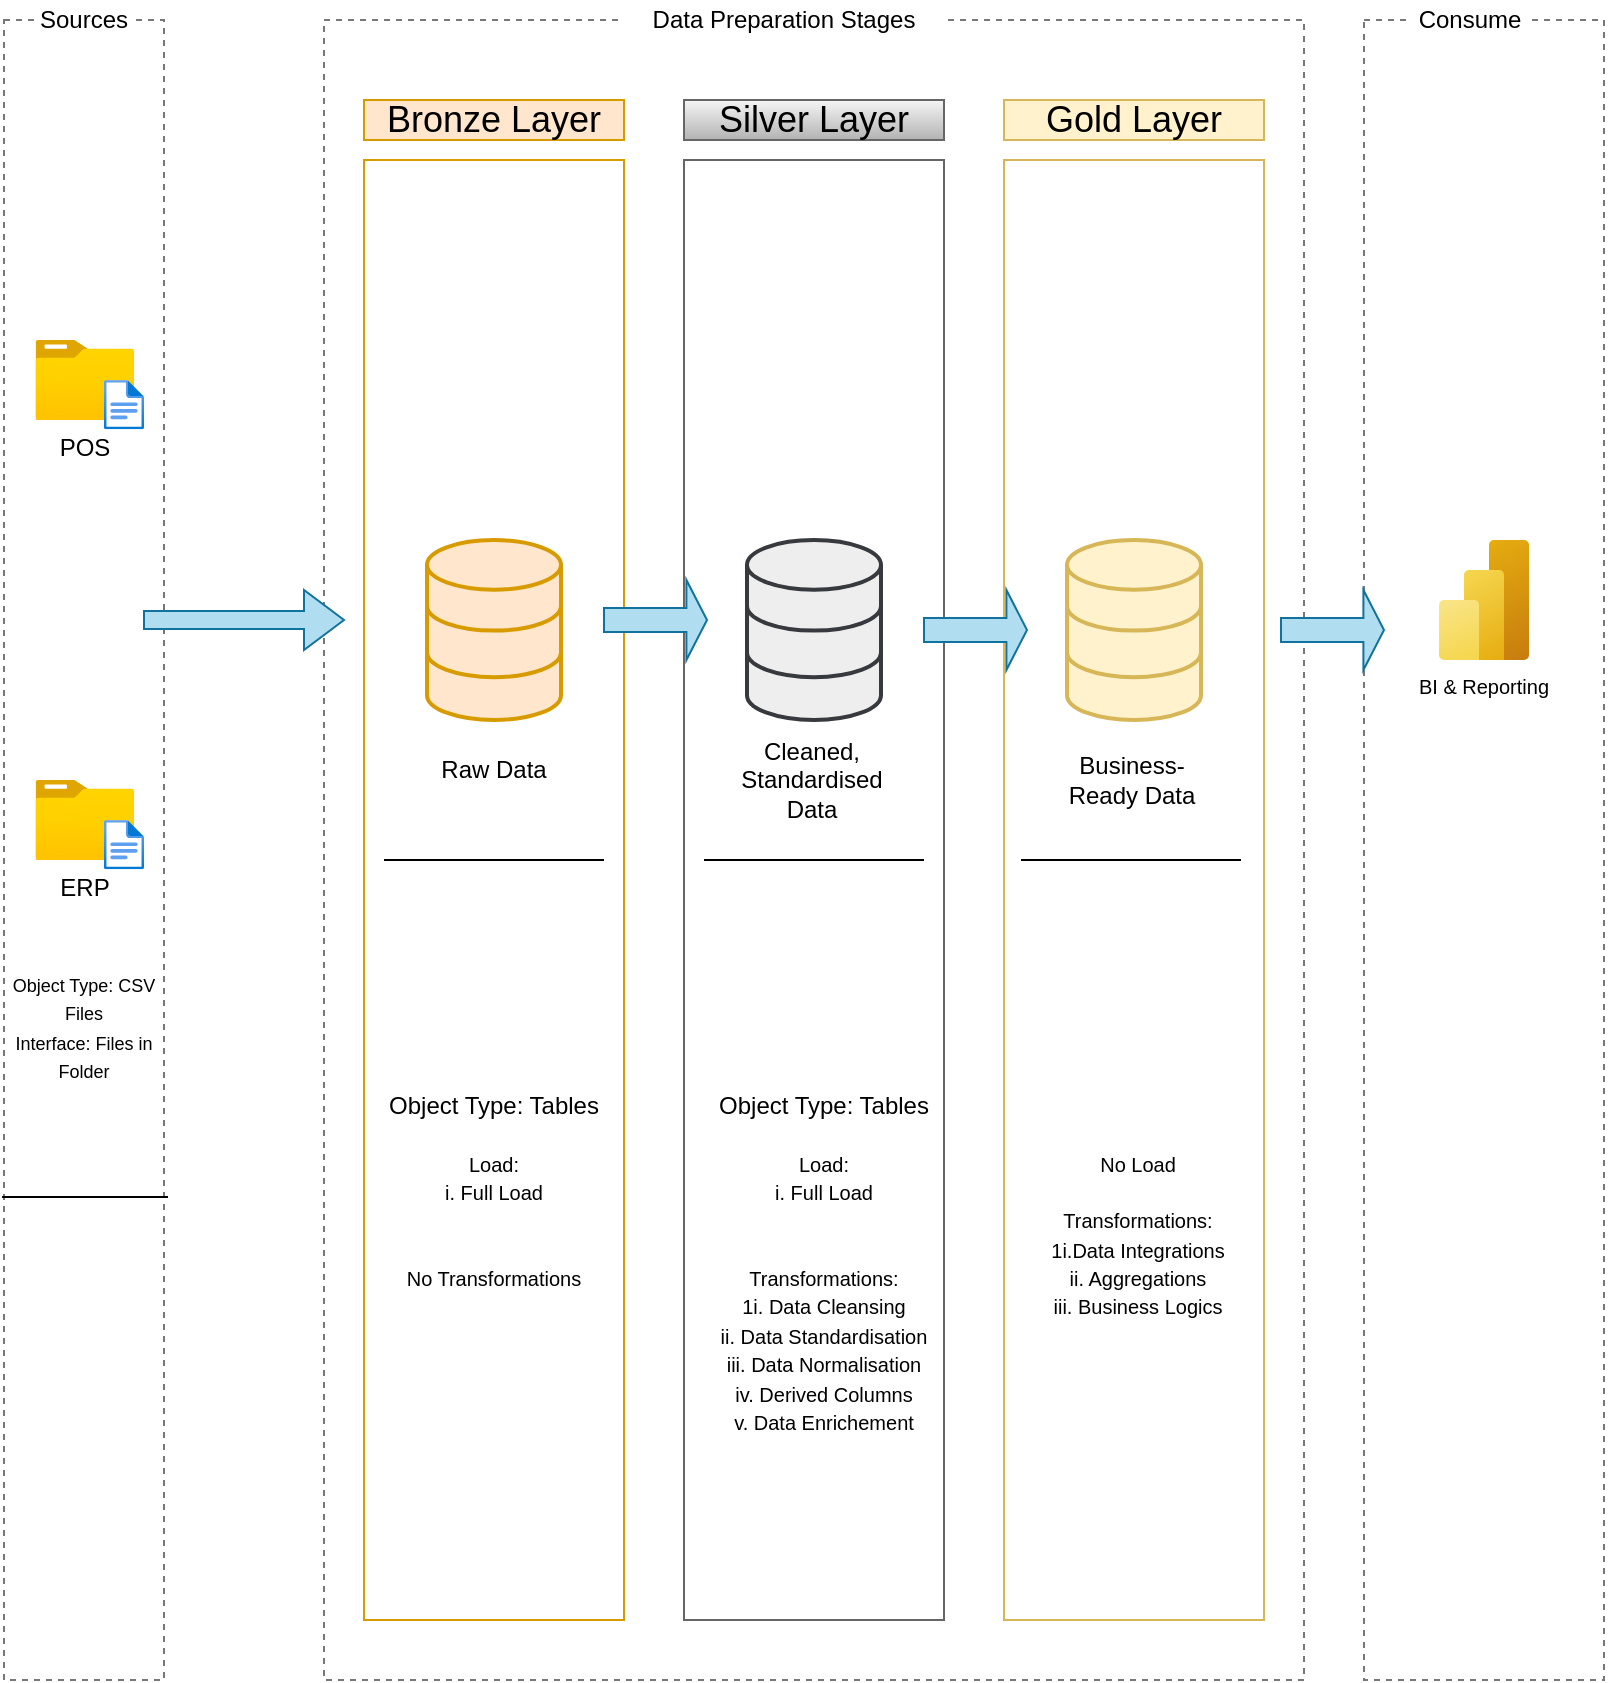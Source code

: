 <mxfile version="28.1.2" pages="4">
  <diagram name="Page-1" id="1DGdBn-hxdZujfumsSxf">
    <mxGraphModel dx="1426" dy="875" grid="1" gridSize="10" guides="1" tooltips="1" connect="1" arrows="1" fold="1" page="1" pageScale="1" pageWidth="827" pageHeight="1169" math="0" shadow="0">
      <root>
        <mxCell id="0" />
        <mxCell id="1" parent="0" />
        <mxCell id="M_pJfyq9bDT52GPWofu0-1" value="" style="rounded=0;whiteSpace=wrap;html=1;fillColor=none;dashed=1;strokeColor=light-dark(#787878, #ededed);" parent="1" vertex="1">
          <mxGeometry x="40" y="80" width="80" height="830" as="geometry" />
        </mxCell>
        <mxCell id="M_pJfyq9bDT52GPWofu0-2" value="Sources" style="rounded=0;whiteSpace=wrap;html=1;strokeColor=none;" parent="1" vertex="1">
          <mxGeometry x="55" y="70" width="50" height="20" as="geometry" />
        </mxCell>
        <mxCell id="M_pJfyq9bDT52GPWofu0-3" value="" style="rounded=0;whiteSpace=wrap;html=1;fillColor=none;dashed=1;strokeColor=light-dark(#787878, #ededed);" parent="1" vertex="1">
          <mxGeometry x="200" y="80" width="490" height="830" as="geometry" />
        </mxCell>
        <mxCell id="M_pJfyq9bDT52GPWofu0-4" value="Data Preparation Stages" style="rounded=0;whiteSpace=wrap;html=1;strokeColor=none;" parent="1" vertex="1">
          <mxGeometry x="350" y="70" width="160" height="20" as="geometry" />
        </mxCell>
        <mxCell id="M_pJfyq9bDT52GPWofu0-5" value="" style="rounded=0;whiteSpace=wrap;html=1;fillColor=none;dashed=1;strokeColor=light-dark(#787878, #ededed);" parent="1" vertex="1">
          <mxGeometry x="720" y="80" width="120" height="830" as="geometry" />
        </mxCell>
        <mxCell id="M_pJfyq9bDT52GPWofu0-6" value="Consume" style="rounded=0;whiteSpace=wrap;html=1;strokeColor=none;" parent="1" vertex="1">
          <mxGeometry x="742.5" y="70" width="60" height="20" as="geometry" />
        </mxCell>
        <mxCell id="M_pJfyq9bDT52GPWofu0-8" value="Bronze Layer" style="rounded=0;whiteSpace=wrap;html=1;fillColor=#ffe6cc;strokeColor=#d79b00;fontSize=18;" parent="1" vertex="1">
          <mxGeometry x="220" y="120" width="130" height="20" as="geometry" />
        </mxCell>
        <mxCell id="M_pJfyq9bDT52GPWofu0-9" value="" style="rounded=0;whiteSpace=wrap;html=1;fillColor=none;strokeColor=#d79b00;fontSize=20;" parent="1" vertex="1">
          <mxGeometry x="220" y="150" width="130" height="730" as="geometry" />
        </mxCell>
        <mxCell id="M_pJfyq9bDT52GPWofu0-14" value="Silver Layer" style="rounded=0;whiteSpace=wrap;html=1;fillColor=#f5f5f5;strokeColor=#666666;fontSize=18;gradientColor=#b3b3b3;" parent="1" vertex="1">
          <mxGeometry x="380" y="120" width="130" height="20" as="geometry" />
        </mxCell>
        <mxCell id="M_pJfyq9bDT52GPWofu0-15" value="" style="rounded=0;whiteSpace=wrap;html=1;fillColor=none;strokeColor=#666666;fontSize=20;gradientColor=#b3b3b3;" parent="1" vertex="1">
          <mxGeometry x="380" y="150" width="130" height="730" as="geometry" />
        </mxCell>
        <mxCell id="M_pJfyq9bDT52GPWofu0-18" value="Gold Layer" style="rounded=0;whiteSpace=wrap;html=1;fillColor=#fff2cc;strokeColor=#d6b656;fontSize=18;" parent="1" vertex="1">
          <mxGeometry x="540" y="120" width="130" height="20" as="geometry" />
        </mxCell>
        <mxCell id="M_pJfyq9bDT52GPWofu0-19" value="" style="rounded=0;whiteSpace=wrap;html=1;fillColor=none;strokeColor=#d6b656;fontSize=20;" parent="1" vertex="1">
          <mxGeometry x="540" y="150" width="130" height="730" as="geometry" />
        </mxCell>
        <mxCell id="M_pJfyq9bDT52GPWofu0-20" value="POS" style="image;aspect=fixed;html=1;points=[];align=center;fontSize=12;image=img/lib/azure2/general/Folder_Blank.svg;" parent="1" vertex="1">
          <mxGeometry x="55.71" y="240" width="49.29" height="40" as="geometry" />
        </mxCell>
        <mxCell id="M_pJfyq9bDT52GPWofu0-21" value="" style="image;aspect=fixed;html=1;points=[];align=center;fontSize=12;image=img/lib/azure2/general/File.svg;" parent="1" vertex="1">
          <mxGeometry x="90" y="260" width="20" height="24.64" as="geometry" />
        </mxCell>
        <mxCell id="M_pJfyq9bDT52GPWofu0-24" value="ERP" style="image;aspect=fixed;html=1;points=[];align=center;fontSize=12;image=img/lib/azure2/general/Folder_Blank.svg;" parent="1" vertex="1">
          <mxGeometry x="55.71" y="460" width="49.29" height="40" as="geometry" />
        </mxCell>
        <mxCell id="M_pJfyq9bDT52GPWofu0-25" value="" style="image;aspect=fixed;html=1;points=[];align=center;fontSize=12;image=img/lib/azure2/general/File.svg;" parent="1" vertex="1">
          <mxGeometry x="90.0" y="480" width="20" height="24.64" as="geometry" />
        </mxCell>
        <mxCell id="M_pJfyq9bDT52GPWofu0-29" value="" style="endArrow=none;html=1;rounded=0;exitX=-0.012;exitY=0.709;exitDx=0;exitDy=0;exitPerimeter=0;entryX=1.025;entryY=0.709;entryDx=0;entryDy=0;entryPerimeter=0;" parent="1" source="M_pJfyq9bDT52GPWofu0-1" target="M_pJfyq9bDT52GPWofu0-1" edge="1">
          <mxGeometry width="50" height="50" relative="1" as="geometry">
            <mxPoint x="40.0" y="550" as="sourcePoint" />
            <mxPoint x="120.96" y="550.94" as="targetPoint" />
          </mxGeometry>
        </mxCell>
        <mxCell id="M_pJfyq9bDT52GPWofu0-30" value="&lt;font style=&quot;font-size: 9px;&quot;&gt;Object Type: CSV Files&lt;/font&gt;&lt;div&gt;&lt;font style=&quot;font-size: 9px;&quot;&gt;Interface: Files in Folder&lt;/font&gt;&lt;/div&gt;" style="text;html=1;align=center;verticalAlign=middle;whiteSpace=wrap;rounded=0;" parent="1" vertex="1">
          <mxGeometry x="40" y="555" width="80" height="55" as="geometry" />
        </mxCell>
        <mxCell id="M_pJfyq9bDT52GPWofu0-31" value="" style="html=1;verticalLabelPosition=bottom;align=center;labelBackgroundColor=#ffffff;verticalAlign=top;strokeWidth=2;strokeColor=#d79b00;shadow=0;dashed=0;shape=mxgraph.ios7.icons.data;fillColor=#ffe6cc;" parent="1" vertex="1">
          <mxGeometry x="251.5" y="340" width="67" height="90" as="geometry" />
        </mxCell>
        <mxCell id="M_pJfyq9bDT52GPWofu0-32" value="" style="html=1;verticalLabelPosition=bottom;align=center;labelBackgroundColor=#ffffff;verticalAlign=top;strokeWidth=2;strokeColor=#36393d;shadow=0;dashed=0;shape=mxgraph.ios7.icons.data;fillColor=#eeeeee;" parent="1" vertex="1">
          <mxGeometry x="411.5" y="340" width="67" height="90" as="geometry" />
        </mxCell>
        <mxCell id="M_pJfyq9bDT52GPWofu0-33" value="" style="html=1;verticalLabelPosition=bottom;align=center;labelBackgroundColor=#ffffff;verticalAlign=top;strokeWidth=2;strokeColor=#d6b656;shadow=0;dashed=0;shape=mxgraph.ios7.icons.data;fillColor=#fff2cc;" parent="1" vertex="1">
          <mxGeometry x="571.5" y="340" width="67" height="90" as="geometry" />
        </mxCell>
        <mxCell id="M_pJfyq9bDT52GPWofu0-34" value="" style="shape=singleArrow;whiteSpace=wrap;html=1;fillColor=#b1ddf0;strokeColor=#10739e;" parent="1" vertex="1">
          <mxGeometry x="110" y="365" width="100" height="30" as="geometry" />
        </mxCell>
        <mxCell id="M_pJfyq9bDT52GPWofu0-35" value="" style="shape=singleArrow;whiteSpace=wrap;html=1;fillColor=#b1ddf0;strokeColor=#10739e;" parent="1" vertex="1">
          <mxGeometry x="340" y="360" width="51.5" height="40" as="geometry" />
        </mxCell>
        <mxCell id="M_pJfyq9bDT52GPWofu0-36" value="" style="shape=singleArrow;whiteSpace=wrap;html=1;fillColor=#b1ddf0;strokeColor=#10739e;" parent="1" vertex="1">
          <mxGeometry x="500" y="365" width="51.5" height="40" as="geometry" />
        </mxCell>
        <mxCell id="M_pJfyq9bDT52GPWofu0-37" value="" style="shape=singleArrow;whiteSpace=wrap;html=1;fillColor=#b1ddf0;strokeColor=#10739e;" parent="1" vertex="1">
          <mxGeometry x="678.5" y="365" width="51.5" height="40" as="geometry" />
        </mxCell>
        <mxCell id="M_pJfyq9bDT52GPWofu0-38" value="Raw Data" style="text;html=1;align=center;verticalAlign=middle;whiteSpace=wrap;rounded=0;" parent="1" vertex="1">
          <mxGeometry x="250" y="440" width="70" height="30" as="geometry" />
        </mxCell>
        <mxCell id="M_pJfyq9bDT52GPWofu0-39" value="Cleaned, Standardised Data" style="text;html=1;align=center;verticalAlign=middle;whiteSpace=wrap;rounded=0;" parent="1" vertex="1">
          <mxGeometry x="408.5" y="440" width="70" height="40" as="geometry" />
        </mxCell>
        <mxCell id="M_pJfyq9bDT52GPWofu0-40" value="Business-Ready Data" style="text;html=1;align=center;verticalAlign=middle;whiteSpace=wrap;rounded=0;" parent="1" vertex="1">
          <mxGeometry x="568.5" y="440" width="70" height="40" as="geometry" />
        </mxCell>
        <mxCell id="M_pJfyq9bDT52GPWofu0-43" value="" style="endArrow=none;html=1;rounded=0;" parent="1" edge="1">
          <mxGeometry width="50" height="50" relative="1" as="geometry">
            <mxPoint x="230" y="500" as="sourcePoint" />
            <mxPoint x="340" y="500" as="targetPoint" />
            <Array as="points">
              <mxPoint x="280" y="500" />
            </Array>
          </mxGeometry>
        </mxCell>
        <mxCell id="M_pJfyq9bDT52GPWofu0-44" value="" style="endArrow=none;html=1;rounded=0;" parent="1" edge="1">
          <mxGeometry width="50" height="50" relative="1" as="geometry">
            <mxPoint x="390" y="500" as="sourcePoint" />
            <mxPoint x="500" y="500" as="targetPoint" />
            <Array as="points">
              <mxPoint x="410" y="500" />
              <mxPoint x="420" y="500" />
              <mxPoint x="440" y="500" />
            </Array>
          </mxGeometry>
        </mxCell>
        <mxCell id="M_pJfyq9bDT52GPWofu0-45" value="" style="endArrow=none;html=1;rounded=0;" parent="1" edge="1">
          <mxGeometry width="50" height="50" relative="1" as="geometry">
            <mxPoint x="548.5" y="500" as="sourcePoint" />
            <mxPoint x="658.5" y="500" as="targetPoint" />
          </mxGeometry>
        </mxCell>
        <mxCell id="M_pJfyq9bDT52GPWofu0-48" value="&lt;div&gt;&lt;span style=&quot;background-color: transparent; color: light-dark(rgb(0, 0, 0), rgb(255, 255, 255));&quot;&gt;&lt;br&gt;&lt;/span&gt;&lt;/div&gt;&lt;div&gt;&lt;span style=&quot;background-color: transparent; color: light-dark(rgb(0, 0, 0), rgb(255, 255, 255));&quot;&gt;&lt;br&gt;&lt;/span&gt;&lt;/div&gt;&lt;div&gt;&lt;span style=&quot;background-color: transparent; color: light-dark(rgb(0, 0, 0), rgb(255, 255, 255));&quot;&gt;&lt;br&gt;&lt;/span&gt;&lt;/div&gt;&lt;div&gt;&lt;span style=&quot;background-color: transparent; color: light-dark(rgb(0, 0, 0), rgb(255, 255, 255));&quot;&gt;&lt;br&gt;&lt;/span&gt;&lt;/div&gt;&lt;div&gt;&lt;span style=&quot;background-color: transparent; color: light-dark(rgb(0, 0, 0), rgb(255, 255, 255));&quot;&gt;&lt;br&gt;&lt;/span&gt;&lt;/div&gt;&lt;div&gt;&lt;span style=&quot;background-color: transparent; color: light-dark(rgb(0, 0, 0), rgb(255, 255, 255));&quot;&gt;Object Type: Tables&lt;/span&gt;&lt;/div&gt;&lt;div&gt;&lt;br&gt;&lt;/div&gt;&lt;div&gt;&lt;font style=&quot;font-size: 10px;&quot;&gt;Load:&lt;/font&gt;&lt;/div&gt;&lt;div&gt;&lt;span style=&quot;font-size: 10px; background-color: transparent; color: light-dark(rgb(0, 0, 0), rgb(255, 255, 255));&quot;&gt;i. Full Load&lt;/span&gt;&lt;/div&gt;&lt;div&gt;&lt;br&gt;&lt;/div&gt;&lt;div&gt;&lt;font style=&quot;font-size: 10px;&quot;&gt;&lt;br&gt;&lt;/font&gt;&lt;/div&gt;&lt;div&gt;&lt;font style=&quot;font-size: 10px;&quot;&gt;Transformations:&lt;/font&gt;&lt;/div&gt;&lt;div&gt;&lt;font style=&quot;font-size: 10px;&quot;&gt;1i. Data Cleansing&lt;/font&gt;&lt;/div&gt;&lt;div&gt;&lt;font style=&quot;font-size: 10px;&quot;&gt;ii. Data Standardisation&lt;/font&gt;&lt;/div&gt;&lt;div&gt;&lt;font style=&quot;font-size: 10px;&quot;&gt;iii. Data Normalisation&lt;/font&gt;&lt;/div&gt;&lt;div&gt;&lt;font style=&quot;font-size: 10px;&quot;&gt;iv. Derived Columns&lt;/font&gt;&lt;/div&gt;&lt;div&gt;&lt;font style=&quot;font-size: 10px;&quot;&gt;v. Data Enrichement&lt;/font&gt;&lt;/div&gt;&lt;div&gt;&lt;font style=&quot;font-size: 10px;&quot;&gt;&lt;br&gt;&lt;/font&gt;&lt;/div&gt;&lt;div&gt;&lt;br&gt;&lt;/div&gt;" style="text;html=1;align=center;verticalAlign=middle;whiteSpace=wrap;rounded=0;" parent="1" vertex="1">
          <mxGeometry x="390" y="520" width="120" height="320" as="geometry" />
        </mxCell>
        <mxCell id="M_pJfyq9bDT52GPWofu0-49" value="Object Type: Tables&lt;div&gt;&lt;br&gt;&lt;/div&gt;&lt;div&gt;&lt;font style=&quot;font-size: 10px;&quot;&gt;Load:&lt;/font&gt;&lt;/div&gt;&lt;div&gt;&lt;span style=&quot;font-size: 10px; background-color: transparent; color: light-dark(rgb(0, 0, 0), rgb(255, 255, 255));&quot;&gt;i. Full Load&lt;/span&gt;&lt;/div&gt;&lt;div&gt;&lt;br&gt;&lt;/div&gt;&lt;div&gt;&lt;font style=&quot;font-size: 10px;&quot;&gt;&lt;br&gt;&lt;/font&gt;&lt;/div&gt;&lt;div&gt;&lt;span style=&quot;font-size: 10px;&quot;&gt;No Transformations&lt;/span&gt;&lt;/div&gt;&lt;div&gt;&lt;span style=&quot;font-size: 10px;&quot;&gt;&lt;br&gt;&lt;/span&gt;&lt;/div&gt;&lt;div&gt;&lt;br&gt;&lt;/div&gt;" style="text;html=1;align=center;verticalAlign=middle;whiteSpace=wrap;rounded=0;" parent="1" vertex="1">
          <mxGeometry x="230" y="520" width="110" height="320" as="geometry" />
        </mxCell>
        <mxCell id="M_pJfyq9bDT52GPWofu0-50" value="&lt;div&gt;&lt;br&gt;&lt;/div&gt;&lt;div&gt;&lt;span style=&quot;font-size: 10px; background-color: transparent; color: light-dark(rgb(0, 0, 0), rgb(255, 255, 255));&quot;&gt;No Load&lt;/span&gt;&lt;/div&gt;&lt;div&gt;&lt;font style=&quot;font-size: 10px;&quot;&gt;&lt;br&gt;&lt;/font&gt;&lt;/div&gt;&lt;div&gt;&lt;font style=&quot;font-size: 10px;&quot;&gt;Transformations:&lt;/font&gt;&lt;/div&gt;&lt;div&gt;&lt;font style=&quot;font-size: 10px;&quot;&gt;1i.Data Integrations&lt;/font&gt;&lt;/div&gt;&lt;div&gt;&lt;font style=&quot;font-size: 10px;&quot;&gt;ii. Aggregations&lt;/font&gt;&lt;/div&gt;&lt;div&gt;&lt;font style=&quot;font-size: 10px;&quot;&gt;iii. Business Logics&lt;/font&gt;&lt;/div&gt;" style="text;html=1;align=center;verticalAlign=middle;whiteSpace=wrap;rounded=0;" parent="1" vertex="1">
          <mxGeometry x="551.5" y="520" width="110" height="320" as="geometry" />
        </mxCell>
        <mxCell id="M_pJfyq9bDT52GPWofu0-51" value="" style="image;aspect=fixed;html=1;points=[];align=center;fontSize=12;image=img/lib/azure2/analytics/Power_BI_Embedded.svg;" parent="1" vertex="1">
          <mxGeometry x="757.5" y="340" width="45" height="60" as="geometry" />
        </mxCell>
        <mxCell id="M_pJfyq9bDT52GPWofu0-54" value="&lt;font style=&quot;font-size: 10px;&quot;&gt;BI &amp;amp; Reporting&lt;/font&gt;" style="text;html=1;align=center;verticalAlign=middle;whiteSpace=wrap;rounded=0;" parent="1" vertex="1">
          <mxGeometry x="735" y="405" width="90" height="15" as="geometry" />
        </mxCell>
      </root>
    </mxGraphModel>
  </diagram>
  <diagram id="fjl0iKHhG69irVWSiA7X" name="Page-2">
    <mxGraphModel dx="1426" dy="875" grid="1" gridSize="10" guides="1" tooltips="1" connect="1" arrows="1" fold="1" page="1" pageScale="1" pageWidth="827" pageHeight="1169" math="0" shadow="0">
      <root>
        <mxCell id="0" />
        <mxCell id="1" parent="0" />
        <mxCell id="U3KbUA6APN3peJctdMXW-1" value="" style="rounded=0;whiteSpace=wrap;html=1;fillColor=none;dashed=1;" parent="1" vertex="1">
          <mxGeometry x="40" y="50" width="120" height="670" as="geometry" />
        </mxCell>
        <mxCell id="U3KbUA6APN3peJctdMXW-2" value="&lt;font style=&quot;font-size: 17px;&quot;&gt;Sources&lt;/font&gt;" style="rounded=0;whiteSpace=wrap;html=1;strokeColor=none;" parent="1" vertex="1">
          <mxGeometry x="55.8" y="30" width="70" height="40" as="geometry" />
        </mxCell>
        <mxCell id="U3KbUA6APN3peJctdMXW-3" value="ERP" style="image;aspect=fixed;html=1;points=[];align=center;fontSize=12;image=img/lib/azure2/general/Folder_Blank.svg;" parent="1" vertex="1">
          <mxGeometry x="66" y="200" width="61.61" height="50" as="geometry" />
        </mxCell>
        <mxCell id="U3KbUA6APN3peJctdMXW-5" value="CRM" style="image;aspect=fixed;html=1;points=[];align=center;fontSize=12;image=img/lib/azure2/general/Folder_Blank.svg;" parent="1" vertex="1">
          <mxGeometry x="64.19" y="550" width="61.61" height="50" as="geometry" />
        </mxCell>
        <mxCell id="U3KbUA6APN3peJctdMXW-6" value="" style="rounded=1;whiteSpace=wrap;html=1;fillColor=#ffe6cc;strokeColor=#d79b00;fillStyle=hatch;" parent="1" vertex="1">
          <mxGeometry x="210" y="50" width="160" height="670" as="geometry" />
        </mxCell>
        <mxCell id="U3KbUA6APN3peJctdMXW-7" value="Bronze Layer" style="rounded=1;whiteSpace=wrap;html=1;fillColor=#ffe6cc;strokeColor=#d79b00;" parent="1" vertex="1">
          <mxGeometry x="210" y="20" width="160" height="30" as="geometry" />
        </mxCell>
        <mxCell id="8yu33X4DwbYf6PnHwS1h-42" style="edgeStyle=orthogonalEdgeStyle;rounded=0;orthogonalLoop=1;jettySize=auto;html=1;" edge="1" parent="1" source="U3KbUA6APN3peJctdMXW-8" target="8yu33X4DwbYf6PnHwS1h-3">
          <mxGeometry relative="1" as="geometry" />
        </mxCell>
        <mxCell id="U3KbUA6APN3peJctdMXW-8" value="&lt;font style=&quot;font-size: 10px;&quot;&gt;crm_customer_info&lt;/font&gt;" style="rounded=1;whiteSpace=wrap;html=1;fillColor=#dae8fc;strokeColor=#6c8ebf;" parent="1" vertex="1">
          <mxGeometry x="220" y="70" width="140" height="30" as="geometry" />
        </mxCell>
        <mxCell id="8yu33X4DwbYf6PnHwS1h-45" style="edgeStyle=orthogonalEdgeStyle;rounded=0;orthogonalLoop=1;jettySize=auto;html=1;entryX=0;entryY=0.5;entryDx=0;entryDy=0;" edge="1" parent="1" source="U3KbUA6APN3peJctdMXW-9" target="8yu33X4DwbYf6PnHwS1h-4">
          <mxGeometry relative="1" as="geometry" />
        </mxCell>
        <mxCell id="U3KbUA6APN3peJctdMXW-9" value="&lt;font style=&quot;font-size: 10px;&quot;&gt;crm_product_info&lt;/font&gt;" style="rounded=1;whiteSpace=wrap;html=1;fillColor=#dae8fc;strokeColor=#6c8ebf;" parent="1" vertex="1">
          <mxGeometry x="220" y="170" width="140" height="30" as="geometry" />
        </mxCell>
        <mxCell id="8yu33X4DwbYf6PnHwS1h-49" style="edgeStyle=orthogonalEdgeStyle;rounded=0;orthogonalLoop=1;jettySize=auto;html=1;" edge="1" parent="1" source="U3KbUA6APN3peJctdMXW-10" target="8yu33X4DwbYf6PnHwS1h-5">
          <mxGeometry relative="1" as="geometry" />
        </mxCell>
        <mxCell id="U3KbUA6APN3peJctdMXW-10" value="&lt;font style=&quot;font-size: 10px;&quot;&gt;crm_store_info&lt;/font&gt;" style="rounded=1;whiteSpace=wrap;html=1;fillColor=#dae8fc;strokeColor=#6c8ebf;" parent="1" vertex="1">
          <mxGeometry x="220" y="370" width="140" height="30" as="geometry" />
        </mxCell>
        <mxCell id="8yu33X4DwbYf6PnHwS1h-47" style="edgeStyle=orthogonalEdgeStyle;rounded=0;orthogonalLoop=1;jettySize=auto;html=1;exitX=1;exitY=0.5;exitDx=0;exitDy=0;entryX=0;entryY=0.5;entryDx=0;entryDy=0;" edge="1" parent="1" source="U3KbUA6APN3peJctdMXW-11" target="8yu33X4DwbYf6PnHwS1h-6">
          <mxGeometry relative="1" as="geometry" />
        </mxCell>
        <mxCell id="U3KbUA6APN3peJctdMXW-11" value="&lt;font style=&quot;font-size: 9px;&quot;&gt;crm_Store_products_info&lt;/font&gt;" style="rounded=1;whiteSpace=wrap;html=1;fillColor=#dae8fc;strokeColor=#6c8ebf;" parent="1" vertex="1">
          <mxGeometry x="220" y="270" width="140" height="30" as="geometry" />
        </mxCell>
        <mxCell id="8yu33X4DwbYf6PnHwS1h-51" style="edgeStyle=orthogonalEdgeStyle;rounded=0;orthogonalLoop=1;jettySize=auto;html=1;entryX=0;entryY=0.5;entryDx=0;entryDy=0;" edge="1" parent="1" source="U3KbUA6APN3peJctdMXW-12" target="8yu33X4DwbYf6PnHwS1h-7">
          <mxGeometry relative="1" as="geometry" />
        </mxCell>
        <mxCell id="U3KbUA6APN3peJctdMXW-12" value="&lt;font style=&quot;font-size: 10px;&quot;&gt;crm_sales_details&lt;/font&gt;" style="rounded=1;whiteSpace=wrap;html=1;fillColor=#dae8fc;strokeColor=#6c8ebf;" parent="1" vertex="1">
          <mxGeometry x="220" y="470" width="140" height="30" as="geometry" />
        </mxCell>
        <mxCell id="U3KbUA6APN3peJctdMXW-13" value="&lt;font style=&quot;font-size: 10px;&quot;&gt;crm_ship_details&lt;/font&gt;" style="rounded=1;whiteSpace=wrap;html=1;fillColor=#dae8fc;strokeColor=#6c8ebf;" parent="1" vertex="1">
          <mxGeometry x="220" y="610" width="140" height="30" as="geometry" />
        </mxCell>
        <mxCell id="8yu33X4DwbYf6PnHwS1h-43" style="edgeStyle=orthogonalEdgeStyle;rounded=0;orthogonalLoop=1;jettySize=auto;html=1;" edge="1" parent="1" source="U3KbUA6APN3peJctdMXW-14">
          <mxGeometry relative="1" as="geometry">
            <mxPoint x="520" y="110" as="targetPoint" />
          </mxGeometry>
        </mxCell>
        <mxCell id="U3KbUA6APN3peJctdMXW-14" value="&lt;font style=&quot;font-size: 10px;&quot;&gt;erp_customer_info&lt;/font&gt;" style="rounded=1;whiteSpace=wrap;html=1;fillColor=#ffe6cc;strokeColor=#d79b00;" parent="1" vertex="1">
          <mxGeometry x="220" y="110" width="140" height="30" as="geometry" />
        </mxCell>
        <mxCell id="U3KbUA6APN3peJctdMXW-15" value="&lt;font style=&quot;font-size: 10px;&quot;&gt;erp_product_info&lt;/font&gt;" style="rounded=1;whiteSpace=wrap;html=1;fillColor=#ffe6cc;strokeColor=#d79b00;" parent="1" vertex="1">
          <mxGeometry x="220" y="210" width="140" height="30" as="geometry" />
        </mxCell>
        <mxCell id="U3KbUA6APN3peJctdMXW-16" value="&lt;font style=&quot;font-size: 10px;&quot;&gt;erp_store_info&lt;/font&gt;" style="rounded=1;whiteSpace=wrap;html=1;fillColor=#ffe6cc;strokeColor=#d79b00;" parent="1" vertex="1">
          <mxGeometry x="220" y="410" width="140" height="30" as="geometry" />
        </mxCell>
        <mxCell id="U3KbUA6APN3peJctdMXW-17" value="&lt;font style=&quot;font-size: 9px;&quot;&gt;erp_Store_products_info&lt;/font&gt;" style="rounded=1;whiteSpace=wrap;html=1;fillColor=#ffe6cc;strokeColor=#d79b00;" parent="1" vertex="1">
          <mxGeometry x="220" y="310" width="140" height="30" as="geometry" />
        </mxCell>
        <mxCell id="8yu33X4DwbYf6PnHwS1h-55" style="edgeStyle=orthogonalEdgeStyle;rounded=0;orthogonalLoop=1;jettySize=auto;html=1;entryX=0;entryY=0.5;entryDx=0;entryDy=0;" edge="1" parent="1" source="U3KbUA6APN3peJctdMXW-18" target="8yu33X4DwbYf6PnHwS1h-13">
          <mxGeometry relative="1" as="geometry" />
        </mxCell>
        <mxCell id="U3KbUA6APN3peJctdMXW-18" value="&lt;font style=&quot;font-size: 10px;&quot;&gt;erp_sales_person_info&lt;/font&gt;" style="rounded=1;whiteSpace=wrap;html=1;fillColor=#ffe6cc;strokeColor=#d79b00;" parent="1" vertex="1">
          <mxGeometry x="220" y="670" width="140" height="30" as="geometry" />
        </mxCell>
        <mxCell id="U3KbUA6APN3peJctdMXW-19" value="&lt;font style=&quot;font-size: 10px;&quot;&gt;erp_sales_details&lt;/font&gt;" style="rounded=1;whiteSpace=wrap;html=1;fillColor=#ffe6cc;strokeColor=#d79b00;" parent="1" vertex="1">
          <mxGeometry x="220" y="510" width="140" height="30" as="geometry" />
        </mxCell>
        <mxCell id="8yu33X4DwbYf6PnHwS1h-56" style="edgeStyle=orthogonalEdgeStyle;rounded=0;orthogonalLoop=1;jettySize=auto;html=1;entryX=0;entryY=0.5;entryDx=0;entryDy=0;" edge="1" parent="1" source="U3KbUA6APN3peJctdMXW-20" target="8yu33X4DwbYf6PnHwS1h-8">
          <mxGeometry relative="1" as="geometry" />
        </mxCell>
        <mxCell id="U3KbUA6APN3peJctdMXW-20" value="&lt;font style=&quot;font-size: 10px;&quot;&gt;erp_ship_details&lt;/font&gt;" style="rounded=1;whiteSpace=wrap;html=1;fillColor=#ffe6cc;strokeColor=#d79b00;" parent="1" vertex="1">
          <mxGeometry x="220" y="570" width="140" height="30" as="geometry" />
        </mxCell>
        <mxCell id="8yu33X4DwbYf6PnHwS1h-1" value="" style="rounded=1;whiteSpace=wrap;html=1;fillColor=none;strokeColor=#666666;fillStyle=hatch;gradientColor=#b3b3b3;" vertex="1" parent="1">
          <mxGeometry x="510" y="50" width="160" height="670" as="geometry" />
        </mxCell>
        <mxCell id="8yu33X4DwbYf6PnHwS1h-2" value="Silver Layer" style="rounded=1;whiteSpace=wrap;html=1;fillColor=#f5f5f5;strokeColor=#666666;gradientColor=#b3b3b3;" vertex="1" parent="1">
          <mxGeometry x="510" y="20" width="160" height="30" as="geometry" />
        </mxCell>
        <mxCell id="8yu33X4DwbYf6PnHwS1h-3" value="&lt;div&gt;&lt;font style=&quot;font-size: 10px;&quot;&gt;Customers&lt;/font&gt;&lt;/div&gt;" style="rounded=1;whiteSpace=wrap;html=1;fillColor=#f5f5f5;strokeColor=#666666;gradientColor=#b3b3b3;" vertex="1" parent="1">
          <mxGeometry x="520" y="80" width="140" height="50" as="geometry" />
        </mxCell>
        <mxCell id="8yu33X4DwbYf6PnHwS1h-4" value="&lt;div&gt;&lt;font style=&quot;font-size: 10px;&quot;&gt;products&lt;/font&gt;&lt;/div&gt;" style="rounded=1;whiteSpace=wrap;html=1;fillColor=#f5f5f5;strokeColor=#666666;gradientColor=#b3b3b3;" vertex="1" parent="1">
          <mxGeometry x="520" y="170" width="140" height="50" as="geometry" />
        </mxCell>
        <mxCell id="8yu33X4DwbYf6PnHwS1h-5" value="&lt;font style=&quot;font-size: 10px;&quot;&gt;store&lt;/font&gt;" style="rounded=1;whiteSpace=wrap;html=1;fillColor=#f5f5f5;strokeColor=#666666;gradientColor=#b3b3b3;" vertex="1" parent="1">
          <mxGeometry x="520" y="370" width="140" height="50" as="geometry" />
        </mxCell>
        <mxCell id="8yu33X4DwbYf6PnHwS1h-6" value="&lt;div&gt;&lt;font style=&quot;font-size: 9px;&quot;&gt;store_products&lt;/font&gt;&lt;/div&gt;" style="rounded=1;whiteSpace=wrap;html=1;fillColor=#f5f5f5;strokeColor=#666666;gradientColor=#b3b3b3;" vertex="1" parent="1">
          <mxGeometry x="520" y="260" width="140" height="50" as="geometry" />
        </mxCell>
        <mxCell id="8yu33X4DwbYf6PnHwS1h-7" value="&lt;font style=&quot;font-size: 10px;&quot;&gt;sales_details&lt;/font&gt;" style="rounded=1;whiteSpace=wrap;html=1;fillColor=#f5f5f5;strokeColor=#666666;gradientColor=#b3b3b3;" vertex="1" parent="1">
          <mxGeometry x="520" y="470" width="140" height="50" as="geometry" />
        </mxCell>
        <mxCell id="8yu33X4DwbYf6PnHwS1h-8" value="&lt;font style=&quot;font-size: 10px;&quot;&gt;ship_details&lt;/font&gt;" style="rounded=1;whiteSpace=wrap;html=1;fillColor=#f5f5f5;strokeColor=#666666;gradientColor=#b3b3b3;" vertex="1" parent="1">
          <mxGeometry x="520" y="570" width="140" height="50" as="geometry" />
        </mxCell>
        <mxCell id="8yu33X4DwbYf6PnHwS1h-13" value="&lt;font style=&quot;font-size: 10px;&quot;&gt;sales_person&lt;/font&gt;&lt;div&gt;&lt;font style=&quot;font-size: 10px;&quot;&gt;&lt;br&gt;&lt;/font&gt;&lt;/div&gt;" style="rounded=1;whiteSpace=wrap;html=1;fillColor=#f5f5f5;strokeColor=#666666;gradientColor=#b3b3b3;" vertex="1" parent="1">
          <mxGeometry x="520" y="660" width="140" height="40" as="geometry" />
        </mxCell>
        <mxCell id="8yu33X4DwbYf6PnHwS1h-46" style="edgeStyle=orthogonalEdgeStyle;rounded=0;orthogonalLoop=1;jettySize=auto;html=1;entryX=0.031;entryY=0.216;entryDx=0;entryDy=0;entryPerimeter=0;" edge="1" parent="1" source="U3KbUA6APN3peJctdMXW-15" target="8yu33X4DwbYf6PnHwS1h-1">
          <mxGeometry relative="1" as="geometry" />
        </mxCell>
        <mxCell id="8yu33X4DwbYf6PnHwS1h-48" style="edgeStyle=orthogonalEdgeStyle;rounded=0;orthogonalLoop=1;jettySize=auto;html=1;entryX=0.031;entryY=0.351;entryDx=0;entryDy=0;entryPerimeter=0;" edge="1" parent="1" source="U3KbUA6APN3peJctdMXW-17" target="8yu33X4DwbYf6PnHwS1h-1">
          <mxGeometry relative="1" as="geometry" />
        </mxCell>
        <mxCell id="8yu33X4DwbYf6PnHwS1h-50" style="edgeStyle=orthogonalEdgeStyle;rounded=0;orthogonalLoop=1;jettySize=auto;html=1;entryX=0.025;entryY=0.513;entryDx=0;entryDy=0;entryPerimeter=0;" edge="1" parent="1" source="U3KbUA6APN3peJctdMXW-16" target="8yu33X4DwbYf6PnHwS1h-1">
          <mxGeometry relative="1" as="geometry" />
        </mxCell>
        <mxCell id="8yu33X4DwbYf6PnHwS1h-52" style="edgeStyle=orthogonalEdgeStyle;rounded=0;orthogonalLoop=1;jettySize=auto;html=1;entryX=-0.006;entryY=0.663;entryDx=0;entryDy=0;entryPerimeter=0;" edge="1" parent="1" source="U3KbUA6APN3peJctdMXW-19" target="8yu33X4DwbYf6PnHwS1h-1">
          <mxGeometry relative="1" as="geometry" />
        </mxCell>
        <mxCell id="8yu33X4DwbYf6PnHwS1h-54" style="edgeStyle=orthogonalEdgeStyle;rounded=0;orthogonalLoop=1;jettySize=auto;html=1;entryX=0.031;entryY=0.812;entryDx=0;entryDy=0;entryPerimeter=0;" edge="1" parent="1" source="U3KbUA6APN3peJctdMXW-13" target="8yu33X4DwbYf6PnHwS1h-1">
          <mxGeometry relative="1" as="geometry" />
        </mxCell>
        <mxCell id="5kgv03JqUGVfNGV25soI-1" value="" style="rounded=1;whiteSpace=wrap;html=1;fillColor=none;strokeColor=#666666;fillStyle=hatch;gradientColor=#b3b3b3;" vertex="1" parent="1">
          <mxGeometry x="810" y="50" width="160" height="670" as="geometry" />
        </mxCell>
        <mxCell id="5kgv03JqUGVfNGV25soI-2" value="gold_layer" style="rounded=1;whiteSpace=wrap;html=1;fillColor=#ffcd28;strokeColor=#d79b00;gradientColor=#ffa500;" vertex="1" parent="1">
          <mxGeometry x="810" y="20" width="160" height="30" as="geometry" />
        </mxCell>
        <mxCell id="5kgv03JqUGVfNGV25soI-3" value="&lt;div&gt;&lt;font style=&quot;font-size: 10px;&quot;&gt;fact_sales_order&lt;/font&gt;&lt;/div&gt;" style="rounded=1;whiteSpace=wrap;html=1;fillColor=#f5f5f5;strokeColor=#666666;gradientColor=#b3b3b3;" vertex="1" parent="1">
          <mxGeometry x="820" y="80" width="140" height="50" as="geometry" />
        </mxCell>
        <mxCell id="5kgv03JqUGVfNGV25soI-4" value="&lt;div&gt;&lt;font style=&quot;font-size: 10px;&quot;&gt;fact_order_ship&lt;/font&gt;&lt;/div&gt;" style="rounded=1;whiteSpace=wrap;html=1;fillColor=#f5f5f5;strokeColor=#666666;gradientColor=#b3b3b3;" vertex="1" parent="1">
          <mxGeometry x="820" y="170" width="140" height="50" as="geometry" />
        </mxCell>
        <mxCell id="5kgv03JqUGVfNGV25soI-5" value="&lt;font style=&quot;font-size: 10px;&quot;&gt;dim_produts&lt;/font&gt;" style="rounded=1;whiteSpace=wrap;html=1;fillColor=#f5f5f5;strokeColor=#666666;gradientColor=#b3b3b3;" vertex="1" parent="1">
          <mxGeometry x="820" y="370" width="140" height="50" as="geometry" />
        </mxCell>
        <mxCell id="5kgv03JqUGVfNGV25soI-6" value="&lt;div&gt;&lt;font style=&quot;font-size: 9px;&quot;&gt;dim_customers&lt;/font&gt;&lt;/div&gt;" style="rounded=1;whiteSpace=wrap;html=1;fillColor=#f5f5f5;strokeColor=#666666;gradientColor=#b3b3b3;" vertex="1" parent="1">
          <mxGeometry x="820" y="260" width="140" height="50" as="geometry" />
        </mxCell>
        <mxCell id="5kgv03JqUGVfNGV25soI-7" value="&lt;font style=&quot;font-size: 10px;&quot;&gt;fact_store_products&lt;/font&gt;" style="rounded=1;whiteSpace=wrap;html=1;fillColor=#f5f5f5;strokeColor=#666666;gradientColor=#b3b3b3;" vertex="1" parent="1">
          <mxGeometry x="820" y="470" width="140" height="50" as="geometry" />
        </mxCell>
        <mxCell id="5kgv03JqUGVfNGV25soI-8" value="&lt;font style=&quot;font-size: 10px;&quot;&gt;dim_store&lt;/font&gt;" style="rounded=1;whiteSpace=wrap;html=1;fillColor=#f5f5f5;strokeColor=#666666;gradientColor=#b3b3b3;" vertex="1" parent="1">
          <mxGeometry x="820" y="570" width="140" height="50" as="geometry" />
        </mxCell>
        <mxCell id="5kgv03JqUGVfNGV25soI-9" value="&lt;div&gt;&lt;font style=&quot;font-size: 10px;&quot;&gt;dim_sales_person&lt;/font&gt;&lt;/div&gt;" style="rounded=1;whiteSpace=wrap;html=1;fillColor=#f5f5f5;strokeColor=#666666;gradientColor=#b3b3b3;" vertex="1" parent="1">
          <mxGeometry x="820" y="660" width="140" height="40" as="geometry" />
        </mxCell>
        <mxCell id="Wn4aPzJghEK0N6vQKAmT-1" value="" style="endArrow=classic;html=1;rounded=0;entryX=0;entryY=0.25;entryDx=0;entryDy=0;jumpStyle=gap;" edge="1" parent="1" target="5kgv03JqUGVfNGV25soI-3">
          <mxGeometry width="50" height="50" relative="1" as="geometry">
            <mxPoint x="660" y="490" as="sourcePoint" />
            <mxPoint x="710" y="440" as="targetPoint" />
          </mxGeometry>
        </mxCell>
        <mxCell id="Wn4aPzJghEK0N6vQKAmT-2" value="" style="endArrow=classic;html=1;rounded=0;entryX=0;entryY=0.5;entryDx=0;entryDy=0;jumpStyle=gap;" edge="1" parent="1" target="5kgv03JqUGVfNGV25soI-6">
          <mxGeometry width="50" height="50" relative="1" as="geometry">
            <mxPoint x="660" y="110" as="sourcePoint" />
            <mxPoint x="710" y="60" as="targetPoint" />
          </mxGeometry>
        </mxCell>
        <mxCell id="Wn4aPzJghEK0N6vQKAmT-3" value="" style="endArrow=classic;html=1;rounded=0;entryX=0;entryY=0.75;entryDx=0;entryDy=0;jumpStyle=gap;" edge="1" parent="1" target="5kgv03JqUGVfNGV25soI-5">
          <mxGeometry width="50" height="50" relative="1" as="geometry">
            <mxPoint x="660" y="200" as="sourcePoint" />
            <mxPoint x="710" y="150" as="targetPoint" />
          </mxGeometry>
        </mxCell>
        <mxCell id="Wn4aPzJghEK0N6vQKAmT-4" value="" style="endArrow=classic;html=1;rounded=0;entryX=0;entryY=0.5;entryDx=0;entryDy=0;jumpStyle=gap;" edge="1" parent="1" target="5kgv03JqUGVfNGV25soI-7">
          <mxGeometry width="50" height="50" relative="1" as="geometry">
            <mxPoint x="660" y="290" as="sourcePoint" />
            <mxPoint x="710" y="240" as="targetPoint" />
          </mxGeometry>
        </mxCell>
        <mxCell id="Wn4aPzJghEK0N6vQKAmT-5" value="" style="endArrow=classic;html=1;rounded=0;entryX=0;entryY=0.75;entryDx=0;entryDy=0;jumpStyle=gap;" edge="1" parent="1" target="5kgv03JqUGVfNGV25soI-8">
          <mxGeometry width="50" height="50" relative="1" as="geometry">
            <mxPoint x="660" y="400" as="sourcePoint" />
            <mxPoint x="710" y="350" as="targetPoint" />
          </mxGeometry>
        </mxCell>
        <mxCell id="Wn4aPzJghEK0N6vQKAmT-6" value="" style="endArrow=classic;html=1;rounded=0;entryX=0;entryY=0.5;entryDx=0;entryDy=0;jumpStyle=gap;" edge="1" parent="1" target="5kgv03JqUGVfNGV25soI-4">
          <mxGeometry width="50" height="50" relative="1" as="geometry">
            <mxPoint x="660" y="600" as="sourcePoint" />
            <mxPoint x="710" y="550" as="targetPoint" />
          </mxGeometry>
        </mxCell>
        <mxCell id="Wn4aPzJghEK0N6vQKAmT-7" value="" style="endArrow=classic;html=1;rounded=0;entryX=0;entryY=0.5;entryDx=0;entryDy=0;jumpStyle=gap;" edge="1" parent="1" target="5kgv03JqUGVfNGV25soI-9">
          <mxGeometry width="50" height="50" relative="1" as="geometry">
            <mxPoint x="660" y="680" as="sourcePoint" />
            <mxPoint x="710" y="630" as="targetPoint" />
          </mxGeometry>
        </mxCell>
      </root>
    </mxGraphModel>
  </diagram>
  <diagram name="Copy of Page-2" id="OqxUxXcJi9buW5dNT-0-">
    <mxGraphModel dx="1426" dy="875" grid="1" gridSize="10" guides="1" tooltips="1" connect="1" arrows="1" fold="1" page="1" pageScale="1" pageWidth="827" pageHeight="1169" math="0" shadow="0">
      <root>
        <mxCell id="tewQSbM_v_hu95GglgQI-0" />
        <mxCell id="tewQSbM_v_hu95GglgQI-1" parent="tewQSbM_v_hu95GglgQI-0" />
        <mxCell id="tewQSbM_v_hu95GglgQI-2" value="" style="rounded=0;whiteSpace=wrap;html=1;fillColor=none;dashed=1;" vertex="1" parent="tewQSbM_v_hu95GglgQI-1">
          <mxGeometry x="40" y="50" width="120" height="670" as="geometry" />
        </mxCell>
        <mxCell id="tewQSbM_v_hu95GglgQI-3" value="&lt;font style=&quot;font-size: 17px;&quot;&gt;Sources&lt;/font&gt;" style="rounded=0;whiteSpace=wrap;html=1;strokeColor=none;" vertex="1" parent="tewQSbM_v_hu95GglgQI-1">
          <mxGeometry x="55.8" y="30" width="70" height="40" as="geometry" />
        </mxCell>
        <mxCell id="tewQSbM_v_hu95GglgQI-4" value="ERP" style="image;aspect=fixed;html=1;points=[];align=center;fontSize=12;image=img/lib/azure2/general/Folder_Blank.svg;" vertex="1" parent="tewQSbM_v_hu95GglgQI-1">
          <mxGeometry x="66" y="200" width="61.61" height="50" as="geometry" />
        </mxCell>
        <mxCell id="tewQSbM_v_hu95GglgQI-5" value="ERP" style="image;aspect=fixed;html=1;points=[];align=center;fontSize=12;image=img/lib/azure2/general/Folder_Blank.svg;" vertex="1" parent="tewQSbM_v_hu95GglgQI-1">
          <mxGeometry x="64.19" y="550" width="61.61" height="50" as="geometry" />
        </mxCell>
        <mxCell id="tewQSbM_v_hu95GglgQI-6" value="" style="rounded=1;whiteSpace=wrap;html=1;fillColor=#ffe6cc;strokeColor=#d79b00;fillStyle=hatch;" vertex="1" parent="tewQSbM_v_hu95GglgQI-1">
          <mxGeometry x="270" y="50" width="160" height="670" as="geometry" />
        </mxCell>
        <mxCell id="tewQSbM_v_hu95GglgQI-7" value="Bronze Layer" style="rounded=1;whiteSpace=wrap;html=1;fillColor=#ffe6cc;strokeColor=#d79b00;" vertex="1" parent="tewQSbM_v_hu95GglgQI-1">
          <mxGeometry x="270" y="20" width="160" height="30" as="geometry" />
        </mxCell>
        <mxCell id="tewQSbM_v_hu95GglgQI-9" value="&lt;font style=&quot;font-size: 10px;&quot;&gt;crm_customer_info&lt;/font&gt;" style="rounded=1;whiteSpace=wrap;html=1;fillColor=#dae8fc;strokeColor=#6c8ebf;" vertex="1" parent="tewQSbM_v_hu95GglgQI-1">
          <mxGeometry x="280" y="70" width="140" height="30" as="geometry" />
        </mxCell>
        <mxCell id="tewQSbM_v_hu95GglgQI-11" value="&lt;font style=&quot;font-size: 10px;&quot;&gt;crm_product_info&lt;/font&gt;" style="rounded=1;whiteSpace=wrap;html=1;fillColor=#dae8fc;strokeColor=#6c8ebf;" vertex="1" parent="tewQSbM_v_hu95GglgQI-1">
          <mxGeometry x="280" y="110" width="140" height="30" as="geometry" />
        </mxCell>
        <mxCell id="tewQSbM_v_hu95GglgQI-13" value="&lt;font style=&quot;font-size: 10px;&quot;&gt;crm_store_info&lt;/font&gt;" style="rounded=1;whiteSpace=wrap;html=1;fillColor=#dae8fc;strokeColor=#6c8ebf;" vertex="1" parent="tewQSbM_v_hu95GglgQI-1">
          <mxGeometry x="280" y="190" width="140" height="30" as="geometry" />
        </mxCell>
        <mxCell id="tewQSbM_v_hu95GglgQI-15" value="&lt;font style=&quot;font-size: 9px;&quot;&gt;crm_Store_products_info&lt;/font&gt;" style="rounded=1;whiteSpace=wrap;html=1;fillColor=#dae8fc;strokeColor=#6c8ebf;" vertex="1" parent="tewQSbM_v_hu95GglgQI-1">
          <mxGeometry x="280" y="150" width="140" height="30" as="geometry" />
        </mxCell>
        <mxCell id="tewQSbM_v_hu95GglgQI-17" value="&lt;font style=&quot;font-size: 10px;&quot;&gt;crm_sales_details&lt;/font&gt;" style="rounded=1;whiteSpace=wrap;html=1;fillColor=#dae8fc;strokeColor=#6c8ebf;" vertex="1" parent="tewQSbM_v_hu95GglgQI-1">
          <mxGeometry x="280" y="230" width="140" height="30" as="geometry" />
        </mxCell>
        <mxCell id="tewQSbM_v_hu95GglgQI-18" value="&lt;font style=&quot;font-size: 10px;&quot;&gt;crm_ship_details&lt;/font&gt;" style="rounded=1;whiteSpace=wrap;html=1;fillColor=#dae8fc;strokeColor=#6c8ebf;" vertex="1" parent="tewQSbM_v_hu95GglgQI-1">
          <mxGeometry x="280" y="270" width="140" height="30" as="geometry" />
        </mxCell>
        <mxCell id="tewQSbM_v_hu95GglgQI-20" value="&lt;font style=&quot;font-size: 10px;&quot;&gt;erp_customer_info&lt;/font&gt;" style="rounded=1;whiteSpace=wrap;html=1;fillColor=#ffe6cc;strokeColor=#d79b00;" vertex="1" parent="tewQSbM_v_hu95GglgQI-1">
          <mxGeometry x="280" y="420" width="140" height="30" as="geometry" />
        </mxCell>
        <mxCell id="tewQSbM_v_hu95GglgQI-21" value="&lt;font style=&quot;font-size: 10px;&quot;&gt;erp_product_info&lt;/font&gt;" style="rounded=1;whiteSpace=wrap;html=1;fillColor=#ffe6cc;strokeColor=#d79b00;" vertex="1" parent="tewQSbM_v_hu95GglgQI-1">
          <mxGeometry x="280" y="460" width="140" height="30" as="geometry" />
        </mxCell>
        <mxCell id="tewQSbM_v_hu95GglgQI-22" value="&lt;font style=&quot;font-size: 10px;&quot;&gt;erp_store_info&lt;/font&gt;" style="rounded=1;whiteSpace=wrap;html=1;fillColor=#ffe6cc;strokeColor=#d79b00;" vertex="1" parent="tewQSbM_v_hu95GglgQI-1">
          <mxGeometry x="280" y="540" width="140" height="30" as="geometry" />
        </mxCell>
        <mxCell id="tewQSbM_v_hu95GglgQI-23" value="&lt;font style=&quot;font-size: 9px;&quot;&gt;erp_Store_products_info&lt;/font&gt;" style="rounded=1;whiteSpace=wrap;html=1;fillColor=#ffe6cc;strokeColor=#d79b00;" vertex="1" parent="tewQSbM_v_hu95GglgQI-1">
          <mxGeometry x="280" y="500" width="140" height="30" as="geometry" />
        </mxCell>
        <mxCell id="tewQSbM_v_hu95GglgQI-25" value="&lt;font style=&quot;font-size: 10px;&quot;&gt;erp_sales_person_info&lt;/font&gt;" style="rounded=1;whiteSpace=wrap;html=1;fillColor=#ffe6cc;strokeColor=#d79b00;" vertex="1" parent="tewQSbM_v_hu95GglgQI-1">
          <mxGeometry x="280" y="660" width="140" height="30" as="geometry" />
        </mxCell>
        <mxCell id="tewQSbM_v_hu95GglgQI-26" value="&lt;font style=&quot;font-size: 10px;&quot;&gt;erp_sales_details&lt;/font&gt;" style="rounded=1;whiteSpace=wrap;html=1;fillColor=#ffe6cc;strokeColor=#d79b00;" vertex="1" parent="tewQSbM_v_hu95GglgQI-1">
          <mxGeometry x="280" y="580" width="140" height="30" as="geometry" />
        </mxCell>
        <mxCell id="tewQSbM_v_hu95GglgQI-28" value="&lt;font style=&quot;font-size: 10px;&quot;&gt;erp_ship_details&lt;/font&gt;" style="rounded=1;whiteSpace=wrap;html=1;fillColor=#ffe6cc;strokeColor=#d79b00;" vertex="1" parent="tewQSbM_v_hu95GglgQI-1">
          <mxGeometry x="280" y="620" width="140" height="30" as="geometry" />
        </mxCell>
        <mxCell id="tewQSbM_v_hu95GglgQI-29" value="" style="rounded=1;whiteSpace=wrap;html=1;fillColor=none;strokeColor=#666666;fillStyle=hatch;gradientColor=#b3b3b3;" vertex="1" parent="tewQSbM_v_hu95GglgQI-1">
          <mxGeometry x="600" y="50" width="160" height="670" as="geometry" />
        </mxCell>
        <mxCell id="tewQSbM_v_hu95GglgQI-30" value="Silver Layer" style="rounded=1;whiteSpace=wrap;html=1;fillColor=#f5f5f5;strokeColor=#666666;gradientColor=#b3b3b3;" vertex="1" parent="tewQSbM_v_hu95GglgQI-1">
          <mxGeometry x="600" y="20" width="160" height="30" as="geometry" />
        </mxCell>
        <mxCell id="tewQSbM_v_hu95GglgQI-31" value="&lt;div&gt;&lt;font style=&quot;font-size: 10px;&quot;&gt;Customers&lt;/font&gt;&lt;/div&gt;" style="rounded=1;whiteSpace=wrap;html=1;fillColor=#f5f5f5;strokeColor=#666666;gradientColor=#b3b3b3;" vertex="1" parent="tewQSbM_v_hu95GglgQI-1">
          <mxGeometry x="610" y="80" width="140" height="50" as="geometry" />
        </mxCell>
        <mxCell id="tewQSbM_v_hu95GglgQI-32" value="&lt;div&gt;&lt;font style=&quot;font-size: 10px;&quot;&gt;products&lt;/font&gt;&lt;/div&gt;" style="rounded=1;whiteSpace=wrap;html=1;fillColor=#f5f5f5;strokeColor=#666666;gradientColor=#b3b3b3;" vertex="1" parent="tewQSbM_v_hu95GglgQI-1">
          <mxGeometry x="610" y="170" width="140" height="50" as="geometry" />
        </mxCell>
        <mxCell id="tewQSbM_v_hu95GglgQI-33" value="&lt;font style=&quot;font-size: 10px;&quot;&gt;store&lt;/font&gt;" style="rounded=1;whiteSpace=wrap;html=1;fillColor=#f5f5f5;strokeColor=#666666;gradientColor=#b3b3b3;" vertex="1" parent="tewQSbM_v_hu95GglgQI-1">
          <mxGeometry x="610" y="370" width="140" height="50" as="geometry" />
        </mxCell>
        <mxCell id="tewQSbM_v_hu95GglgQI-34" value="&lt;div&gt;&lt;font style=&quot;font-size: 9px;&quot;&gt;store_products&lt;/font&gt;&lt;/div&gt;" style="rounded=1;whiteSpace=wrap;html=1;fillColor=#f5f5f5;strokeColor=#666666;gradientColor=#b3b3b3;" vertex="1" parent="tewQSbM_v_hu95GglgQI-1">
          <mxGeometry x="610" y="260" width="140" height="50" as="geometry" />
        </mxCell>
        <mxCell id="tewQSbM_v_hu95GglgQI-35" value="&lt;font style=&quot;font-size: 10px;&quot;&gt;sales_details&lt;/font&gt;" style="rounded=1;whiteSpace=wrap;html=1;fillColor=#f5f5f5;strokeColor=#666666;gradientColor=#b3b3b3;" vertex="1" parent="tewQSbM_v_hu95GglgQI-1">
          <mxGeometry x="610" y="470" width="140" height="50" as="geometry" />
        </mxCell>
        <mxCell id="tewQSbM_v_hu95GglgQI-36" value="&lt;font style=&quot;font-size: 10px;&quot;&gt;ship_details&lt;/font&gt;" style="rounded=1;whiteSpace=wrap;html=1;fillColor=#f5f5f5;strokeColor=#666666;gradientColor=#b3b3b3;" vertex="1" parent="tewQSbM_v_hu95GglgQI-1">
          <mxGeometry x="610" y="570" width="140" height="50" as="geometry" />
        </mxCell>
        <mxCell id="tewQSbM_v_hu95GglgQI-37" value="&lt;font style=&quot;font-size: 10px;&quot;&gt;sales_person&lt;/font&gt;&lt;div&gt;&lt;font style=&quot;font-size: 10px;&quot;&gt;&lt;br&gt;&lt;/font&gt;&lt;/div&gt;" style="rounded=1;whiteSpace=wrap;html=1;fillColor=#f5f5f5;strokeColor=#666666;gradientColor=#b3b3b3;" vertex="1" parent="tewQSbM_v_hu95GglgQI-1">
          <mxGeometry x="610" y="660" width="140" height="40" as="geometry" />
        </mxCell>
        <mxCell id="tewQSbM_v_hu95GglgQI-43" value="" style="rounded=1;whiteSpace=wrap;html=1;fillColor=none;strokeColor=#666666;fillStyle=hatch;gradientColor=#b3b3b3;" vertex="1" parent="tewQSbM_v_hu95GglgQI-1">
          <mxGeometry x="960" y="50" width="160" height="670" as="geometry" />
        </mxCell>
        <mxCell id="tewQSbM_v_hu95GglgQI-44" value="gold_layer" style="rounded=1;whiteSpace=wrap;html=1;fillColor=#ffcd28;strokeColor=#d79b00;gradientColor=#ffa500;" vertex="1" parent="tewQSbM_v_hu95GglgQI-1">
          <mxGeometry x="960" y="20" width="160" height="30" as="geometry" />
        </mxCell>
        <mxCell id="tewQSbM_v_hu95GglgQI-45" value="&lt;div&gt;&lt;font style=&quot;font-size: 10px;&quot;&gt;fact_sales_order&lt;/font&gt;&lt;/div&gt;" style="rounded=1;whiteSpace=wrap;html=1;fillColor=#f5f5f5;strokeColor=#666666;gradientColor=#b3b3b3;" vertex="1" parent="tewQSbM_v_hu95GglgQI-1">
          <mxGeometry x="970" y="80" width="140" height="50" as="geometry" />
        </mxCell>
        <mxCell id="tewQSbM_v_hu95GglgQI-46" value="&lt;div&gt;&lt;font style=&quot;font-size: 10px;&quot;&gt;fact_order_ship&lt;/font&gt;&lt;/div&gt;" style="rounded=1;whiteSpace=wrap;html=1;fillColor=#f5f5f5;strokeColor=#666666;gradientColor=#b3b3b3;" vertex="1" parent="tewQSbM_v_hu95GglgQI-1">
          <mxGeometry x="970" y="170" width="140" height="50" as="geometry" />
        </mxCell>
        <mxCell id="tewQSbM_v_hu95GglgQI-47" value="&lt;font style=&quot;font-size: 10px;&quot;&gt;dim_produts&lt;/font&gt;" style="rounded=1;whiteSpace=wrap;html=1;fillColor=#f5f5f5;strokeColor=#666666;gradientColor=#b3b3b3;" vertex="1" parent="tewQSbM_v_hu95GglgQI-1">
          <mxGeometry x="970" y="370" width="140" height="50" as="geometry" />
        </mxCell>
        <mxCell id="tewQSbM_v_hu95GglgQI-48" value="&lt;div&gt;&lt;font style=&quot;font-size: 9px;&quot;&gt;dim_customers&lt;/font&gt;&lt;/div&gt;" style="rounded=1;whiteSpace=wrap;html=1;fillColor=#f5f5f5;strokeColor=#666666;gradientColor=#b3b3b3;" vertex="1" parent="tewQSbM_v_hu95GglgQI-1">
          <mxGeometry x="970" y="260" width="140" height="50" as="geometry" />
        </mxCell>
        <mxCell id="tewQSbM_v_hu95GglgQI-49" value="&lt;font style=&quot;font-size: 10px;&quot;&gt;fact_store_products&lt;/font&gt;" style="rounded=1;whiteSpace=wrap;html=1;fillColor=#f5f5f5;strokeColor=#666666;gradientColor=#b3b3b3;" vertex="1" parent="tewQSbM_v_hu95GglgQI-1">
          <mxGeometry x="970" y="470" width="140" height="50" as="geometry" />
        </mxCell>
        <mxCell id="tewQSbM_v_hu95GglgQI-50" value="&lt;font style=&quot;font-size: 10px;&quot;&gt;dim_store&lt;/font&gt;" style="rounded=1;whiteSpace=wrap;html=1;fillColor=#f5f5f5;strokeColor=#666666;gradientColor=#b3b3b3;" vertex="1" parent="tewQSbM_v_hu95GglgQI-1">
          <mxGeometry x="970" y="570" width="140" height="50" as="geometry" />
        </mxCell>
        <mxCell id="tewQSbM_v_hu95GglgQI-51" value="&lt;div&gt;&lt;font style=&quot;font-size: 10px;&quot;&gt;dim_sales_person&lt;/font&gt;&lt;/div&gt;" style="rounded=1;whiteSpace=wrap;html=1;fillColor=#f5f5f5;strokeColor=#666666;gradientColor=#b3b3b3;" vertex="1" parent="tewQSbM_v_hu95GglgQI-1">
          <mxGeometry x="970" y="660" width="140" height="40" as="geometry" />
        </mxCell>
        <mxCell id="tewQSbM_v_hu95GglgQI-52" value="" style="endArrow=classic;html=1;rounded=0;entryX=0;entryY=0.25;entryDx=0;entryDy=0;jumpStyle=gap;" edge="1" parent="tewQSbM_v_hu95GglgQI-1" target="tewQSbM_v_hu95GglgQI-45" source="tewQSbM_v_hu95GglgQI-35">
          <mxGeometry width="50" height="50" relative="1" as="geometry">
            <mxPoint x="660" y="490" as="sourcePoint" />
            <mxPoint x="710" y="440" as="targetPoint" />
          </mxGeometry>
        </mxCell>
        <mxCell id="tewQSbM_v_hu95GglgQI-53" value="" style="endArrow=classic;html=1;rounded=0;entryX=0;entryY=0.5;entryDx=0;entryDy=0;jumpStyle=gap;exitX=0.45;exitY=0.96;exitDx=0;exitDy=0;exitPerimeter=0;" edge="1" parent="tewQSbM_v_hu95GglgQI-1" target="tewQSbM_v_hu95GglgQI-48" source="tewQSbM_v_hu95GglgQI-31">
          <mxGeometry width="50" height="50" relative="1" as="geometry">
            <mxPoint x="660" y="110" as="sourcePoint" />
            <mxPoint x="710" y="60" as="targetPoint" />
          </mxGeometry>
        </mxCell>
        <mxCell id="tewQSbM_v_hu95GglgQI-54" value="" style="endArrow=classic;html=1;rounded=0;entryX=0;entryY=0.75;entryDx=0;entryDy=0;jumpStyle=gap;exitX=0.5;exitY=1;exitDx=0;exitDy=0;" edge="1" parent="tewQSbM_v_hu95GglgQI-1" target="tewQSbM_v_hu95GglgQI-47" source="tewQSbM_v_hu95GglgQI-32">
          <mxGeometry width="50" height="50" relative="1" as="geometry">
            <mxPoint x="660" y="200" as="sourcePoint" />
            <mxPoint x="710" y="150" as="targetPoint" />
          </mxGeometry>
        </mxCell>
        <mxCell id="tewQSbM_v_hu95GglgQI-55" value="" style="endArrow=classic;html=1;rounded=0;entryX=0;entryY=0.5;entryDx=0;entryDy=0;jumpStyle=gap;exitX=0.5;exitY=1;exitDx=0;exitDy=0;" edge="1" parent="tewQSbM_v_hu95GglgQI-1" target="tewQSbM_v_hu95GglgQI-49" source="tewQSbM_v_hu95GglgQI-34">
          <mxGeometry width="50" height="50" relative="1" as="geometry">
            <mxPoint x="660" y="290" as="sourcePoint" />
            <mxPoint x="710" y="240" as="targetPoint" />
          </mxGeometry>
        </mxCell>
        <mxCell id="tewQSbM_v_hu95GglgQI-56" value="" style="endArrow=classic;html=1;rounded=0;entryX=0;entryY=0.75;entryDx=0;entryDy=0;jumpStyle=gap;exitX=0.5;exitY=1;exitDx=0;exitDy=0;" edge="1" parent="tewQSbM_v_hu95GglgQI-1" target="tewQSbM_v_hu95GglgQI-50" source="tewQSbM_v_hu95GglgQI-33">
          <mxGeometry width="50" height="50" relative="1" as="geometry">
            <mxPoint x="660" y="400" as="sourcePoint" />
            <mxPoint x="710" y="350" as="targetPoint" />
          </mxGeometry>
        </mxCell>
        <mxCell id="tewQSbM_v_hu95GglgQI-57" value="" style="endArrow=classic;html=1;rounded=0;entryX=0;entryY=0.5;entryDx=0;entryDy=0;jumpStyle=gap;" edge="1" parent="tewQSbM_v_hu95GglgQI-1" target="tewQSbM_v_hu95GglgQI-46" source="tewQSbM_v_hu95GglgQI-36">
          <mxGeometry width="50" height="50" relative="1" as="geometry">
            <mxPoint x="660" y="600" as="sourcePoint" />
            <mxPoint x="710" y="550" as="targetPoint" />
          </mxGeometry>
        </mxCell>
        <mxCell id="tewQSbM_v_hu95GglgQI-58" value="" style="endArrow=classic;html=1;rounded=0;entryX=0;entryY=0.5;entryDx=0;entryDy=0;jumpStyle=gap;exitX=1;exitY=0.5;exitDx=0;exitDy=0;" edge="1" parent="tewQSbM_v_hu95GglgQI-1" target="tewQSbM_v_hu95GglgQI-51" source="tewQSbM_v_hu95GglgQI-37">
          <mxGeometry width="50" height="50" relative="1" as="geometry">
            <mxPoint x="660" y="680" as="sourcePoint" />
            <mxPoint x="710" y="630" as="targetPoint" />
          </mxGeometry>
        </mxCell>
        <mxCell id="feJ6pTajdaKRzX50Xj6--3" value="" style="endArrow=classic;html=1;rounded=0;exitX=0.955;exitY=0.52;exitDx=0;exitDy=0;exitPerimeter=0;jumpStyle=gap;entryX=0;entryY=0.5;entryDx=0;entryDy=0;" edge="1" parent="tewQSbM_v_hu95GglgQI-1" source="tewQSbM_v_hu95GglgQI-5" target="tewQSbM_v_hu95GglgQI-20">
          <mxGeometry width="50" height="50" relative="1" as="geometry">
            <mxPoint x="170" y="490" as="sourcePoint" />
            <mxPoint x="220" y="440" as="targetPoint" />
          </mxGeometry>
        </mxCell>
        <mxCell id="feJ6pTajdaKRzX50Xj6--4" value="" style="endArrow=classic;html=1;rounded=0;exitX=0.938;exitY=0.84;exitDx=0;exitDy=0;exitPerimeter=0;jumpStyle=gap;entryX=0;entryY=0.75;entryDx=0;entryDy=0;" edge="1" parent="tewQSbM_v_hu95GglgQI-1" source="tewQSbM_v_hu95GglgQI-5" target="tewQSbM_v_hu95GglgQI-21">
          <mxGeometry width="50" height="50" relative="1" as="geometry">
            <mxPoint x="180" y="530" as="sourcePoint" />
            <mxPoint x="230" y="480" as="targetPoint" />
          </mxGeometry>
        </mxCell>
        <mxCell id="feJ6pTajdaKRzX50Xj6--5" value="" style="endArrow=classic;html=1;rounded=0;exitX=0.906;exitY=0.6;exitDx=0;exitDy=0;exitPerimeter=0;jumpStyle=gap;entryX=0;entryY=0.5;entryDx=0;entryDy=0;" edge="1" parent="tewQSbM_v_hu95GglgQI-1" source="tewQSbM_v_hu95GglgQI-5" target="tewQSbM_v_hu95GglgQI-23">
          <mxGeometry width="50" height="50" relative="1" as="geometry">
            <mxPoint x="190" y="570" as="sourcePoint" />
            <mxPoint x="240" y="520" as="targetPoint" />
          </mxGeometry>
        </mxCell>
        <mxCell id="feJ6pTajdaKRzX50Xj6--7" value="" style="endArrow=classic;html=1;rounded=0;jumpStyle=gap;entryX=0;entryY=0.5;entryDx=0;entryDy=0;" edge="1" parent="tewQSbM_v_hu95GglgQI-1" source="tewQSbM_v_hu95GglgQI-5" target="tewQSbM_v_hu95GglgQI-25">
          <mxGeometry width="50" height="50" relative="1" as="geometry">
            <mxPoint x="170" y="730" as="sourcePoint" />
            <mxPoint x="220" y="680" as="targetPoint" />
          </mxGeometry>
        </mxCell>
        <mxCell id="feJ6pTajdaKRzX50Xj6--10" value="" style="endArrow=classic;html=1;rounded=0;jumpStyle=gap;entryX=0;entryY=0.25;entryDx=0;entryDy=0;" edge="1" parent="tewQSbM_v_hu95GglgQI-1" target="tewQSbM_v_hu95GglgQI-22">
          <mxGeometry width="50" height="50" relative="1" as="geometry">
            <mxPoint x="120" y="590" as="sourcePoint" />
            <mxPoint x="220" y="550" as="targetPoint" />
          </mxGeometry>
        </mxCell>
        <mxCell id="feJ6pTajdaKRzX50Xj6--11" value="" style="endArrow=classic;html=1;rounded=0;jumpStyle=gap;" edge="1" parent="tewQSbM_v_hu95GglgQI-1" target="tewQSbM_v_hu95GglgQI-26">
          <mxGeometry width="50" height="50" relative="1" as="geometry">
            <mxPoint x="130" y="600" as="sourcePoint" />
            <mxPoint x="220" y="590" as="targetPoint" />
          </mxGeometry>
        </mxCell>
        <mxCell id="feJ6pTajdaKRzX50Xj6--13" value="" style="endArrow=classic;html=1;rounded=0;exitX=0.971;exitY=0.92;exitDx=0;exitDy=0;exitPerimeter=0;jumpStyle=gap;entryX=0;entryY=0.5;entryDx=0;entryDy=0;" edge="1" parent="tewQSbM_v_hu95GglgQI-1" source="tewQSbM_v_hu95GglgQI-5" target="tewQSbM_v_hu95GglgQI-28">
          <mxGeometry width="50" height="50" relative="1" as="geometry">
            <mxPoint x="180" y="670" as="sourcePoint" />
            <mxPoint x="230" y="620" as="targetPoint" />
          </mxGeometry>
        </mxCell>
        <mxCell id="feJ6pTajdaKRzX50Xj6--15" value="" style="endArrow=classic;html=1;rounded=0;exitX=0.958;exitY=0.54;exitDx=0;exitDy=0;exitPerimeter=0;entryX=0;entryY=0.75;entryDx=0;entryDy=0;" edge="1" parent="tewQSbM_v_hu95GglgQI-1" source="tewQSbM_v_hu95GglgQI-4" target="tewQSbM_v_hu95GglgQI-9">
          <mxGeometry width="50" height="50" relative="1" as="geometry">
            <mxPoint x="130" y="220" as="sourcePoint" />
            <mxPoint x="180" y="170" as="targetPoint" />
          </mxGeometry>
        </mxCell>
        <mxCell id="feJ6pTajdaKRzX50Xj6--16" value="" style="endArrow=classic;html=1;rounded=0;entryX=0;entryY=0.5;entryDx=0;entryDy=0;" edge="1" parent="tewQSbM_v_hu95GglgQI-1" target="tewQSbM_v_hu95GglgQI-11">
          <mxGeometry width="50" height="50" relative="1" as="geometry">
            <mxPoint x="120" y="230" as="sourcePoint" />
            <mxPoint x="180" y="190" as="targetPoint" />
          </mxGeometry>
        </mxCell>
        <mxCell id="feJ6pTajdaKRzX50Xj6--17" value="" style="endArrow=classic;html=1;rounded=0;entryX=0;entryY=0.5;entryDx=0;entryDy=0;" edge="1" parent="tewQSbM_v_hu95GglgQI-1">
          <mxGeometry width="50" height="50" relative="1" as="geometry">
            <mxPoint x="120" y="236" as="sourcePoint" />
            <mxPoint x="285.8" y="152.5" as="targetPoint" />
            <Array as="points">
              <mxPoint x="195.8" y="212.5" />
            </Array>
          </mxGeometry>
        </mxCell>
        <mxCell id="feJ6pTajdaKRzX50Xj6--18" value="" style="endArrow=classic;html=1;rounded=0;entryX=0;entryY=0.5;entryDx=0;entryDy=0;exitX=0.974;exitY=0.88;exitDx=0;exitDy=0;exitPerimeter=0;" edge="1" parent="tewQSbM_v_hu95GglgQI-1" source="tewQSbM_v_hu95GglgQI-4">
          <mxGeometry width="50" height="50" relative="1" as="geometry">
            <mxPoint x="120" y="300" as="sourcePoint" />
            <mxPoint x="285.8" y="216.5" as="targetPoint" />
            <Array as="points">
              <mxPoint x="190" y="240" />
            </Array>
          </mxGeometry>
        </mxCell>
        <mxCell id="feJ6pTajdaKRzX50Xj6--19" value="" style="endArrow=classic;html=1;rounded=0;entryX=0;entryY=0.5;entryDx=0;entryDy=0;" edge="1" parent="tewQSbM_v_hu95GglgQI-1">
          <mxGeometry width="50" height="50" relative="1" as="geometry">
            <mxPoint x="120" y="240" as="sourcePoint" />
            <mxPoint x="289.8" y="250" as="targetPoint" />
            <Array as="points">
              <mxPoint x="170" y="250" />
            </Array>
          </mxGeometry>
        </mxCell>
        <mxCell id="feJ6pTajdaKRzX50Xj6--20" value="" style="endArrow=classic;html=1;rounded=0;entryX=0;entryY=0.5;entryDx=0;entryDy=0;" edge="1" parent="tewQSbM_v_hu95GglgQI-1">
          <mxGeometry width="50" height="50" relative="1" as="geometry">
            <mxPoint x="120" y="240" as="sourcePoint" />
            <mxPoint x="280" y="280" as="targetPoint" />
            <Array as="points">
              <mxPoint x="160.2" y="290" />
            </Array>
          </mxGeometry>
        </mxCell>
        <mxCell id="feJ6pTajdaKRzX50Xj6--21" value="" style="endArrow=classic;html=1;rounded=0;entryX=0;entryY=0.25;entryDx=0;entryDy=0;jumpStyle=gap;" edge="1" parent="tewQSbM_v_hu95GglgQI-1" target="tewQSbM_v_hu95GglgQI-31">
          <mxGeometry width="50" height="50" relative="1" as="geometry">
            <mxPoint x="420" y="90" as="sourcePoint" />
            <mxPoint x="470" y="40" as="targetPoint" />
          </mxGeometry>
        </mxCell>
        <mxCell id="feJ6pTajdaKRzX50Xj6--23" value="" style="endArrow=classic;html=1;rounded=0;jumpStyle=gap;" edge="1" parent="tewQSbM_v_hu95GglgQI-1">
          <mxGeometry width="50" height="50" relative="1" as="geometry">
            <mxPoint x="420" y="440" as="sourcePoint" />
            <mxPoint x="610" y="90" as="targetPoint" />
          </mxGeometry>
        </mxCell>
        <mxCell id="feJ6pTajdaKRzX50Xj6--24" value="" style="endArrow=classic;html=1;rounded=0;entryX=0;entryY=0.25;entryDx=0;entryDy=0;jumpStyle=gap;" edge="1" parent="tewQSbM_v_hu95GglgQI-1" target="tewQSbM_v_hu95GglgQI-32">
          <mxGeometry width="50" height="50" relative="1" as="geometry">
            <mxPoint x="420" y="130" as="sourcePoint" />
            <mxPoint x="470" y="80" as="targetPoint" />
          </mxGeometry>
        </mxCell>
        <mxCell id="feJ6pTajdaKRzX50Xj6--25" value="" style="endArrow=classic;html=1;rounded=0;entryX=0.063;entryY=0.209;entryDx=0;entryDy=0;entryPerimeter=0;jumpStyle=gap;" edge="1" parent="tewQSbM_v_hu95GglgQI-1" target="tewQSbM_v_hu95GglgQI-29">
          <mxGeometry width="50" height="50" relative="1" as="geometry">
            <mxPoint x="420" y="480" as="sourcePoint" />
            <mxPoint x="470" y="430" as="targetPoint" />
          </mxGeometry>
        </mxCell>
        <mxCell id="feJ6pTajdaKRzX50Xj6--26" value="" style="endArrow=classic;html=1;rounded=0;entryX=0;entryY=0.25;entryDx=0;entryDy=0;jumpStyle=gap;" edge="1" parent="tewQSbM_v_hu95GglgQI-1" target="tewQSbM_v_hu95GglgQI-34">
          <mxGeometry width="50" height="50" relative="1" as="geometry">
            <mxPoint x="420" y="170" as="sourcePoint" />
            <mxPoint x="470" y="120" as="targetPoint" />
          </mxGeometry>
        </mxCell>
        <mxCell id="feJ6pTajdaKRzX50Xj6--27" value="" style="endArrow=classic;html=1;rounded=0;jumpStyle=gap;" edge="1" parent="tewQSbM_v_hu95GglgQI-1">
          <mxGeometry width="50" height="50" relative="1" as="geometry">
            <mxPoint x="420" y="520" as="sourcePoint" />
            <mxPoint x="610" y="270" as="targetPoint" />
          </mxGeometry>
        </mxCell>
        <mxCell id="feJ6pTajdaKRzX50Xj6--28" value="" style="endArrow=classic;html=1;rounded=0;entryX=0;entryY=0.5;entryDx=0;entryDy=0;jumpStyle=gap;" edge="1" parent="tewQSbM_v_hu95GglgQI-1" target="tewQSbM_v_hu95GglgQI-33">
          <mxGeometry width="50" height="50" relative="1" as="geometry">
            <mxPoint x="420" y="210" as="sourcePoint" />
            <mxPoint x="470" y="160" as="targetPoint" />
          </mxGeometry>
        </mxCell>
        <mxCell id="feJ6pTajdaKRzX50Xj6--29" value="" style="endArrow=classic;html=1;rounded=0;entryX=0;entryY=0.5;entryDx=0;entryDy=0;jumpStyle=gap;" edge="1" parent="tewQSbM_v_hu95GglgQI-1" target="tewQSbM_v_hu95GglgQI-33">
          <mxGeometry width="50" height="50" relative="1" as="geometry">
            <mxPoint x="420" y="560" as="sourcePoint" />
            <mxPoint x="470" y="510" as="targetPoint" />
          </mxGeometry>
        </mxCell>
        <mxCell id="feJ6pTajdaKRzX50Xj6--30" value="" style="endArrow=classic;html=1;rounded=0;entryX=0;entryY=0.5;entryDx=0;entryDy=0;jumpStyle=gap;" edge="1" parent="tewQSbM_v_hu95GglgQI-1" target="tewQSbM_v_hu95GglgQI-35">
          <mxGeometry width="50" height="50" relative="1" as="geometry">
            <mxPoint x="420" y="250" as="sourcePoint" />
            <mxPoint x="470" y="200" as="targetPoint" />
          </mxGeometry>
        </mxCell>
        <mxCell id="feJ6pTajdaKRzX50Xj6--31" value="" style="endArrow=classic;html=1;rounded=0;jumpStyle=gap;" edge="1" parent="tewQSbM_v_hu95GglgQI-1">
          <mxGeometry width="50" height="50" relative="1" as="geometry">
            <mxPoint x="420" y="600" as="sourcePoint" />
            <mxPoint x="610" y="490" as="targetPoint" />
          </mxGeometry>
        </mxCell>
        <mxCell id="feJ6pTajdaKRzX50Xj6--32" value="" style="endArrow=classic;html=1;rounded=0;entryX=0;entryY=0.5;entryDx=0;entryDy=0;jumpStyle=gap;" edge="1" parent="tewQSbM_v_hu95GglgQI-1" target="tewQSbM_v_hu95GglgQI-36">
          <mxGeometry width="50" height="50" relative="1" as="geometry">
            <mxPoint x="420" y="640" as="sourcePoint" />
            <mxPoint x="470" y="590" as="targetPoint" />
          </mxGeometry>
        </mxCell>
        <mxCell id="feJ6pTajdaKRzX50Xj6--34" value="" style="endArrow=classic;html=1;rounded=0;entryX=0;entryY=0.75;entryDx=0;entryDy=0;jumpStyle=gap;" edge="1" parent="tewQSbM_v_hu95GglgQI-1" target="tewQSbM_v_hu95GglgQI-36">
          <mxGeometry width="50" height="50" relative="1" as="geometry">
            <mxPoint x="420" y="290" as="sourcePoint" />
            <mxPoint x="470" y="240" as="targetPoint" />
          </mxGeometry>
        </mxCell>
        <mxCell id="feJ6pTajdaKRzX50Xj6--35" value="" style="endArrow=classic;html=1;rounded=0;entryX=0;entryY=0.5;entryDx=0;entryDy=0;jumpStyle=gap;" edge="1" parent="tewQSbM_v_hu95GglgQI-1" target="tewQSbM_v_hu95GglgQI-37">
          <mxGeometry width="50" height="50" relative="1" as="geometry">
            <mxPoint x="420" y="680" as="sourcePoint" />
            <mxPoint x="470" y="630" as="targetPoint" />
          </mxGeometry>
        </mxCell>
      </root>
    </mxGraphModel>
  </diagram>
  <diagram id="odyfKnNTq5x4F0b44iBe" name="Page-4">
    <mxGraphModel dx="3021" dy="3684" grid="1" gridSize="10" guides="1" tooltips="1" connect="1" arrows="1" fold="1" page="1" pageScale="1" pageWidth="827" pageHeight="1169" math="0" shadow="0">
      <root>
        <mxCell id="0" />
        <mxCell id="1" parent="0" />
        <mxCell id="sAAskOqrYEOwbhvDMz5j-11" value="gold.dim_customers" style="shape=table;startSize=30;container=1;collapsible=1;childLayout=tableLayout;fixedRows=1;rowLines=0;fontStyle=1;align=center;resizeLast=1;html=1;rounded=1;fillColor=#fff2cc;gradientColor=#ffd966;strokeColor=#d6b656;" vertex="1" parent="1">
          <mxGeometry x="-260" y="-520" width="180" height="280" as="geometry" />
        </mxCell>
        <mxCell id="sAAskOqrYEOwbhvDMz5j-12" value="" style="shape=tableRow;horizontal=0;startSize=0;swimlaneHead=0;swimlaneBody=0;fillColor=none;collapsible=0;dropTarget=0;points=[[0,0.5],[1,0.5]];portConstraint=eastwest;top=0;left=0;right=0;bottom=1;fontSize=14;" vertex="1" parent="sAAskOqrYEOwbhvDMz5j-11">
          <mxGeometry y="30" width="180" height="30" as="geometry" />
        </mxCell>
        <mxCell id="sAAskOqrYEOwbhvDMz5j-13" value="PK" style="shape=partialRectangle;connectable=0;fillColor=none;top=0;left=0;bottom=0;right=0;fontStyle=1;overflow=hidden;whiteSpace=wrap;html=1;fontSize=14;" vertex="1" parent="sAAskOqrYEOwbhvDMz5j-12">
          <mxGeometry width="30" height="30" as="geometry">
            <mxRectangle width="30" height="30" as="alternateBounds" />
          </mxGeometry>
        </mxCell>
        <mxCell id="sAAskOqrYEOwbhvDMz5j-14" value="customer_id" style="shape=partialRectangle;connectable=0;fillColor=none;top=0;left=0;bottom=0;right=0;align=left;spacingLeft=6;fontStyle=5;overflow=hidden;whiteSpace=wrap;html=1;fontSize=14;" vertex="1" parent="sAAskOqrYEOwbhvDMz5j-12">
          <mxGeometry x="30" width="150" height="30" as="geometry">
            <mxRectangle width="150" height="30" as="alternateBounds" />
          </mxGeometry>
        </mxCell>
        <mxCell id="sAAskOqrYEOwbhvDMz5j-15" value="" style="shape=tableRow;horizontal=0;startSize=0;swimlaneHead=0;swimlaneBody=0;fillColor=none;collapsible=0;dropTarget=0;points=[[0,0.5],[1,0.5]];portConstraint=eastwest;top=0;left=0;right=0;bottom=0;fontSize=14;" vertex="1" parent="sAAskOqrYEOwbhvDMz5j-11">
          <mxGeometry y="60" width="180" height="30" as="geometry" />
        </mxCell>
        <mxCell id="sAAskOqrYEOwbhvDMz5j-16" value="" style="shape=partialRectangle;connectable=0;fillColor=none;top=0;left=0;bottom=0;right=0;editable=1;overflow=hidden;whiteSpace=wrap;html=1;fontSize=14;" vertex="1" parent="sAAskOqrYEOwbhvDMz5j-15">
          <mxGeometry width="30" height="30" as="geometry">
            <mxRectangle width="30" height="30" as="alternateBounds" />
          </mxGeometry>
        </mxCell>
        <mxCell id="sAAskOqrYEOwbhvDMz5j-17" value="customer_full_name" style="shape=partialRectangle;connectable=0;fillColor=none;top=0;left=0;bottom=0;right=0;align=left;spacingLeft=6;overflow=hidden;whiteSpace=wrap;html=1;fontSize=14;" vertex="1" parent="sAAskOqrYEOwbhvDMz5j-15">
          <mxGeometry x="30" width="150" height="30" as="geometry">
            <mxRectangle width="150" height="30" as="alternateBounds" />
          </mxGeometry>
        </mxCell>
        <mxCell id="sAAskOqrYEOwbhvDMz5j-18" value="" style="shape=tableRow;horizontal=0;startSize=0;swimlaneHead=0;swimlaneBody=0;fillColor=none;collapsible=0;dropTarget=0;points=[[0,0.5],[1,0.5]];portConstraint=eastwest;top=0;left=0;right=0;bottom=0;fontSize=14;" vertex="1" parent="sAAskOqrYEOwbhvDMz5j-11">
          <mxGeometry y="90" width="180" height="30" as="geometry" />
        </mxCell>
        <mxCell id="sAAskOqrYEOwbhvDMz5j-19" value="" style="shape=partialRectangle;connectable=0;fillColor=none;top=0;left=0;bottom=0;right=0;editable=1;overflow=hidden;whiteSpace=wrap;html=1;fontSize=14;" vertex="1" parent="sAAskOqrYEOwbhvDMz5j-18">
          <mxGeometry width="30" height="30" as="geometry">
            <mxRectangle width="30" height="30" as="alternateBounds" />
          </mxGeometry>
        </mxCell>
        <mxCell id="sAAskOqrYEOwbhvDMz5j-20" value="customer_address" style="shape=partialRectangle;connectable=0;fillColor=none;top=0;left=0;bottom=0;right=0;align=left;spacingLeft=6;overflow=hidden;whiteSpace=wrap;html=1;fontSize=14;" vertex="1" parent="sAAskOqrYEOwbhvDMz5j-18">
          <mxGeometry x="30" width="150" height="30" as="geometry">
            <mxRectangle width="150" height="30" as="alternateBounds" />
          </mxGeometry>
        </mxCell>
        <mxCell id="sAAskOqrYEOwbhvDMz5j-21" value="" style="shape=tableRow;horizontal=0;startSize=0;swimlaneHead=0;swimlaneBody=0;fillColor=none;collapsible=0;dropTarget=0;points=[[0,0.5],[1,0.5]];portConstraint=eastwest;top=0;left=0;right=0;bottom=0;fontSize=14;" vertex="1" parent="sAAskOqrYEOwbhvDMz5j-11">
          <mxGeometry y="120" width="180" height="30" as="geometry" />
        </mxCell>
        <mxCell id="sAAskOqrYEOwbhvDMz5j-22" value="" style="shape=partialRectangle;connectable=0;fillColor=none;top=0;left=0;bottom=0;right=0;editable=1;overflow=hidden;whiteSpace=wrap;html=1;fontSize=14;" vertex="1" parent="sAAskOqrYEOwbhvDMz5j-21">
          <mxGeometry width="30" height="30" as="geometry">
            <mxRectangle width="30" height="30" as="alternateBounds" />
          </mxGeometry>
        </mxCell>
        <mxCell id="sAAskOqrYEOwbhvDMz5j-23" value="customer_state" style="shape=partialRectangle;connectable=0;fillColor=none;top=0;left=0;bottom=0;right=0;align=left;spacingLeft=6;overflow=hidden;whiteSpace=wrap;html=1;fontSize=14;" vertex="1" parent="sAAskOqrYEOwbhvDMz5j-21">
          <mxGeometry x="30" width="150" height="30" as="geometry">
            <mxRectangle width="150" height="30" as="alternateBounds" />
          </mxGeometry>
        </mxCell>
        <mxCell id="sAAskOqrYEOwbhvDMz5j-28" style="shape=tableRow;horizontal=0;startSize=0;swimlaneHead=0;swimlaneBody=0;fillColor=none;collapsible=0;dropTarget=0;points=[[0,0.5],[1,0.5]];portConstraint=eastwest;top=0;left=0;right=0;bottom=0;fontSize=14;" vertex="1" parent="sAAskOqrYEOwbhvDMz5j-11">
          <mxGeometry y="150" width="180" height="30" as="geometry" />
        </mxCell>
        <mxCell id="sAAskOqrYEOwbhvDMz5j-29" style="shape=partialRectangle;connectable=0;fillColor=none;top=0;left=0;bottom=0;right=0;editable=1;overflow=hidden;whiteSpace=wrap;html=1;fontSize=14;" vertex="1" parent="sAAskOqrYEOwbhvDMz5j-28">
          <mxGeometry width="30" height="30" as="geometry">
            <mxRectangle width="30" height="30" as="alternateBounds" />
          </mxGeometry>
        </mxCell>
        <mxCell id="sAAskOqrYEOwbhvDMz5j-30" value="customer_country" style="shape=partialRectangle;connectable=0;fillColor=none;top=0;left=0;bottom=0;right=0;align=left;spacingLeft=6;overflow=hidden;whiteSpace=wrap;html=1;fontSize=14;" vertex="1" parent="sAAskOqrYEOwbhvDMz5j-28">
          <mxGeometry x="30" width="150" height="30" as="geometry">
            <mxRectangle width="150" height="30" as="alternateBounds" />
          </mxGeometry>
        </mxCell>
        <mxCell id="sAAskOqrYEOwbhvDMz5j-25" style="shape=tableRow;horizontal=0;startSize=0;swimlaneHead=0;swimlaneBody=0;fillColor=none;collapsible=0;dropTarget=0;points=[[0,0.5],[1,0.5]];portConstraint=eastwest;top=0;left=0;right=0;bottom=0;fontSize=14;" vertex="1" parent="sAAskOqrYEOwbhvDMz5j-11">
          <mxGeometry y="180" width="180" height="30" as="geometry" />
        </mxCell>
        <mxCell id="sAAskOqrYEOwbhvDMz5j-26" style="shape=partialRectangle;connectable=0;fillColor=none;top=0;left=0;bottom=0;right=0;editable=1;overflow=hidden;whiteSpace=wrap;html=1;fontSize=14;" vertex="1" parent="sAAskOqrYEOwbhvDMz5j-25">
          <mxGeometry width="30" height="30" as="geometry">
            <mxRectangle width="30" height="30" as="alternateBounds" />
          </mxGeometry>
        </mxCell>
        <mxCell id="sAAskOqrYEOwbhvDMz5j-27" value="customer_postcode" style="shape=partialRectangle;connectable=0;fillColor=none;top=0;left=0;bottom=0;right=0;align=left;spacingLeft=6;overflow=hidden;whiteSpace=wrap;html=1;fontSize=14;" vertex="1" parent="sAAskOqrYEOwbhvDMz5j-25">
          <mxGeometry x="30" width="150" height="30" as="geometry">
            <mxRectangle width="150" height="30" as="alternateBounds" />
          </mxGeometry>
        </mxCell>
        <mxCell id="sAAskOqrYEOwbhvDMz5j-31" style="shape=tableRow;horizontal=0;startSize=0;swimlaneHead=0;swimlaneBody=0;fillColor=none;collapsible=0;dropTarget=0;points=[[0,0.5],[1,0.5]];portConstraint=eastwest;top=0;left=0;right=0;bottom=0;fontSize=14;" vertex="1" parent="sAAskOqrYEOwbhvDMz5j-11">
          <mxGeometry y="210" width="180" height="30" as="geometry" />
        </mxCell>
        <mxCell id="sAAskOqrYEOwbhvDMz5j-32" style="shape=partialRectangle;connectable=0;fillColor=none;top=0;left=0;bottom=0;right=0;editable=1;overflow=hidden;whiteSpace=wrap;html=1;fontSize=14;" vertex="1" parent="sAAskOqrYEOwbhvDMz5j-31">
          <mxGeometry width="30" height="30" as="geometry">
            <mxRectangle width="30" height="30" as="alternateBounds" />
          </mxGeometry>
        </mxCell>
        <mxCell id="sAAskOqrYEOwbhvDMz5j-33" value="customer_age" style="shape=partialRectangle;connectable=0;fillColor=none;top=0;left=0;bottom=0;right=0;align=left;spacingLeft=6;overflow=hidden;whiteSpace=wrap;html=1;fontSize=14;" vertex="1" parent="sAAskOqrYEOwbhvDMz5j-31">
          <mxGeometry x="30" width="150" height="30" as="geometry">
            <mxRectangle width="150" height="30" as="alternateBounds" />
          </mxGeometry>
        </mxCell>
        <mxCell id="sAAskOqrYEOwbhvDMz5j-34" style="shape=tableRow;horizontal=0;startSize=0;swimlaneHead=0;swimlaneBody=0;fillColor=none;collapsible=0;dropTarget=0;points=[[0,0.5],[1,0.5]];portConstraint=eastwest;top=0;left=0;right=0;bottom=0;fontSize=14;" vertex="1" parent="sAAskOqrYEOwbhvDMz5j-11">
          <mxGeometry y="240" width="180" height="30" as="geometry" />
        </mxCell>
        <mxCell id="sAAskOqrYEOwbhvDMz5j-35" style="shape=partialRectangle;connectable=0;fillColor=none;top=0;left=0;bottom=0;right=0;editable=1;overflow=hidden;whiteSpace=wrap;html=1;fontSize=14;" vertex="1" parent="sAAskOqrYEOwbhvDMz5j-34">
          <mxGeometry width="30" height="30" as="geometry">
            <mxRectangle width="30" height="30" as="alternateBounds" />
          </mxGeometry>
        </mxCell>
        <mxCell id="sAAskOqrYEOwbhvDMz5j-36" value="customer_gender" style="shape=partialRectangle;connectable=0;fillColor=none;top=0;left=0;bottom=0;right=0;align=left;spacingLeft=6;overflow=hidden;whiteSpace=wrap;html=1;fontSize=14;" vertex="1" parent="sAAskOqrYEOwbhvDMz5j-34">
          <mxGeometry x="30" width="150" height="30" as="geometry">
            <mxRectangle width="150" height="30" as="alternateBounds" />
          </mxGeometry>
        </mxCell>
        <mxCell id="sAAskOqrYEOwbhvDMz5j-37" value="gold.dim_products" style="shape=table;startSize=30;container=1;collapsible=1;childLayout=tableLayout;fixedRows=1;rowLines=0;fontStyle=1;align=center;resizeLast=1;html=1;rounded=1;fillColor=#fff2cc;gradientColor=#ffd966;strokeColor=#d6b656;" vertex="1" parent="1">
          <mxGeometry x="-260" y="-1310" width="180" height="180" as="geometry" />
        </mxCell>
        <mxCell id="sAAskOqrYEOwbhvDMz5j-38" value="" style="shape=tableRow;horizontal=0;startSize=0;swimlaneHead=0;swimlaneBody=0;fillColor=none;collapsible=0;dropTarget=0;points=[[0,0.5],[1,0.5]];portConstraint=eastwest;top=0;left=0;right=0;bottom=1;fontSize=14;" vertex="1" parent="sAAskOqrYEOwbhvDMz5j-37">
          <mxGeometry y="30" width="180" height="30" as="geometry" />
        </mxCell>
        <mxCell id="sAAskOqrYEOwbhvDMz5j-39" value="PK" style="shape=partialRectangle;connectable=0;fillColor=none;top=0;left=0;bottom=0;right=0;fontStyle=1;overflow=hidden;whiteSpace=wrap;html=1;fontSize=14;" vertex="1" parent="sAAskOqrYEOwbhvDMz5j-38">
          <mxGeometry width="30" height="30" as="geometry">
            <mxRectangle width="30" height="30" as="alternateBounds" />
          </mxGeometry>
        </mxCell>
        <mxCell id="sAAskOqrYEOwbhvDMz5j-40" value="product_id" style="shape=partialRectangle;connectable=0;fillColor=none;top=0;left=0;bottom=0;right=0;align=left;spacingLeft=6;fontStyle=5;overflow=hidden;whiteSpace=wrap;html=1;fontSize=14;" vertex="1" parent="sAAskOqrYEOwbhvDMz5j-38">
          <mxGeometry x="30" width="150" height="30" as="geometry">
            <mxRectangle width="150" height="30" as="alternateBounds" />
          </mxGeometry>
        </mxCell>
        <mxCell id="sAAskOqrYEOwbhvDMz5j-41" value="" style="shape=tableRow;horizontal=0;startSize=0;swimlaneHead=0;swimlaneBody=0;fillColor=none;collapsible=0;dropTarget=0;points=[[0,0.5],[1,0.5]];portConstraint=eastwest;top=0;left=0;right=0;bottom=0;fontSize=14;" vertex="1" parent="sAAskOqrYEOwbhvDMz5j-37">
          <mxGeometry y="60" width="180" height="30" as="geometry" />
        </mxCell>
        <mxCell id="sAAskOqrYEOwbhvDMz5j-42" value="" style="shape=partialRectangle;connectable=0;fillColor=none;top=0;left=0;bottom=0;right=0;editable=1;overflow=hidden;whiteSpace=wrap;html=1;fontSize=14;" vertex="1" parent="sAAskOqrYEOwbhvDMz5j-41">
          <mxGeometry width="30" height="30" as="geometry">
            <mxRectangle width="30" height="30" as="alternateBounds" />
          </mxGeometry>
        </mxCell>
        <mxCell id="sAAskOqrYEOwbhvDMz5j-43" value="product_name" style="shape=partialRectangle;connectable=0;fillColor=none;top=0;left=0;bottom=0;right=0;align=left;spacingLeft=6;overflow=hidden;whiteSpace=wrap;html=1;fontSize=14;" vertex="1" parent="sAAskOqrYEOwbhvDMz5j-41">
          <mxGeometry x="30" width="150" height="30" as="geometry">
            <mxRectangle width="150" height="30" as="alternateBounds" />
          </mxGeometry>
        </mxCell>
        <mxCell id="sAAskOqrYEOwbhvDMz5j-44" value="" style="shape=tableRow;horizontal=0;startSize=0;swimlaneHead=0;swimlaneBody=0;fillColor=none;collapsible=0;dropTarget=0;points=[[0,0.5],[1,0.5]];portConstraint=eastwest;top=0;left=0;right=0;bottom=0;fontSize=14;" vertex="1" parent="sAAskOqrYEOwbhvDMz5j-37">
          <mxGeometry y="90" width="180" height="30" as="geometry" />
        </mxCell>
        <mxCell id="sAAskOqrYEOwbhvDMz5j-45" value="" style="shape=partialRectangle;connectable=0;fillColor=none;top=0;left=0;bottom=0;right=0;editable=1;overflow=hidden;whiteSpace=wrap;html=1;fontSize=14;" vertex="1" parent="sAAskOqrYEOwbhvDMz5j-44">
          <mxGeometry width="30" height="30" as="geometry">
            <mxRectangle width="30" height="30" as="alternateBounds" />
          </mxGeometry>
        </mxCell>
        <mxCell id="sAAskOqrYEOwbhvDMz5j-46" value="product_category" style="shape=partialRectangle;connectable=0;fillColor=none;top=0;left=0;bottom=0;right=0;align=left;spacingLeft=6;overflow=hidden;whiteSpace=wrap;html=1;fontSize=14;" vertex="1" parent="sAAskOqrYEOwbhvDMz5j-44">
          <mxGeometry x="30" width="150" height="30" as="geometry">
            <mxRectangle width="150" height="30" as="alternateBounds" />
          </mxGeometry>
        </mxCell>
        <mxCell id="sAAskOqrYEOwbhvDMz5j-47" value="" style="shape=tableRow;horizontal=0;startSize=0;swimlaneHead=0;swimlaneBody=0;fillColor=none;collapsible=0;dropTarget=0;points=[[0,0.5],[1,0.5]];portConstraint=eastwest;top=0;left=0;right=0;bottom=0;fontSize=14;" vertex="1" parent="sAAskOqrYEOwbhvDMz5j-37">
          <mxGeometry y="120" width="180" height="30" as="geometry" />
        </mxCell>
        <mxCell id="sAAskOqrYEOwbhvDMz5j-48" value="" style="shape=partialRectangle;connectable=0;fillColor=none;top=0;left=0;bottom=0;right=0;editable=1;overflow=hidden;whiteSpace=wrap;html=1;fontSize=14;" vertex="1" parent="sAAskOqrYEOwbhvDMz5j-47">
          <mxGeometry width="30" height="30" as="geometry">
            <mxRectangle width="30" height="30" as="alternateBounds" />
          </mxGeometry>
        </mxCell>
        <mxCell id="sAAskOqrYEOwbhvDMz5j-49" value="product_number" style="shape=partialRectangle;connectable=0;fillColor=none;top=0;left=0;bottom=0;right=0;align=left;spacingLeft=6;overflow=hidden;whiteSpace=wrap;html=1;fontSize=14;" vertex="1" parent="sAAskOqrYEOwbhvDMz5j-47">
          <mxGeometry x="30" width="150" height="30" as="geometry">
            <mxRectangle width="150" height="30" as="alternateBounds" />
          </mxGeometry>
        </mxCell>
        <mxCell id="sAAskOqrYEOwbhvDMz5j-50" style="shape=tableRow;horizontal=0;startSize=0;swimlaneHead=0;swimlaneBody=0;fillColor=none;collapsible=0;dropTarget=0;points=[[0,0.5],[1,0.5]];portConstraint=eastwest;top=0;left=0;right=0;bottom=0;fontSize=14;" vertex="1" parent="sAAskOqrYEOwbhvDMz5j-37">
          <mxGeometry y="150" width="180" height="30" as="geometry" />
        </mxCell>
        <mxCell id="sAAskOqrYEOwbhvDMz5j-51" style="shape=partialRectangle;connectable=0;fillColor=none;top=0;left=0;bottom=0;right=0;editable=1;overflow=hidden;whiteSpace=wrap;html=1;fontSize=14;" vertex="1" parent="sAAskOqrYEOwbhvDMz5j-50">
          <mxGeometry width="30" height="30" as="geometry">
            <mxRectangle width="30" height="30" as="alternateBounds" />
          </mxGeometry>
        </mxCell>
        <mxCell id="sAAskOqrYEOwbhvDMz5j-52" value="product_price_usd" style="shape=partialRectangle;connectable=0;fillColor=none;top=0;left=0;bottom=0;right=0;align=left;spacingLeft=6;overflow=hidden;whiteSpace=wrap;html=1;fontSize=14;" vertex="1" parent="sAAskOqrYEOwbhvDMz5j-50">
          <mxGeometry x="30" width="150" height="30" as="geometry">
            <mxRectangle width="150" height="30" as="alternateBounds" />
          </mxGeometry>
        </mxCell>
        <mxCell id="sAAskOqrYEOwbhvDMz5j-99" value="gold_dim_store" style="shape=table;startSize=30;container=1;collapsible=1;childLayout=tableLayout;fixedRows=1;rowLines=0;fontStyle=1;align=center;resizeLast=1;html=1;rounded=1;fillColor=#fff2cc;gradientColor=#ffd966;strokeColor=#d6b656;" vertex="1" parent="1">
          <mxGeometry x="-260" y="-760" width="180" height="180" as="geometry" />
        </mxCell>
        <mxCell id="sAAskOqrYEOwbhvDMz5j-100" value="" style="shape=tableRow;horizontal=0;startSize=0;swimlaneHead=0;swimlaneBody=0;fillColor=none;collapsible=0;dropTarget=0;points=[[0,0.5],[1,0.5]];portConstraint=eastwest;top=0;left=0;right=0;bottom=1;fontSize=14;" vertex="1" parent="sAAskOqrYEOwbhvDMz5j-99">
          <mxGeometry y="30" width="180" height="30" as="geometry" />
        </mxCell>
        <mxCell id="sAAskOqrYEOwbhvDMz5j-101" value="PK" style="shape=partialRectangle;connectable=0;fillColor=none;top=0;left=0;bottom=0;right=0;fontStyle=1;overflow=hidden;whiteSpace=wrap;html=1;fontSize=14;" vertex="1" parent="sAAskOqrYEOwbhvDMz5j-100">
          <mxGeometry width="30" height="30" as="geometry">
            <mxRectangle width="30" height="30" as="alternateBounds" />
          </mxGeometry>
        </mxCell>
        <mxCell id="sAAskOqrYEOwbhvDMz5j-102" value="store_location_id" style="shape=partialRectangle;connectable=0;fillColor=none;top=0;left=0;bottom=0;right=0;align=left;spacingLeft=6;fontStyle=5;overflow=hidden;whiteSpace=wrap;html=1;fontSize=14;" vertex="1" parent="sAAskOqrYEOwbhvDMz5j-100">
          <mxGeometry x="30" width="150" height="30" as="geometry">
            <mxRectangle width="150" height="30" as="alternateBounds" />
          </mxGeometry>
        </mxCell>
        <mxCell id="sAAskOqrYEOwbhvDMz5j-103" value="" style="shape=tableRow;horizontal=0;startSize=0;swimlaneHead=0;swimlaneBody=0;fillColor=none;collapsible=0;dropTarget=0;points=[[0,0.5],[1,0.5]];portConstraint=eastwest;top=0;left=0;right=0;bottom=0;fontSize=14;" vertex="1" parent="sAAskOqrYEOwbhvDMz5j-99">
          <mxGeometry y="60" width="180" height="30" as="geometry" />
        </mxCell>
        <mxCell id="sAAskOqrYEOwbhvDMz5j-104" value="" style="shape=partialRectangle;connectable=0;fillColor=none;top=0;left=0;bottom=0;right=0;editable=1;overflow=hidden;whiteSpace=wrap;html=1;fontSize=14;" vertex="1" parent="sAAskOqrYEOwbhvDMz5j-103">
          <mxGeometry width="30" height="30" as="geometry">
            <mxRectangle width="30" height="30" as="alternateBounds" />
          </mxGeometry>
        </mxCell>
        <mxCell id="sAAskOqrYEOwbhvDMz5j-105" value="store_address" style="shape=partialRectangle;connectable=0;fillColor=none;top=0;left=0;bottom=0;right=0;align=left;spacingLeft=6;overflow=hidden;whiteSpace=wrap;html=1;fontSize=14;" vertex="1" parent="sAAskOqrYEOwbhvDMz5j-103">
          <mxGeometry x="30" width="150" height="30" as="geometry">
            <mxRectangle width="150" height="30" as="alternateBounds" />
          </mxGeometry>
        </mxCell>
        <mxCell id="sAAskOqrYEOwbhvDMz5j-106" value="" style="shape=tableRow;horizontal=0;startSize=0;swimlaneHead=0;swimlaneBody=0;fillColor=none;collapsible=0;dropTarget=0;points=[[0,0.5],[1,0.5]];portConstraint=eastwest;top=0;left=0;right=0;bottom=0;fontSize=14;" vertex="1" parent="sAAskOqrYEOwbhvDMz5j-99">
          <mxGeometry y="90" width="180" height="30" as="geometry" />
        </mxCell>
        <mxCell id="sAAskOqrYEOwbhvDMz5j-107" value="" style="shape=partialRectangle;connectable=0;fillColor=none;top=0;left=0;bottom=0;right=0;editable=1;overflow=hidden;whiteSpace=wrap;html=1;fontSize=14;" vertex="1" parent="sAAskOqrYEOwbhvDMz5j-106">
          <mxGeometry width="30" height="30" as="geometry">
            <mxRectangle width="30" height="30" as="alternateBounds" />
          </mxGeometry>
        </mxCell>
        <mxCell id="sAAskOqrYEOwbhvDMz5j-108" value="store_city" style="shape=partialRectangle;connectable=0;fillColor=none;top=0;left=0;bottom=0;right=0;align=left;spacingLeft=6;overflow=hidden;whiteSpace=wrap;html=1;fontSize=14;" vertex="1" parent="sAAskOqrYEOwbhvDMz5j-106">
          <mxGeometry x="30" width="150" height="30" as="geometry">
            <mxRectangle width="150" height="30" as="alternateBounds" />
          </mxGeometry>
        </mxCell>
        <mxCell id="sAAskOqrYEOwbhvDMz5j-109" value="" style="shape=tableRow;horizontal=0;startSize=0;swimlaneHead=0;swimlaneBody=0;fillColor=none;collapsible=0;dropTarget=0;points=[[0,0.5],[1,0.5]];portConstraint=eastwest;top=0;left=0;right=0;bottom=0;fontSize=14;" vertex="1" parent="sAAskOqrYEOwbhvDMz5j-99">
          <mxGeometry y="120" width="180" height="30" as="geometry" />
        </mxCell>
        <mxCell id="sAAskOqrYEOwbhvDMz5j-110" value="" style="shape=partialRectangle;connectable=0;fillColor=none;top=0;left=0;bottom=0;right=0;editable=1;overflow=hidden;whiteSpace=wrap;html=1;fontSize=14;" vertex="1" parent="sAAskOqrYEOwbhvDMz5j-109">
          <mxGeometry width="30" height="30" as="geometry">
            <mxRectangle width="30" height="30" as="alternateBounds" />
          </mxGeometry>
        </mxCell>
        <mxCell id="sAAskOqrYEOwbhvDMz5j-111" value="store_country" style="shape=partialRectangle;connectable=0;fillColor=none;top=0;left=0;bottom=0;right=0;align=left;spacingLeft=6;overflow=hidden;whiteSpace=wrap;html=1;fontSize=14;" vertex="1" parent="sAAskOqrYEOwbhvDMz5j-109">
          <mxGeometry x="30" width="150" height="30" as="geometry">
            <mxRectangle width="150" height="30" as="alternateBounds" />
          </mxGeometry>
        </mxCell>
        <mxCell id="sAAskOqrYEOwbhvDMz5j-112" style="shape=tableRow;horizontal=0;startSize=0;swimlaneHead=0;swimlaneBody=0;fillColor=none;collapsible=0;dropTarget=0;points=[[0,0.5],[1,0.5]];portConstraint=eastwest;top=0;left=0;right=0;bottom=0;fontSize=14;" vertex="1" parent="sAAskOqrYEOwbhvDMz5j-99">
          <mxGeometry y="150" width="180" height="30" as="geometry" />
        </mxCell>
        <mxCell id="sAAskOqrYEOwbhvDMz5j-113" style="shape=partialRectangle;connectable=0;fillColor=none;top=0;left=0;bottom=0;right=0;editable=1;overflow=hidden;whiteSpace=wrap;html=1;fontSize=14;" vertex="1" parent="sAAskOqrYEOwbhvDMz5j-112">
          <mxGeometry width="30" height="30" as="geometry">
            <mxRectangle width="30" height="30" as="alternateBounds" />
          </mxGeometry>
        </mxCell>
        <mxCell id="sAAskOqrYEOwbhvDMz5j-114" value="store_postcode" style="shape=partialRectangle;connectable=0;fillColor=none;top=0;left=0;bottom=0;right=0;align=left;spacingLeft=6;overflow=hidden;whiteSpace=wrap;html=1;fontSize=14;" vertex="1" parent="sAAskOqrYEOwbhvDMz5j-112">
          <mxGeometry x="30" width="150" height="30" as="geometry">
            <mxRectangle width="150" height="30" as="alternateBounds" />
          </mxGeometry>
        </mxCell>
        <mxCell id="sAAskOqrYEOwbhvDMz5j-130" value="gold_dim_sales_person" style="shape=table;startSize=30;container=1;collapsible=1;childLayout=tableLayout;fixedRows=1;rowLines=0;fontStyle=1;align=center;resizeLast=1;html=1;rounded=1;fillColor=#fff2cc;gradientColor=#ffd966;strokeColor=#d6b656;" vertex="1" parent="1">
          <mxGeometry x="-260" y="-1080" width="180" height="270" as="geometry" />
        </mxCell>
        <mxCell id="sAAskOqrYEOwbhvDMz5j-131" value="" style="shape=tableRow;horizontal=0;startSize=0;swimlaneHead=0;swimlaneBody=0;fillColor=none;collapsible=0;dropTarget=0;points=[[0,0.5],[1,0.5]];portConstraint=eastwest;top=0;left=0;right=0;bottom=1;fontSize=14;" vertex="1" parent="sAAskOqrYEOwbhvDMz5j-130">
          <mxGeometry y="30" width="180" height="30" as="geometry" />
        </mxCell>
        <mxCell id="sAAskOqrYEOwbhvDMz5j-132" value="PK" style="shape=partialRectangle;connectable=0;fillColor=none;top=0;left=0;bottom=0;right=0;fontStyle=1;overflow=hidden;whiteSpace=wrap;html=1;fontSize=14;" vertex="1" parent="sAAskOqrYEOwbhvDMz5j-131">
          <mxGeometry width="30" height="30" as="geometry">
            <mxRectangle width="30" height="30" as="alternateBounds" />
          </mxGeometry>
        </mxCell>
        <mxCell id="sAAskOqrYEOwbhvDMz5j-133" value="sales_person_id" style="shape=partialRectangle;connectable=0;fillColor=none;top=0;left=0;bottom=0;right=0;align=left;spacingLeft=6;fontStyle=5;overflow=hidden;whiteSpace=wrap;html=1;fontSize=14;" vertex="1" parent="sAAskOqrYEOwbhvDMz5j-131">
          <mxGeometry x="30" width="150" height="30" as="geometry">
            <mxRectangle width="150" height="30" as="alternateBounds" />
          </mxGeometry>
        </mxCell>
        <mxCell id="sAAskOqrYEOwbhvDMz5j-134" value="" style="shape=tableRow;horizontal=0;startSize=0;swimlaneHead=0;swimlaneBody=0;fillColor=none;collapsible=0;dropTarget=0;points=[[0,0.5],[1,0.5]];portConstraint=eastwest;top=0;left=0;right=0;bottom=0;fontSize=14;" vertex="1" parent="sAAskOqrYEOwbhvDMz5j-130">
          <mxGeometry y="60" width="180" height="30" as="geometry" />
        </mxCell>
        <mxCell id="sAAskOqrYEOwbhvDMz5j-135" value="&lt;b&gt;CK&lt;/b&gt;" style="shape=partialRectangle;connectable=0;fillColor=none;top=0;left=0;bottom=0;right=0;editable=1;overflow=hidden;whiteSpace=wrap;html=1;fontSize=14;" vertex="1" parent="sAAskOqrYEOwbhvDMz5j-134">
          <mxGeometry width="30" height="30" as="geometry">
            <mxRectangle width="30" height="30" as="alternateBounds" />
          </mxGeometry>
        </mxCell>
        <mxCell id="sAAskOqrYEOwbhvDMz5j-136" value="&lt;b&gt;sales_person_key&lt;/b&gt;" style="shape=partialRectangle;connectable=0;fillColor=none;top=0;left=0;bottom=0;right=0;align=left;spacingLeft=6;overflow=hidden;whiteSpace=wrap;html=1;fontSize=14;" vertex="1" parent="sAAskOqrYEOwbhvDMz5j-134">
          <mxGeometry x="30" width="150" height="30" as="geometry">
            <mxRectangle width="150" height="30" as="alternateBounds" />
          </mxGeometry>
        </mxCell>
        <mxCell id="sAAskOqrYEOwbhvDMz5j-137" value="" style="shape=tableRow;horizontal=0;startSize=0;swimlaneHead=0;swimlaneBody=0;fillColor=none;collapsible=0;dropTarget=0;points=[[0,0.5],[1,0.5]];portConstraint=eastwest;top=0;left=0;right=0;bottom=0;fontSize=14;" vertex="1" parent="sAAskOqrYEOwbhvDMz5j-130">
          <mxGeometry y="90" width="180" height="30" as="geometry" />
        </mxCell>
        <mxCell id="sAAskOqrYEOwbhvDMz5j-138" value="" style="shape=partialRectangle;connectable=0;fillColor=none;top=0;left=0;bottom=0;right=0;editable=1;overflow=hidden;whiteSpace=wrap;html=1;fontSize=14;" vertex="1" parent="sAAskOqrYEOwbhvDMz5j-137">
          <mxGeometry width="30" height="30" as="geometry">
            <mxRectangle width="30" height="30" as="alternateBounds" />
          </mxGeometry>
        </mxCell>
        <mxCell id="sAAskOqrYEOwbhvDMz5j-139" value="sales_rep_name" style="shape=partialRectangle;connectable=0;fillColor=none;top=0;left=0;bottom=0;right=0;align=left;spacingLeft=6;overflow=hidden;whiteSpace=wrap;html=1;fontSize=14;" vertex="1" parent="sAAskOqrYEOwbhvDMz5j-137">
          <mxGeometry x="30" width="150" height="30" as="geometry">
            <mxRectangle width="150" height="30" as="alternateBounds" />
          </mxGeometry>
        </mxCell>
        <mxCell id="sAAskOqrYEOwbhvDMz5j-140" value="" style="shape=tableRow;horizontal=0;startSize=0;swimlaneHead=0;swimlaneBody=0;fillColor=none;collapsible=0;dropTarget=0;points=[[0,0.5],[1,0.5]];portConstraint=eastwest;top=0;left=0;right=0;bottom=0;fontSize=14;" vertex="1" parent="sAAskOqrYEOwbhvDMz5j-130">
          <mxGeometry y="120" width="180" height="30" as="geometry" />
        </mxCell>
        <mxCell id="sAAskOqrYEOwbhvDMz5j-141" value="" style="shape=partialRectangle;connectable=0;fillColor=none;top=0;left=0;bottom=0;right=0;editable=1;overflow=hidden;whiteSpace=wrap;html=1;fontSize=14;" vertex="1" parent="sAAskOqrYEOwbhvDMz5j-140">
          <mxGeometry width="30" height="30" as="geometry">
            <mxRectangle width="30" height="30" as="alternateBounds" />
          </mxGeometry>
        </mxCell>
        <mxCell id="sAAskOqrYEOwbhvDMz5j-142" value="store_address" style="shape=partialRectangle;connectable=0;fillColor=none;top=0;left=0;bottom=0;right=0;align=left;spacingLeft=6;overflow=hidden;whiteSpace=wrap;html=1;fontSize=14;" vertex="1" parent="sAAskOqrYEOwbhvDMz5j-140">
          <mxGeometry x="30" width="150" height="30" as="geometry">
            <mxRectangle width="150" height="30" as="alternateBounds" />
          </mxGeometry>
        </mxCell>
        <mxCell id="sAAskOqrYEOwbhvDMz5j-143" style="shape=tableRow;horizontal=0;startSize=0;swimlaneHead=0;swimlaneBody=0;fillColor=none;collapsible=0;dropTarget=0;points=[[0,0.5],[1,0.5]];portConstraint=eastwest;top=0;left=0;right=0;bottom=0;fontSize=14;" vertex="1" parent="sAAskOqrYEOwbhvDMz5j-130">
          <mxGeometry y="150" width="180" height="30" as="geometry" />
        </mxCell>
        <mxCell id="sAAskOqrYEOwbhvDMz5j-144" style="shape=partialRectangle;connectable=0;fillColor=none;top=0;left=0;bottom=0;right=0;editable=1;overflow=hidden;whiteSpace=wrap;html=1;fontSize=14;" vertex="1" parent="sAAskOqrYEOwbhvDMz5j-143">
          <mxGeometry width="30" height="30" as="geometry">
            <mxRectangle width="30" height="30" as="alternateBounds" />
          </mxGeometry>
        </mxCell>
        <mxCell id="sAAskOqrYEOwbhvDMz5j-145" value="store_city" style="shape=partialRectangle;connectable=0;fillColor=none;top=0;left=0;bottom=0;right=0;align=left;spacingLeft=6;overflow=hidden;whiteSpace=wrap;html=1;fontSize=14;" vertex="1" parent="sAAskOqrYEOwbhvDMz5j-143">
          <mxGeometry x="30" width="150" height="30" as="geometry">
            <mxRectangle width="150" height="30" as="alternateBounds" />
          </mxGeometry>
        </mxCell>
        <mxCell id="sAAskOqrYEOwbhvDMz5j-146" style="shape=tableRow;horizontal=0;startSize=0;swimlaneHead=0;swimlaneBody=0;fillColor=none;collapsible=0;dropTarget=0;points=[[0,0.5],[1,0.5]];portConstraint=eastwest;top=0;left=0;right=0;bottom=0;fontSize=14;" vertex="1" parent="sAAskOqrYEOwbhvDMz5j-130">
          <mxGeometry y="180" width="180" height="30" as="geometry" />
        </mxCell>
        <mxCell id="sAAskOqrYEOwbhvDMz5j-147" style="shape=partialRectangle;connectable=0;fillColor=none;top=0;left=0;bottom=0;right=0;editable=1;overflow=hidden;whiteSpace=wrap;html=1;fontSize=14;" vertex="1" parent="sAAskOqrYEOwbhvDMz5j-146">
          <mxGeometry width="30" height="30" as="geometry">
            <mxRectangle width="30" height="30" as="alternateBounds" />
          </mxGeometry>
        </mxCell>
        <mxCell id="sAAskOqrYEOwbhvDMz5j-148" value="store_country" style="shape=partialRectangle;connectable=0;fillColor=none;top=0;left=0;bottom=0;right=0;align=left;spacingLeft=6;overflow=hidden;whiteSpace=wrap;html=1;fontSize=14;" vertex="1" parent="sAAskOqrYEOwbhvDMz5j-146">
          <mxGeometry x="30" width="150" height="30" as="geometry">
            <mxRectangle width="150" height="30" as="alternateBounds" />
          </mxGeometry>
        </mxCell>
        <mxCell id="sAAskOqrYEOwbhvDMz5j-149" style="shape=tableRow;horizontal=0;startSize=0;swimlaneHead=0;swimlaneBody=0;fillColor=none;collapsible=0;dropTarget=0;points=[[0,0.5],[1,0.5]];portConstraint=eastwest;top=0;left=0;right=0;bottom=0;fontSize=14;" vertex="1" parent="sAAskOqrYEOwbhvDMz5j-130">
          <mxGeometry y="210" width="180" height="30" as="geometry" />
        </mxCell>
        <mxCell id="sAAskOqrYEOwbhvDMz5j-150" style="shape=partialRectangle;connectable=0;fillColor=none;top=0;left=0;bottom=0;right=0;editable=1;overflow=hidden;whiteSpace=wrap;html=1;fontSize=14;" vertex="1" parent="sAAskOqrYEOwbhvDMz5j-149">
          <mxGeometry width="30" height="30" as="geometry">
            <mxRectangle width="30" height="30" as="alternateBounds" />
          </mxGeometry>
        </mxCell>
        <mxCell id="sAAskOqrYEOwbhvDMz5j-151" value="store_postcode" style="shape=partialRectangle;connectable=0;fillColor=none;top=0;left=0;bottom=0;right=0;align=left;spacingLeft=6;overflow=hidden;whiteSpace=wrap;html=1;fontSize=14;" vertex="1" parent="sAAskOqrYEOwbhvDMz5j-149">
          <mxGeometry x="30" width="150" height="30" as="geometry">
            <mxRectangle width="150" height="30" as="alternateBounds" />
          </mxGeometry>
        </mxCell>
        <mxCell id="sAAskOqrYEOwbhvDMz5j-152" style="shape=tableRow;horizontal=0;startSize=0;swimlaneHead=0;swimlaneBody=0;fillColor=none;collapsible=0;dropTarget=0;points=[[0,0.5],[1,0.5]];portConstraint=eastwest;top=0;left=0;right=0;bottom=0;fontSize=14;" vertex="1" parent="sAAskOqrYEOwbhvDMz5j-130">
          <mxGeometry y="240" width="180" height="30" as="geometry" />
        </mxCell>
        <mxCell id="sAAskOqrYEOwbhvDMz5j-153" style="shape=partialRectangle;connectable=0;fillColor=none;top=0;left=0;bottom=0;right=0;editable=1;overflow=hidden;whiteSpace=wrap;html=1;fontSize=14;" vertex="1" parent="sAAskOqrYEOwbhvDMz5j-152">
          <mxGeometry width="30" height="30" as="geometry">
            <mxRectangle width="30" height="30" as="alternateBounds" />
          </mxGeometry>
        </mxCell>
        <mxCell id="sAAskOqrYEOwbhvDMz5j-154" value="sales_rep_salary" style="shape=partialRectangle;connectable=0;fillColor=none;top=0;left=0;bottom=0;right=0;align=left;spacingLeft=6;overflow=hidden;whiteSpace=wrap;html=1;fontSize=14;" vertex="1" parent="sAAskOqrYEOwbhvDMz5j-152">
          <mxGeometry x="30" width="150" height="30" as="geometry">
            <mxRectangle width="150" height="30" as="alternateBounds" />
          </mxGeometry>
        </mxCell>
        <mxCell id="sAAskOqrYEOwbhvDMz5j-161" value="gold_fact_sales_order" style="shape=table;startSize=30;container=1;collapsible=1;childLayout=tableLayout;fixedRows=1;rowLines=0;fontStyle=1;align=center;resizeLast=1;html=1;rounded=1;fillColor=#dae8fc;gradientColor=#7ea6e0;strokeColor=#6c8ebf;" vertex="1" parent="1">
          <mxGeometry x="40" y="-1090" width="180" height="450" as="geometry" />
        </mxCell>
        <mxCell id="sAAskOqrYEOwbhvDMz5j-162" value="" style="shape=tableRow;horizontal=0;startSize=0;swimlaneHead=0;swimlaneBody=0;fillColor=none;collapsible=0;dropTarget=0;points=[[0,0.5],[1,0.5]];portConstraint=eastwest;top=0;left=0;right=0;bottom=1;fontSize=14;" vertex="1" parent="sAAskOqrYEOwbhvDMz5j-161">
          <mxGeometry y="30" width="180" height="30" as="geometry" />
        </mxCell>
        <mxCell id="sAAskOqrYEOwbhvDMz5j-163" value="PK" style="shape=partialRectangle;connectable=0;fillColor=none;top=0;left=0;bottom=0;right=0;fontStyle=1;overflow=hidden;whiteSpace=wrap;html=1;fontSize=14;" vertex="1" parent="sAAskOqrYEOwbhvDMz5j-162">
          <mxGeometry width="30" height="30" as="geometry">
            <mxRectangle width="30" height="30" as="alternateBounds" />
          </mxGeometry>
        </mxCell>
        <mxCell id="sAAskOqrYEOwbhvDMz5j-164" value="order_id" style="shape=partialRectangle;connectable=0;fillColor=none;top=0;left=0;bottom=0;right=0;align=left;spacingLeft=6;fontStyle=5;overflow=hidden;whiteSpace=wrap;html=1;fontSize=14;" vertex="1" parent="sAAskOqrYEOwbhvDMz5j-162">
          <mxGeometry x="30" width="150" height="30" as="geometry">
            <mxRectangle width="150" height="30" as="alternateBounds" />
          </mxGeometry>
        </mxCell>
        <mxCell id="sAAskOqrYEOwbhvDMz5j-165" value="" style="shape=tableRow;horizontal=0;startSize=0;swimlaneHead=0;swimlaneBody=0;fillColor=none;collapsible=0;dropTarget=0;points=[[0,0.5],[1,0.5]];portConstraint=eastwest;top=0;left=0;right=0;bottom=0;fontSize=14;" vertex="1" parent="sAAskOqrYEOwbhvDMz5j-161">
          <mxGeometry y="60" width="180" height="30" as="geometry" />
        </mxCell>
        <mxCell id="sAAskOqrYEOwbhvDMz5j-166" value="&lt;b&gt;CK&lt;/b&gt;" style="shape=partialRectangle;connectable=0;fillColor=none;top=0;left=0;bottom=0;right=0;editable=1;overflow=hidden;whiteSpace=wrap;html=1;fontSize=14;" vertex="1" parent="sAAskOqrYEOwbhvDMz5j-165">
          <mxGeometry width="30" height="30" as="geometry">
            <mxRectangle width="30" height="30" as="alternateBounds" />
          </mxGeometry>
        </mxCell>
        <mxCell id="sAAskOqrYEOwbhvDMz5j-167" value="sales_order_key" style="shape=partialRectangle;connectable=0;fillColor=none;top=0;left=0;bottom=0;right=0;align=left;spacingLeft=6;overflow=hidden;whiteSpace=wrap;html=1;fontSize=14;" vertex="1" parent="sAAskOqrYEOwbhvDMz5j-165">
          <mxGeometry x="30" width="150" height="30" as="geometry">
            <mxRectangle width="150" height="30" as="alternateBounds" />
          </mxGeometry>
        </mxCell>
        <mxCell id="sAAskOqrYEOwbhvDMz5j-168" value="" style="shape=tableRow;horizontal=0;startSize=0;swimlaneHead=0;swimlaneBody=0;fillColor=none;collapsible=0;dropTarget=0;points=[[0,0.5],[1,0.5]];portConstraint=eastwest;top=0;left=0;right=0;bottom=0;fontSize=14;" vertex="1" parent="sAAskOqrYEOwbhvDMz5j-161">
          <mxGeometry y="90" width="180" height="30" as="geometry" />
        </mxCell>
        <mxCell id="sAAskOqrYEOwbhvDMz5j-169" value="&lt;b&gt;FK&lt;/b&gt;" style="shape=partialRectangle;connectable=0;fillColor=none;top=0;left=0;bottom=0;right=0;editable=1;overflow=hidden;whiteSpace=wrap;html=1;fontSize=14;" vertex="1" parent="sAAskOqrYEOwbhvDMz5j-168">
          <mxGeometry width="30" height="30" as="geometry">
            <mxRectangle width="30" height="30" as="alternateBounds" />
          </mxGeometry>
        </mxCell>
        <mxCell id="sAAskOqrYEOwbhvDMz5j-170" value="store_location_id" style="shape=partialRectangle;connectable=0;fillColor=none;top=0;left=0;bottom=0;right=0;align=left;spacingLeft=6;overflow=hidden;whiteSpace=wrap;html=1;fontSize=14;" vertex="1" parent="sAAskOqrYEOwbhvDMz5j-168">
          <mxGeometry x="30" width="150" height="30" as="geometry">
            <mxRectangle width="150" height="30" as="alternateBounds" />
          </mxGeometry>
        </mxCell>
        <mxCell id="sAAskOqrYEOwbhvDMz5j-171" value="" style="shape=tableRow;horizontal=0;startSize=0;swimlaneHead=0;swimlaneBody=0;fillColor=none;collapsible=0;dropTarget=0;points=[[0,0.5],[1,0.5]];portConstraint=eastwest;top=0;left=0;right=0;bottom=0;fontSize=14;" vertex="1" parent="sAAskOqrYEOwbhvDMz5j-161">
          <mxGeometry y="120" width="180" height="30" as="geometry" />
        </mxCell>
        <mxCell id="sAAskOqrYEOwbhvDMz5j-172" value="&lt;b&gt;FK&lt;/b&gt;" style="shape=partialRectangle;connectable=0;fillColor=none;top=0;left=0;bottom=0;right=0;editable=1;overflow=hidden;whiteSpace=wrap;html=1;fontSize=14;" vertex="1" parent="sAAskOqrYEOwbhvDMz5j-171">
          <mxGeometry width="30" height="30" as="geometry">
            <mxRectangle width="30" height="30" as="alternateBounds" />
          </mxGeometry>
        </mxCell>
        <mxCell id="sAAskOqrYEOwbhvDMz5j-173" value="customer_id" style="shape=partialRectangle;connectable=0;fillColor=none;top=0;left=0;bottom=0;right=0;align=left;spacingLeft=6;overflow=hidden;whiteSpace=wrap;html=1;fontSize=14;" vertex="1" parent="sAAskOqrYEOwbhvDMz5j-171">
          <mxGeometry x="30" width="150" height="30" as="geometry">
            <mxRectangle width="150" height="30" as="alternateBounds" />
          </mxGeometry>
        </mxCell>
        <mxCell id="sAAskOqrYEOwbhvDMz5j-174" style="shape=tableRow;horizontal=0;startSize=0;swimlaneHead=0;swimlaneBody=0;fillColor=none;collapsible=0;dropTarget=0;points=[[0,0.5],[1,0.5]];portConstraint=eastwest;top=0;left=0;right=0;bottom=0;fontSize=14;" vertex="1" parent="sAAskOqrYEOwbhvDMz5j-161">
          <mxGeometry y="150" width="180" height="30" as="geometry" />
        </mxCell>
        <mxCell id="sAAskOqrYEOwbhvDMz5j-175" value="&lt;b&gt;FK&lt;/b&gt;" style="shape=partialRectangle;connectable=0;fillColor=none;top=0;left=0;bottom=0;right=0;editable=1;overflow=hidden;whiteSpace=wrap;html=1;fontSize=14;" vertex="1" parent="sAAskOqrYEOwbhvDMz5j-174">
          <mxGeometry width="30" height="30" as="geometry">
            <mxRectangle width="30" height="30" as="alternateBounds" />
          </mxGeometry>
        </mxCell>
        <mxCell id="sAAskOqrYEOwbhvDMz5j-176" value="sales_person_id" style="shape=partialRectangle;connectable=0;fillColor=none;top=0;left=0;bottom=0;right=0;align=left;spacingLeft=6;overflow=hidden;whiteSpace=wrap;html=1;fontSize=14;" vertex="1" parent="sAAskOqrYEOwbhvDMz5j-174">
          <mxGeometry x="30" width="150" height="30" as="geometry">
            <mxRectangle width="150" height="30" as="alternateBounds" />
          </mxGeometry>
        </mxCell>
        <mxCell id="sAAskOqrYEOwbhvDMz5j-277" style="shape=tableRow;horizontal=0;startSize=0;swimlaneHead=0;swimlaneBody=0;fillColor=none;collapsible=0;dropTarget=0;points=[[0,0.5],[1,0.5]];portConstraint=eastwest;top=0;left=0;right=0;bottom=0;fontSize=14;" vertex="1" parent="sAAskOqrYEOwbhvDMz5j-161">
          <mxGeometry y="180" width="180" height="30" as="geometry" />
        </mxCell>
        <mxCell id="sAAskOqrYEOwbhvDMz5j-278" value="FK" style="shape=partialRectangle;connectable=0;fillColor=none;top=0;left=0;bottom=0;right=0;editable=1;overflow=hidden;whiteSpace=wrap;html=1;fontSize=14;" vertex="1" parent="sAAskOqrYEOwbhvDMz5j-277">
          <mxGeometry width="30" height="30" as="geometry">
            <mxRectangle width="30" height="30" as="alternateBounds" />
          </mxGeometry>
        </mxCell>
        <mxCell id="sAAskOqrYEOwbhvDMz5j-279" value="product_id" style="shape=partialRectangle;connectable=0;fillColor=none;top=0;left=0;bottom=0;right=0;align=left;spacingLeft=6;overflow=hidden;whiteSpace=wrap;html=1;fontSize=14;" vertex="1" parent="sAAskOqrYEOwbhvDMz5j-277">
          <mxGeometry x="30" width="150" height="30" as="geometry">
            <mxRectangle width="150" height="30" as="alternateBounds" />
          </mxGeometry>
        </mxCell>
        <mxCell id="sAAskOqrYEOwbhvDMz5j-177" style="shape=tableRow;horizontal=0;startSize=0;swimlaneHead=0;swimlaneBody=0;fillColor=none;collapsible=0;dropTarget=0;points=[[0,0.5],[1,0.5]];portConstraint=eastwest;top=0;left=0;right=0;bottom=0;fontSize=14;" vertex="1" parent="sAAskOqrYEOwbhvDMz5j-161">
          <mxGeometry y="210" width="180" height="30" as="geometry" />
        </mxCell>
        <mxCell id="sAAskOqrYEOwbhvDMz5j-178" style="shape=partialRectangle;connectable=0;fillColor=none;top=0;left=0;bottom=0;right=0;editable=1;overflow=hidden;whiteSpace=wrap;html=1;fontSize=14;" vertex="1" parent="sAAskOqrYEOwbhvDMz5j-177">
          <mxGeometry width="30" height="30" as="geometry">
            <mxRectangle width="30" height="30" as="alternateBounds" />
          </mxGeometry>
        </mxCell>
        <mxCell id="sAAskOqrYEOwbhvDMz5j-179" value="ordered_quantity" style="shape=partialRectangle;connectable=0;fillColor=none;top=0;left=0;bottom=0;right=0;align=left;spacingLeft=6;overflow=hidden;whiteSpace=wrap;html=1;fontSize=14;" vertex="1" parent="sAAskOqrYEOwbhvDMz5j-177">
          <mxGeometry x="30" width="150" height="30" as="geometry">
            <mxRectangle width="150" height="30" as="alternateBounds" />
          </mxGeometry>
        </mxCell>
        <mxCell id="sAAskOqrYEOwbhvDMz5j-180" style="shape=tableRow;horizontal=0;startSize=0;swimlaneHead=0;swimlaneBody=0;fillColor=none;collapsible=0;dropTarget=0;points=[[0,0.5],[1,0.5]];portConstraint=eastwest;top=0;left=0;right=0;bottom=0;fontSize=14;" vertex="1" parent="sAAskOqrYEOwbhvDMz5j-161">
          <mxGeometry y="240" width="180" height="30" as="geometry" />
        </mxCell>
        <mxCell id="sAAskOqrYEOwbhvDMz5j-181" style="shape=partialRectangle;connectable=0;fillColor=none;top=0;left=0;bottom=0;right=0;editable=1;overflow=hidden;whiteSpace=wrap;html=1;fontSize=14;" vertex="1" parent="sAAskOqrYEOwbhvDMz5j-180">
          <mxGeometry width="30" height="30" as="geometry">
            <mxRectangle width="30" height="30" as="alternateBounds" />
          </mxGeometry>
        </mxCell>
        <mxCell id="sAAskOqrYEOwbhvDMz5j-182" value="cancelled_quantity" style="shape=partialRectangle;connectable=0;fillColor=none;top=0;left=0;bottom=0;right=0;align=left;spacingLeft=6;overflow=hidden;whiteSpace=wrap;html=1;fontSize=14;" vertex="1" parent="sAAskOqrYEOwbhvDMz5j-180">
          <mxGeometry x="30" width="150" height="30" as="geometry">
            <mxRectangle width="150" height="30" as="alternateBounds" />
          </mxGeometry>
        </mxCell>
        <mxCell id="sAAskOqrYEOwbhvDMz5j-183" style="shape=tableRow;horizontal=0;startSize=0;swimlaneHead=0;swimlaneBody=0;fillColor=none;collapsible=0;dropTarget=0;points=[[0,0.5],[1,0.5]];portConstraint=eastwest;top=0;left=0;right=0;bottom=0;fontSize=14;" vertex="1" parent="sAAskOqrYEOwbhvDMz5j-161">
          <mxGeometry y="270" width="180" height="30" as="geometry" />
        </mxCell>
        <mxCell id="sAAskOqrYEOwbhvDMz5j-184" style="shape=partialRectangle;connectable=0;fillColor=none;top=0;left=0;bottom=0;right=0;editable=1;overflow=hidden;whiteSpace=wrap;html=1;fontSize=14;" vertex="1" parent="sAAskOqrYEOwbhvDMz5j-183">
          <mxGeometry width="30" height="30" as="geometry">
            <mxRectangle width="30" height="30" as="alternateBounds" />
          </mxGeometry>
        </mxCell>
        <mxCell id="sAAskOqrYEOwbhvDMz5j-185" value="returned_quantity" style="shape=partialRectangle;connectable=0;fillColor=none;top=0;left=0;bottom=0;right=0;align=left;spacingLeft=6;overflow=hidden;whiteSpace=wrap;html=1;fontSize=14;" vertex="1" parent="sAAskOqrYEOwbhvDMz5j-183">
          <mxGeometry x="30" width="150" height="30" as="geometry">
            <mxRectangle width="150" height="30" as="alternateBounds" />
          </mxGeometry>
        </mxCell>
        <mxCell id="sAAskOqrYEOwbhvDMz5j-186" style="shape=tableRow;horizontal=0;startSize=0;swimlaneHead=0;swimlaneBody=0;fillColor=none;collapsible=0;dropTarget=0;points=[[0,0.5],[1,0.5]];portConstraint=eastwest;top=0;left=0;right=0;bottom=0;fontSize=14;" vertex="1" parent="sAAskOqrYEOwbhvDMz5j-161">
          <mxGeometry y="300" width="180" height="30" as="geometry" />
        </mxCell>
        <mxCell id="sAAskOqrYEOwbhvDMz5j-187" style="shape=partialRectangle;connectable=0;fillColor=none;top=0;left=0;bottom=0;right=0;editable=1;overflow=hidden;whiteSpace=wrap;html=1;fontSize=14;" vertex="1" parent="sAAskOqrYEOwbhvDMz5j-186">
          <mxGeometry width="30" height="30" as="geometry">
            <mxRectangle width="30" height="30" as="alternateBounds" />
          </mxGeometry>
        </mxCell>
        <mxCell id="sAAskOqrYEOwbhvDMz5j-188" value="&lt;font style=&quot;font-size: 12px;&quot;&gt;customer_request_date&lt;/font&gt;" style="shape=partialRectangle;connectable=0;fillColor=none;top=0;left=0;bottom=0;right=0;align=left;spacingLeft=6;overflow=hidden;whiteSpace=wrap;html=1;fontSize=14;" vertex="1" parent="sAAskOqrYEOwbhvDMz5j-186">
          <mxGeometry x="30" width="150" height="30" as="geometry">
            <mxRectangle width="150" height="30" as="alternateBounds" />
          </mxGeometry>
        </mxCell>
        <mxCell id="sAAskOqrYEOwbhvDMz5j-189" style="shape=tableRow;horizontal=0;startSize=0;swimlaneHead=0;swimlaneBody=0;fillColor=none;collapsible=0;dropTarget=0;points=[[0,0.5],[1,0.5]];portConstraint=eastwest;top=0;left=0;right=0;bottom=0;fontSize=14;" vertex="1" parent="sAAskOqrYEOwbhvDMz5j-161">
          <mxGeometry y="330" width="180" height="30" as="geometry" />
        </mxCell>
        <mxCell id="sAAskOqrYEOwbhvDMz5j-190" style="shape=partialRectangle;connectable=0;fillColor=none;top=0;left=0;bottom=0;right=0;editable=1;overflow=hidden;whiteSpace=wrap;html=1;fontSize=14;" vertex="1" parent="sAAskOqrYEOwbhvDMz5j-189">
          <mxGeometry width="30" height="30" as="geometry">
            <mxRectangle width="30" height="30" as="alternateBounds" />
          </mxGeometry>
        </mxCell>
        <mxCell id="sAAskOqrYEOwbhvDMz5j-191" value="order_creation_date" style="shape=partialRectangle;connectable=0;fillColor=none;top=0;left=0;bottom=0;right=0;align=left;spacingLeft=6;overflow=hidden;whiteSpace=wrap;html=1;fontSize=14;" vertex="1" parent="sAAskOqrYEOwbhvDMz5j-189">
          <mxGeometry x="30" width="150" height="30" as="geometry">
            <mxRectangle width="150" height="30" as="alternateBounds" />
          </mxGeometry>
        </mxCell>
        <mxCell id="sAAskOqrYEOwbhvDMz5j-192" style="shape=tableRow;horizontal=0;startSize=0;swimlaneHead=0;swimlaneBody=0;fillColor=none;collapsible=0;dropTarget=0;points=[[0,0.5],[1,0.5]];portConstraint=eastwest;top=0;left=0;right=0;bottom=0;fontSize=14;" vertex="1" parent="sAAskOqrYEOwbhvDMz5j-161">
          <mxGeometry y="360" width="180" height="30" as="geometry" />
        </mxCell>
        <mxCell id="sAAskOqrYEOwbhvDMz5j-193" style="shape=partialRectangle;connectable=0;fillColor=none;top=0;left=0;bottom=0;right=0;editable=1;overflow=hidden;whiteSpace=wrap;html=1;fontSize=14;" vertex="1" parent="sAAskOqrYEOwbhvDMz5j-192">
          <mxGeometry width="30" height="30" as="geometry">
            <mxRectangle width="30" height="30" as="alternateBounds" />
          </mxGeometry>
        </mxCell>
        <mxCell id="sAAskOqrYEOwbhvDMz5j-194" value="payment_method" style="shape=partialRectangle;connectable=0;fillColor=none;top=0;left=0;bottom=0;right=0;align=left;spacingLeft=6;overflow=hidden;whiteSpace=wrap;html=1;fontSize=14;" vertex="1" parent="sAAskOqrYEOwbhvDMz5j-192">
          <mxGeometry x="30" width="150" height="30" as="geometry">
            <mxRectangle width="150" height="30" as="alternateBounds" />
          </mxGeometry>
        </mxCell>
        <mxCell id="sAAskOqrYEOwbhvDMz5j-195" style="shape=tableRow;horizontal=0;startSize=0;swimlaneHead=0;swimlaneBody=0;fillColor=none;collapsible=0;dropTarget=0;points=[[0,0.5],[1,0.5]];portConstraint=eastwest;top=0;left=0;right=0;bottom=0;fontSize=14;" vertex="1" parent="sAAskOqrYEOwbhvDMz5j-161">
          <mxGeometry y="390" width="180" height="30" as="geometry" />
        </mxCell>
        <mxCell id="sAAskOqrYEOwbhvDMz5j-196" style="shape=partialRectangle;connectable=0;fillColor=none;top=0;left=0;bottom=0;right=0;editable=1;overflow=hidden;whiteSpace=wrap;html=1;fontSize=14;" vertex="1" parent="sAAskOqrYEOwbhvDMz5j-195">
          <mxGeometry width="30" height="30" as="geometry">
            <mxRectangle width="30" height="30" as="alternateBounds" />
          </mxGeometry>
        </mxCell>
        <mxCell id="sAAskOqrYEOwbhvDMz5j-197" value="product_number" style="shape=partialRectangle;connectable=0;fillColor=none;top=0;left=0;bottom=0;right=0;align=left;spacingLeft=6;overflow=hidden;whiteSpace=wrap;html=1;fontSize=14;" vertex="1" parent="sAAskOqrYEOwbhvDMz5j-195">
          <mxGeometry x="30" width="150" height="30" as="geometry">
            <mxRectangle width="150" height="30" as="alternateBounds" />
          </mxGeometry>
        </mxCell>
        <mxCell id="sAAskOqrYEOwbhvDMz5j-198" style="shape=tableRow;horizontal=0;startSize=0;swimlaneHead=0;swimlaneBody=0;fillColor=none;collapsible=0;dropTarget=0;points=[[0,0.5],[1,0.5]];portConstraint=eastwest;top=0;left=0;right=0;bottom=0;fontSize=14;" vertex="1" parent="sAAskOqrYEOwbhvDMz5j-161">
          <mxGeometry y="420" width="180" height="30" as="geometry" />
        </mxCell>
        <mxCell id="sAAskOqrYEOwbhvDMz5j-199" style="shape=partialRectangle;connectable=0;fillColor=none;top=0;left=0;bottom=0;right=0;editable=1;overflow=hidden;whiteSpace=wrap;html=1;fontSize=14;" vertex="1" parent="sAAskOqrYEOwbhvDMz5j-198">
          <mxGeometry width="30" height="30" as="geometry">
            <mxRectangle width="30" height="30" as="alternateBounds" />
          </mxGeometry>
        </mxCell>
        <mxCell id="sAAskOqrYEOwbhvDMz5j-200" value="invoice_number" style="shape=partialRectangle;connectable=0;fillColor=none;top=0;left=0;bottom=0;right=0;align=left;spacingLeft=6;overflow=hidden;whiteSpace=wrap;html=1;fontSize=14;" vertex="1" parent="sAAskOqrYEOwbhvDMz5j-198">
          <mxGeometry x="30" width="150" height="30" as="geometry">
            <mxRectangle width="150" height="30" as="alternateBounds" />
          </mxGeometry>
        </mxCell>
        <mxCell id="sAAskOqrYEOwbhvDMz5j-210" value="gold_fact_order_ship" style="shape=table;startSize=30;container=1;collapsible=1;childLayout=tableLayout;fixedRows=1;rowLines=0;fontStyle=1;align=center;resizeLast=1;html=1;rounded=1;fillColor=#d5e8d4;gradientColor=#97d077;strokeColor=#82b366;" vertex="1" parent="1">
          <mxGeometry x="290" y="-1080" width="180" height="630" as="geometry" />
        </mxCell>
        <mxCell id="sAAskOqrYEOwbhvDMz5j-211" value="" style="shape=tableRow;horizontal=0;startSize=0;swimlaneHead=0;swimlaneBody=0;fillColor=none;collapsible=0;dropTarget=0;points=[[0,0.5],[1,0.5]];portConstraint=eastwest;top=0;left=0;right=0;bottom=1;fontSize=14;" vertex="1" parent="sAAskOqrYEOwbhvDMz5j-210">
          <mxGeometry y="30" width="180" height="30" as="geometry" />
        </mxCell>
        <mxCell id="sAAskOqrYEOwbhvDMz5j-212" value="PK" style="shape=partialRectangle;connectable=0;fillColor=none;top=0;left=0;bottom=0;right=0;fontStyle=1;overflow=hidden;whiteSpace=wrap;html=1;fontSize=14;" vertex="1" parent="sAAskOqrYEOwbhvDMz5j-211">
          <mxGeometry width="30" height="30" as="geometry">
            <mxRectangle width="30" height="30" as="alternateBounds" />
          </mxGeometry>
        </mxCell>
        <mxCell id="sAAskOqrYEOwbhvDMz5j-213" value="ship_id" style="shape=partialRectangle;connectable=0;fillColor=none;top=0;left=0;bottom=0;right=0;align=left;spacingLeft=6;fontStyle=5;overflow=hidden;whiteSpace=wrap;html=1;fontSize=14;" vertex="1" parent="sAAskOqrYEOwbhvDMz5j-211">
          <mxGeometry x="30" width="150" height="30" as="geometry">
            <mxRectangle width="150" height="30" as="alternateBounds" />
          </mxGeometry>
        </mxCell>
        <mxCell id="sAAskOqrYEOwbhvDMz5j-214" value="" style="shape=tableRow;horizontal=0;startSize=0;swimlaneHead=0;swimlaneBody=0;fillColor=none;collapsible=0;dropTarget=0;points=[[0,0.5],[1,0.5]];portConstraint=eastwest;top=0;left=0;right=0;bottom=0;fontSize=14;" vertex="1" parent="sAAskOqrYEOwbhvDMz5j-210">
          <mxGeometry y="60" width="180" height="30" as="geometry" />
        </mxCell>
        <mxCell id="sAAskOqrYEOwbhvDMz5j-215" value="&lt;b&gt;CK&lt;/b&gt;" style="shape=partialRectangle;connectable=0;fillColor=none;top=0;left=0;bottom=0;right=0;editable=1;overflow=hidden;whiteSpace=wrap;html=1;fontSize=14;" vertex="1" parent="sAAskOqrYEOwbhvDMz5j-214">
          <mxGeometry width="30" height="30" as="geometry">
            <mxRectangle width="30" height="30" as="alternateBounds" />
          </mxGeometry>
        </mxCell>
        <mxCell id="sAAskOqrYEOwbhvDMz5j-216" value="ship_order_key" style="shape=partialRectangle;connectable=0;fillColor=none;top=0;left=0;bottom=0;right=0;align=left;spacingLeft=6;overflow=hidden;whiteSpace=wrap;html=1;fontSize=14;" vertex="1" parent="sAAskOqrYEOwbhvDMz5j-214">
          <mxGeometry x="30" width="150" height="30" as="geometry">
            <mxRectangle width="150" height="30" as="alternateBounds" />
          </mxGeometry>
        </mxCell>
        <mxCell id="sAAskOqrYEOwbhvDMz5j-217" value="" style="shape=tableRow;horizontal=0;startSize=0;swimlaneHead=0;swimlaneBody=0;fillColor=none;collapsible=0;dropTarget=0;points=[[0,0.5],[1,0.5]];portConstraint=eastwest;top=0;left=0;right=0;bottom=0;fontSize=14;" vertex="1" parent="sAAskOqrYEOwbhvDMz5j-210">
          <mxGeometry y="90" width="180" height="30" as="geometry" />
        </mxCell>
        <mxCell id="sAAskOqrYEOwbhvDMz5j-218" value="&lt;b&gt;FK&lt;/b&gt;" style="shape=partialRectangle;connectable=0;fillColor=none;top=0;left=0;bottom=0;right=0;editable=1;overflow=hidden;whiteSpace=wrap;html=1;fontSize=14;" vertex="1" parent="sAAskOqrYEOwbhvDMz5j-217">
          <mxGeometry width="30" height="30" as="geometry">
            <mxRectangle width="30" height="30" as="alternateBounds" />
          </mxGeometry>
        </mxCell>
        <mxCell id="sAAskOqrYEOwbhvDMz5j-219" value="order_id" style="shape=partialRectangle;connectable=0;fillColor=none;top=0;left=0;bottom=0;right=0;align=left;spacingLeft=6;overflow=hidden;whiteSpace=wrap;html=1;fontSize=14;" vertex="1" parent="sAAskOqrYEOwbhvDMz5j-217">
          <mxGeometry x="30" width="150" height="30" as="geometry">
            <mxRectangle width="150" height="30" as="alternateBounds" />
          </mxGeometry>
        </mxCell>
        <mxCell id="sAAskOqrYEOwbhvDMz5j-220" value="" style="shape=tableRow;horizontal=0;startSize=0;swimlaneHead=0;swimlaneBody=0;fillColor=none;collapsible=0;dropTarget=0;points=[[0,0.5],[1,0.5]];portConstraint=eastwest;top=0;left=0;right=0;bottom=0;fontSize=14;" vertex="1" parent="sAAskOqrYEOwbhvDMz5j-210">
          <mxGeometry y="120" width="180" height="30" as="geometry" />
        </mxCell>
        <mxCell id="sAAskOqrYEOwbhvDMz5j-221" value="&lt;b&gt;FK&lt;/b&gt;" style="shape=partialRectangle;connectable=0;fillColor=none;top=0;left=0;bottom=0;right=0;editable=1;overflow=hidden;whiteSpace=wrap;html=1;fontSize=14;" vertex="1" parent="sAAskOqrYEOwbhvDMz5j-220">
          <mxGeometry width="30" height="30" as="geometry">
            <mxRectangle width="30" height="30" as="alternateBounds" />
          </mxGeometry>
        </mxCell>
        <mxCell id="sAAskOqrYEOwbhvDMz5j-222" value="customer_id" style="shape=partialRectangle;connectable=0;fillColor=none;top=0;left=0;bottom=0;right=0;align=left;spacingLeft=6;overflow=hidden;whiteSpace=wrap;html=1;fontSize=14;" vertex="1" parent="sAAskOqrYEOwbhvDMz5j-220">
          <mxGeometry x="30" width="150" height="30" as="geometry">
            <mxRectangle width="150" height="30" as="alternateBounds" />
          </mxGeometry>
        </mxCell>
        <mxCell id="sAAskOqrYEOwbhvDMz5j-223" style="shape=tableRow;horizontal=0;startSize=0;swimlaneHead=0;swimlaneBody=0;fillColor=none;collapsible=0;dropTarget=0;points=[[0,0.5],[1,0.5]];portConstraint=eastwest;top=0;left=0;right=0;bottom=0;fontSize=14;" vertex="1" parent="sAAskOqrYEOwbhvDMz5j-210">
          <mxGeometry y="150" width="180" height="30" as="geometry" />
        </mxCell>
        <mxCell id="sAAskOqrYEOwbhvDMz5j-224" value="&lt;b&gt;FK&lt;/b&gt;" style="shape=partialRectangle;connectable=0;fillColor=none;top=0;left=0;bottom=0;right=0;editable=1;overflow=hidden;whiteSpace=wrap;html=1;fontSize=14;" vertex="1" parent="sAAskOqrYEOwbhvDMz5j-223">
          <mxGeometry width="30" height="30" as="geometry">
            <mxRectangle width="30" height="30" as="alternateBounds" />
          </mxGeometry>
        </mxCell>
        <mxCell id="sAAskOqrYEOwbhvDMz5j-225" value="store_location_id" style="shape=partialRectangle;connectable=0;fillColor=none;top=0;left=0;bottom=0;right=0;align=left;spacingLeft=6;overflow=hidden;whiteSpace=wrap;html=1;fontSize=14;" vertex="1" parent="sAAskOqrYEOwbhvDMz5j-223">
          <mxGeometry x="30" width="150" height="30" as="geometry">
            <mxRectangle width="150" height="30" as="alternateBounds" />
          </mxGeometry>
        </mxCell>
        <mxCell id="dOjjuZIPTsSL6ZQOH95Y-1" style="shape=tableRow;horizontal=0;startSize=0;swimlaneHead=0;swimlaneBody=0;fillColor=none;collapsible=0;dropTarget=0;points=[[0,0.5],[1,0.5]];portConstraint=eastwest;top=0;left=0;right=0;bottom=0;fontSize=14;" vertex="1" parent="sAAskOqrYEOwbhvDMz5j-210">
          <mxGeometry y="180" width="180" height="30" as="geometry" />
        </mxCell>
        <mxCell id="dOjjuZIPTsSL6ZQOH95Y-2" value="&lt;b&gt;FK&lt;/b&gt;" style="shape=partialRectangle;connectable=0;fillColor=none;top=0;left=0;bottom=0;right=0;editable=1;overflow=hidden;whiteSpace=wrap;html=1;fontSize=14;" vertex="1" parent="dOjjuZIPTsSL6ZQOH95Y-1">
          <mxGeometry width="30" height="30" as="geometry">
            <mxRectangle width="30" height="30" as="alternateBounds" />
          </mxGeometry>
        </mxCell>
        <mxCell id="dOjjuZIPTsSL6ZQOH95Y-3" value="product_id" style="shape=partialRectangle;connectable=0;fillColor=none;top=0;left=0;bottom=0;right=0;align=left;spacingLeft=6;overflow=hidden;whiteSpace=wrap;html=1;fontSize=14;" vertex="1" parent="dOjjuZIPTsSL6ZQOH95Y-1">
          <mxGeometry x="30" width="150" height="30" as="geometry">
            <mxRectangle width="150" height="30" as="alternateBounds" />
          </mxGeometry>
        </mxCell>
        <mxCell id="sAAskOqrYEOwbhvDMz5j-226" style="shape=tableRow;horizontal=0;startSize=0;swimlaneHead=0;swimlaneBody=0;fillColor=none;collapsible=0;dropTarget=0;points=[[0,0.5],[1,0.5]];portConstraint=eastwest;top=0;left=0;right=0;bottom=0;fontSize=14;" vertex="1" parent="sAAskOqrYEOwbhvDMz5j-210">
          <mxGeometry y="210" width="180" height="30" as="geometry" />
        </mxCell>
        <mxCell id="sAAskOqrYEOwbhvDMz5j-227" style="shape=partialRectangle;connectable=0;fillColor=none;top=0;left=0;bottom=0;right=0;editable=1;overflow=hidden;whiteSpace=wrap;html=1;fontSize=14;" vertex="1" parent="sAAskOqrYEOwbhvDMz5j-226">
          <mxGeometry width="30" height="30" as="geometry">
            <mxRectangle width="30" height="30" as="alternateBounds" />
          </mxGeometry>
        </mxCell>
        <mxCell id="sAAskOqrYEOwbhvDMz5j-228" value="shipped_quantity" style="shape=partialRectangle;connectable=0;fillColor=none;top=0;left=0;bottom=0;right=0;align=left;spacingLeft=6;overflow=hidden;whiteSpace=wrap;html=1;fontSize=14;" vertex="1" parent="sAAskOqrYEOwbhvDMz5j-226">
          <mxGeometry x="30" width="150" height="30" as="geometry">
            <mxRectangle width="150" height="30" as="alternateBounds" />
          </mxGeometry>
        </mxCell>
        <mxCell id="sAAskOqrYEOwbhvDMz5j-229" style="shape=tableRow;horizontal=0;startSize=0;swimlaneHead=0;swimlaneBody=0;fillColor=none;collapsible=0;dropTarget=0;points=[[0,0.5],[1,0.5]];portConstraint=eastwest;top=0;left=0;right=0;bottom=0;fontSize=14;" vertex="1" parent="sAAskOqrYEOwbhvDMz5j-210">
          <mxGeometry y="240" width="180" height="30" as="geometry" />
        </mxCell>
        <mxCell id="sAAskOqrYEOwbhvDMz5j-230" style="shape=partialRectangle;connectable=0;fillColor=none;top=0;left=0;bottom=0;right=0;editable=1;overflow=hidden;whiteSpace=wrap;html=1;fontSize=14;" vertex="1" parent="sAAskOqrYEOwbhvDMz5j-229">
          <mxGeometry width="30" height="30" as="geometry">
            <mxRectangle width="30" height="30" as="alternateBounds" />
          </mxGeometry>
        </mxCell>
        <mxCell id="sAAskOqrYEOwbhvDMz5j-231" value="cancelled_quantity" style="shape=partialRectangle;connectable=0;fillColor=none;top=0;left=0;bottom=0;right=0;align=left;spacingLeft=6;overflow=hidden;whiteSpace=wrap;html=1;fontSize=14;" vertex="1" parent="sAAskOqrYEOwbhvDMz5j-229">
          <mxGeometry x="30" width="150" height="30" as="geometry">
            <mxRectangle width="150" height="30" as="alternateBounds" />
          </mxGeometry>
        </mxCell>
        <mxCell id="sAAskOqrYEOwbhvDMz5j-232" style="shape=tableRow;horizontal=0;startSize=0;swimlaneHead=0;swimlaneBody=0;fillColor=none;collapsible=0;dropTarget=0;points=[[0,0.5],[1,0.5]];portConstraint=eastwest;top=0;left=0;right=0;bottom=0;fontSize=14;" vertex="1" parent="sAAskOqrYEOwbhvDMz5j-210">
          <mxGeometry y="270" width="180" height="30" as="geometry" />
        </mxCell>
        <mxCell id="sAAskOqrYEOwbhvDMz5j-233" style="shape=partialRectangle;connectable=0;fillColor=none;top=0;left=0;bottom=0;right=0;editable=1;overflow=hidden;whiteSpace=wrap;html=1;fontSize=14;" vertex="1" parent="sAAskOqrYEOwbhvDMz5j-232">
          <mxGeometry width="30" height="30" as="geometry">
            <mxRectangle width="30" height="30" as="alternateBounds" />
          </mxGeometry>
        </mxCell>
        <mxCell id="sAAskOqrYEOwbhvDMz5j-234" value="delivered_quantity" style="shape=partialRectangle;connectable=0;fillColor=none;top=0;left=0;bottom=0;right=0;align=left;spacingLeft=6;overflow=hidden;whiteSpace=wrap;html=1;fontSize=14;" vertex="1" parent="sAAskOqrYEOwbhvDMz5j-232">
          <mxGeometry x="30" width="150" height="30" as="geometry">
            <mxRectangle width="150" height="30" as="alternateBounds" />
          </mxGeometry>
        </mxCell>
        <mxCell id="sAAskOqrYEOwbhvDMz5j-235" style="shape=tableRow;horizontal=0;startSize=0;swimlaneHead=0;swimlaneBody=0;fillColor=none;collapsible=0;dropTarget=0;points=[[0,0.5],[1,0.5]];portConstraint=eastwest;top=0;left=0;right=0;bottom=0;fontSize=14;" vertex="1" parent="sAAskOqrYEOwbhvDMz5j-210">
          <mxGeometry y="300" width="180" height="30" as="geometry" />
        </mxCell>
        <mxCell id="sAAskOqrYEOwbhvDMz5j-236" style="shape=partialRectangle;connectable=0;fillColor=none;top=0;left=0;bottom=0;right=0;editable=1;overflow=hidden;whiteSpace=wrap;html=1;fontSize=14;" vertex="1" parent="sAAskOqrYEOwbhvDMz5j-235">
          <mxGeometry width="30" height="30" as="geometry">
            <mxRectangle width="30" height="30" as="alternateBounds" />
          </mxGeometry>
        </mxCell>
        <mxCell id="sAAskOqrYEOwbhvDMz5j-237" value="&lt;font&gt;delivery_date&lt;/font&gt;" style="shape=partialRectangle;connectable=0;fillColor=none;top=0;left=0;bottom=0;right=0;align=left;spacingLeft=6;overflow=hidden;whiteSpace=wrap;html=1;fontSize=14;" vertex="1" parent="sAAskOqrYEOwbhvDMz5j-235">
          <mxGeometry x="30" width="150" height="30" as="geometry">
            <mxRectangle width="150" height="30" as="alternateBounds" />
          </mxGeometry>
        </mxCell>
        <mxCell id="sAAskOqrYEOwbhvDMz5j-238" style="shape=tableRow;horizontal=0;startSize=0;swimlaneHead=0;swimlaneBody=0;fillColor=none;collapsible=0;dropTarget=0;points=[[0,0.5],[1,0.5]];portConstraint=eastwest;top=0;left=0;right=0;bottom=0;fontSize=14;" vertex="1" parent="sAAskOqrYEOwbhvDMz5j-210">
          <mxGeometry y="330" width="180" height="30" as="geometry" />
        </mxCell>
        <mxCell id="sAAskOqrYEOwbhvDMz5j-239" style="shape=partialRectangle;connectable=0;fillColor=none;top=0;left=0;bottom=0;right=0;editable=1;overflow=hidden;whiteSpace=wrap;html=1;fontSize=14;" vertex="1" parent="sAAskOqrYEOwbhvDMz5j-238">
          <mxGeometry width="30" height="30" as="geometry">
            <mxRectangle width="30" height="30" as="alternateBounds" />
          </mxGeometry>
        </mxCell>
        <mxCell id="sAAskOqrYEOwbhvDMz5j-240" value="ship_date" style="shape=partialRectangle;connectable=0;fillColor=none;top=0;left=0;bottom=0;right=0;align=left;spacingLeft=6;overflow=hidden;whiteSpace=wrap;html=1;fontSize=14;" vertex="1" parent="sAAskOqrYEOwbhvDMz5j-238">
          <mxGeometry x="30" width="150" height="30" as="geometry">
            <mxRectangle width="150" height="30" as="alternateBounds" />
          </mxGeometry>
        </mxCell>
        <mxCell id="sAAskOqrYEOwbhvDMz5j-241" style="shape=tableRow;horizontal=0;startSize=0;swimlaneHead=0;swimlaneBody=0;fillColor=none;collapsible=0;dropTarget=0;points=[[0,0.5],[1,0.5]];portConstraint=eastwest;top=0;left=0;right=0;bottom=0;fontSize=14;" vertex="1" parent="sAAskOqrYEOwbhvDMz5j-210">
          <mxGeometry y="360" width="180" height="30" as="geometry" />
        </mxCell>
        <mxCell id="sAAskOqrYEOwbhvDMz5j-242" style="shape=partialRectangle;connectable=0;fillColor=none;top=0;left=0;bottom=0;right=0;editable=1;overflow=hidden;whiteSpace=wrap;html=1;fontSize=14;" vertex="1" parent="sAAskOqrYEOwbhvDMz5j-241">
          <mxGeometry width="30" height="30" as="geometry">
            <mxRectangle width="30" height="30" as="alternateBounds" />
          </mxGeometry>
        </mxCell>
        <mxCell id="sAAskOqrYEOwbhvDMz5j-243" value="shipping_method" style="shape=partialRectangle;connectable=0;fillColor=none;top=0;left=0;bottom=0;right=0;align=left;spacingLeft=6;overflow=hidden;whiteSpace=wrap;html=1;fontSize=14;" vertex="1" parent="sAAskOqrYEOwbhvDMz5j-241">
          <mxGeometry x="30" width="150" height="30" as="geometry">
            <mxRectangle width="150" height="30" as="alternateBounds" />
          </mxGeometry>
        </mxCell>
        <mxCell id="sAAskOqrYEOwbhvDMz5j-244" style="shape=tableRow;horizontal=0;startSize=0;swimlaneHead=0;swimlaneBody=0;fillColor=none;collapsible=0;dropTarget=0;points=[[0,0.5],[1,0.5]];portConstraint=eastwest;top=0;left=0;right=0;bottom=0;fontSize=14;" vertex="1" parent="sAAskOqrYEOwbhvDMz5j-210">
          <mxGeometry y="390" width="180" height="30" as="geometry" />
        </mxCell>
        <mxCell id="sAAskOqrYEOwbhvDMz5j-245" style="shape=partialRectangle;connectable=0;fillColor=none;top=0;left=0;bottom=0;right=0;editable=1;overflow=hidden;whiteSpace=wrap;html=1;fontSize=14;" vertex="1" parent="sAAskOqrYEOwbhvDMz5j-244">
          <mxGeometry width="30" height="30" as="geometry">
            <mxRectangle width="30" height="30" as="alternateBounds" />
          </mxGeometry>
        </mxCell>
        <mxCell id="sAAskOqrYEOwbhvDMz5j-246" value="tracking_number" style="shape=partialRectangle;connectable=0;fillColor=none;top=0;left=0;bottom=0;right=0;align=left;spacingLeft=6;overflow=hidden;whiteSpace=wrap;html=1;fontSize=14;" vertex="1" parent="sAAskOqrYEOwbhvDMz5j-244">
          <mxGeometry x="30" width="150" height="30" as="geometry">
            <mxRectangle width="150" height="30" as="alternateBounds" />
          </mxGeometry>
        </mxCell>
        <mxCell id="sAAskOqrYEOwbhvDMz5j-247" style="shape=tableRow;horizontal=0;startSize=0;swimlaneHead=0;swimlaneBody=0;fillColor=none;collapsible=0;dropTarget=0;points=[[0,0.5],[1,0.5]];portConstraint=eastwest;top=0;left=0;right=0;bottom=0;fontSize=14;" vertex="1" parent="sAAskOqrYEOwbhvDMz5j-210">
          <mxGeometry y="420" width="180" height="30" as="geometry" />
        </mxCell>
        <mxCell id="sAAskOqrYEOwbhvDMz5j-248" style="shape=partialRectangle;connectable=0;fillColor=none;top=0;left=0;bottom=0;right=0;editable=1;overflow=hidden;whiteSpace=wrap;html=1;fontSize=14;" vertex="1" parent="sAAskOqrYEOwbhvDMz5j-247">
          <mxGeometry width="30" height="30" as="geometry">
            <mxRectangle width="30" height="30" as="alternateBounds" />
          </mxGeometry>
        </mxCell>
        <mxCell id="sAAskOqrYEOwbhvDMz5j-249" value="customer_name" style="shape=partialRectangle;connectable=0;fillColor=none;top=0;left=0;bottom=0;right=0;align=left;spacingLeft=6;overflow=hidden;whiteSpace=wrap;html=1;fontSize=14;" vertex="1" parent="sAAskOqrYEOwbhvDMz5j-247">
          <mxGeometry x="30" width="150" height="30" as="geometry">
            <mxRectangle width="150" height="30" as="alternateBounds" />
          </mxGeometry>
        </mxCell>
        <mxCell id="sAAskOqrYEOwbhvDMz5j-262" style="shape=tableRow;horizontal=0;startSize=0;swimlaneHead=0;swimlaneBody=0;fillColor=none;collapsible=0;dropTarget=0;points=[[0,0.5],[1,0.5]];portConstraint=eastwest;top=0;left=0;right=0;bottom=0;fontSize=14;" vertex="1" parent="sAAskOqrYEOwbhvDMz5j-210">
          <mxGeometry y="450" width="180" height="30" as="geometry" />
        </mxCell>
        <mxCell id="sAAskOqrYEOwbhvDMz5j-263" style="shape=partialRectangle;connectable=0;fillColor=none;top=0;left=0;bottom=0;right=0;editable=1;overflow=hidden;whiteSpace=wrap;html=1;fontSize=14;" vertex="1" parent="sAAskOqrYEOwbhvDMz5j-262">
          <mxGeometry width="30" height="30" as="geometry">
            <mxRectangle width="30" height="30" as="alternateBounds" />
          </mxGeometry>
        </mxCell>
        <mxCell id="sAAskOqrYEOwbhvDMz5j-264" value="ship_to_address" style="shape=partialRectangle;connectable=0;fillColor=none;top=0;left=0;bottom=0;right=0;align=left;spacingLeft=6;overflow=hidden;whiteSpace=wrap;html=1;fontSize=14;" vertex="1" parent="sAAskOqrYEOwbhvDMz5j-262">
          <mxGeometry x="30" width="150" height="30" as="geometry">
            <mxRectangle width="150" height="30" as="alternateBounds" />
          </mxGeometry>
        </mxCell>
        <mxCell id="sAAskOqrYEOwbhvDMz5j-259" style="shape=tableRow;horizontal=0;startSize=0;swimlaneHead=0;swimlaneBody=0;fillColor=none;collapsible=0;dropTarget=0;points=[[0,0.5],[1,0.5]];portConstraint=eastwest;top=0;left=0;right=0;bottom=0;fontSize=14;" vertex="1" parent="sAAskOqrYEOwbhvDMz5j-210">
          <mxGeometry y="480" width="180" height="30" as="geometry" />
        </mxCell>
        <mxCell id="sAAskOqrYEOwbhvDMz5j-260" style="shape=partialRectangle;connectable=0;fillColor=none;top=0;left=0;bottom=0;right=0;editable=1;overflow=hidden;whiteSpace=wrap;html=1;fontSize=14;" vertex="1" parent="sAAskOqrYEOwbhvDMz5j-259">
          <mxGeometry width="30" height="30" as="geometry">
            <mxRectangle width="30" height="30" as="alternateBounds" />
          </mxGeometry>
        </mxCell>
        <mxCell id="sAAskOqrYEOwbhvDMz5j-261" value="ship_to_state" style="shape=partialRectangle;connectable=0;fillColor=none;top=0;left=0;bottom=0;right=0;align=left;spacingLeft=6;overflow=hidden;whiteSpace=wrap;html=1;fontSize=14;" vertex="1" parent="sAAskOqrYEOwbhvDMz5j-259">
          <mxGeometry x="30" width="150" height="30" as="geometry">
            <mxRectangle width="150" height="30" as="alternateBounds" />
          </mxGeometry>
        </mxCell>
        <mxCell id="sAAskOqrYEOwbhvDMz5j-256" style="shape=tableRow;horizontal=0;startSize=0;swimlaneHead=0;swimlaneBody=0;fillColor=none;collapsible=0;dropTarget=0;points=[[0,0.5],[1,0.5]];portConstraint=eastwest;top=0;left=0;right=0;bottom=0;fontSize=14;" vertex="1" parent="sAAskOqrYEOwbhvDMz5j-210">
          <mxGeometry y="510" width="180" height="30" as="geometry" />
        </mxCell>
        <mxCell id="sAAskOqrYEOwbhvDMz5j-257" style="shape=partialRectangle;connectable=0;fillColor=none;top=0;left=0;bottom=0;right=0;editable=1;overflow=hidden;whiteSpace=wrap;html=1;fontSize=14;" vertex="1" parent="sAAskOqrYEOwbhvDMz5j-256">
          <mxGeometry width="30" height="30" as="geometry">
            <mxRectangle width="30" height="30" as="alternateBounds" />
          </mxGeometry>
        </mxCell>
        <mxCell id="sAAskOqrYEOwbhvDMz5j-258" value="ship_to_country" style="shape=partialRectangle;connectable=0;fillColor=none;top=0;left=0;bottom=0;right=0;align=left;spacingLeft=6;overflow=hidden;whiteSpace=wrap;html=1;fontSize=14;" vertex="1" parent="sAAskOqrYEOwbhvDMz5j-256">
          <mxGeometry x="30" width="150" height="30" as="geometry">
            <mxRectangle width="150" height="30" as="alternateBounds" />
          </mxGeometry>
        </mxCell>
        <mxCell id="sAAskOqrYEOwbhvDMz5j-253" style="shape=tableRow;horizontal=0;startSize=0;swimlaneHead=0;swimlaneBody=0;fillColor=none;collapsible=0;dropTarget=0;points=[[0,0.5],[1,0.5]];portConstraint=eastwest;top=0;left=0;right=0;bottom=0;fontSize=14;" vertex="1" parent="sAAskOqrYEOwbhvDMz5j-210">
          <mxGeometry y="540" width="180" height="30" as="geometry" />
        </mxCell>
        <mxCell id="sAAskOqrYEOwbhvDMz5j-254" style="shape=partialRectangle;connectable=0;fillColor=none;top=0;left=0;bottom=0;right=0;editable=1;overflow=hidden;whiteSpace=wrap;html=1;fontSize=14;" vertex="1" parent="sAAskOqrYEOwbhvDMz5j-253">
          <mxGeometry width="30" height="30" as="geometry">
            <mxRectangle width="30" height="30" as="alternateBounds" />
          </mxGeometry>
        </mxCell>
        <mxCell id="sAAskOqrYEOwbhvDMz5j-255" value="ship_from_address" style="shape=partialRectangle;connectable=0;fillColor=none;top=0;left=0;bottom=0;right=0;align=left;spacingLeft=6;overflow=hidden;whiteSpace=wrap;html=1;fontSize=14;" vertex="1" parent="sAAskOqrYEOwbhvDMz5j-253">
          <mxGeometry x="30" width="150" height="30" as="geometry">
            <mxRectangle width="150" height="30" as="alternateBounds" />
          </mxGeometry>
        </mxCell>
        <mxCell id="sAAskOqrYEOwbhvDMz5j-271" style="shape=tableRow;horizontal=0;startSize=0;swimlaneHead=0;swimlaneBody=0;fillColor=none;collapsible=0;dropTarget=0;points=[[0,0.5],[1,0.5]];portConstraint=eastwest;top=0;left=0;right=0;bottom=0;fontSize=14;" vertex="1" parent="sAAskOqrYEOwbhvDMz5j-210">
          <mxGeometry y="570" width="180" height="30" as="geometry" />
        </mxCell>
        <mxCell id="sAAskOqrYEOwbhvDMz5j-272" style="shape=partialRectangle;connectable=0;fillColor=none;top=0;left=0;bottom=0;right=0;editable=1;overflow=hidden;whiteSpace=wrap;html=1;fontSize=14;" vertex="1" parent="sAAskOqrYEOwbhvDMz5j-271">
          <mxGeometry width="30" height="30" as="geometry">
            <mxRectangle width="30" height="30" as="alternateBounds" />
          </mxGeometry>
        </mxCell>
        <mxCell id="sAAskOqrYEOwbhvDMz5j-273" value="ship_from_state" style="shape=partialRectangle;connectable=0;fillColor=none;top=0;left=0;bottom=0;right=0;align=left;spacingLeft=6;overflow=hidden;whiteSpace=wrap;html=1;fontSize=14;" vertex="1" parent="sAAskOqrYEOwbhvDMz5j-271">
          <mxGeometry x="30" width="150" height="30" as="geometry">
            <mxRectangle width="150" height="30" as="alternateBounds" />
          </mxGeometry>
        </mxCell>
        <mxCell id="sAAskOqrYEOwbhvDMz5j-268" style="shape=tableRow;horizontal=0;startSize=0;swimlaneHead=0;swimlaneBody=0;fillColor=none;collapsible=0;dropTarget=0;points=[[0,0.5],[1,0.5]];portConstraint=eastwest;top=0;left=0;right=0;bottom=0;fontSize=14;" vertex="1" parent="sAAskOqrYEOwbhvDMz5j-210">
          <mxGeometry y="600" width="180" height="30" as="geometry" />
        </mxCell>
        <mxCell id="sAAskOqrYEOwbhvDMz5j-269" style="shape=partialRectangle;connectable=0;fillColor=none;top=0;left=0;bottom=0;right=0;editable=1;overflow=hidden;whiteSpace=wrap;html=1;fontSize=14;" vertex="1" parent="sAAskOqrYEOwbhvDMz5j-268">
          <mxGeometry width="30" height="30" as="geometry">
            <mxRectangle width="30" height="30" as="alternateBounds" />
          </mxGeometry>
        </mxCell>
        <mxCell id="sAAskOqrYEOwbhvDMz5j-270" value="ship_from_country" style="shape=partialRectangle;connectable=0;fillColor=none;top=0;left=0;bottom=0;right=0;align=left;spacingLeft=6;overflow=hidden;whiteSpace=wrap;html=1;fontSize=14;" vertex="1" parent="sAAskOqrYEOwbhvDMz5j-268">
          <mxGeometry x="30" width="150" height="30" as="geometry">
            <mxRectangle width="150" height="30" as="alternateBounds" />
          </mxGeometry>
        </mxCell>
        <mxCell id="dOjjuZIPTsSL6ZQOH95Y-12" value="" style="edgeStyle=entityRelationEdgeStyle;fontSize=12;html=1;endArrow=ERoneToMany;startArrow=ERzeroToOne;rounded=0;entryX=0;entryY=0.333;entryDx=0;entryDy=0;entryPerimeter=0;exitX=1;exitY=0.5;exitDx=0;exitDy=0;" edge="1" parent="1" source="sAAskOqrYEOwbhvDMz5j-162" target="sAAskOqrYEOwbhvDMz5j-217">
          <mxGeometry width="100" height="100" relative="1" as="geometry">
            <mxPoint x="190" y="-870" as="sourcePoint" />
            <mxPoint x="290" y="-970" as="targetPoint" />
          </mxGeometry>
        </mxCell>
        <mxCell id="dOjjuZIPTsSL6ZQOH95Y-13" value="" style="edgeStyle=entityRelationEdgeStyle;fontSize=12;html=1;endArrow=ERoneToMany;startArrow=ERzeroToOne;rounded=0;exitX=1;exitY=0.5;exitDx=0;exitDy=0;entryX=0;entryY=0.5;entryDx=0;entryDy=0;jumpStyle=gap;" edge="1" parent="1" source="sAAskOqrYEOwbhvDMz5j-100" target="sAAskOqrYEOwbhvDMz5j-168">
          <mxGeometry width="100" height="100" relative="1" as="geometry">
            <mxPoint x="-120" y="-880" as="sourcePoint" />
            <mxPoint x="-20" y="-980" as="targetPoint" />
          </mxGeometry>
        </mxCell>
        <mxCell id="dOjjuZIPTsSL6ZQOH95Y-14" value="" style="edgeStyle=entityRelationEdgeStyle;fontSize=12;html=1;endArrow=ERoneToMany;startArrow=ERzeroToOne;rounded=0;exitX=1;exitY=0.5;exitDx=0;exitDy=0;entryX=0;entryY=0.5;entryDx=0;entryDy=0;jumpStyle=gap;" edge="1" parent="1" source="sAAskOqrYEOwbhvDMz5j-12" target="sAAskOqrYEOwbhvDMz5j-171">
          <mxGeometry width="100" height="100" relative="1" as="geometry">
            <mxPoint x="-80" y="-685" as="sourcePoint" />
            <mxPoint x="-20" y="-950" as="targetPoint" />
            <Array as="points">
              <mxPoint x="-70" y="-750" />
            </Array>
          </mxGeometry>
        </mxCell>
        <mxCell id="dOjjuZIPTsSL6ZQOH95Y-15" value="" style="edgeStyle=entityRelationEdgeStyle;fontSize=12;html=1;endArrow=ERoneToMany;startArrow=ERzeroToMany;rounded=0;exitX=1;exitY=0.5;exitDx=0;exitDy=0;jumpStyle=gap;" edge="1" parent="1" source="sAAskOqrYEOwbhvDMz5j-38">
          <mxGeometry width="100" height="100" relative="1" as="geometry">
            <mxPoint x="-60" y="-800" as="sourcePoint" />
            <mxPoint x="40" y="-900" as="targetPoint" />
          </mxGeometry>
        </mxCell>
        <mxCell id="dOjjuZIPTsSL6ZQOH95Y-16" value="" style="edgeStyle=entityRelationEdgeStyle;fontSize=12;html=1;endArrow=ERoneToMany;startArrow=ERzeroToOne;rounded=0;exitX=1;exitY=0.5;exitDx=0;exitDy=0;entryX=0;entryY=0.5;entryDx=0;entryDy=0;jumpStyle=gap;" edge="1" parent="1" source="sAAskOqrYEOwbhvDMz5j-131">
          <mxGeometry width="100" height="100" relative="1" as="geometry">
            <mxPoint x="-80" y="-660" as="sourcePoint" />
            <mxPoint x="40" y="-930" as="targetPoint" />
            <Array as="points">
              <mxPoint x="-40" y="-860" />
            </Array>
          </mxGeometry>
        </mxCell>
        <mxCell id="dOjjuZIPTsSL6ZQOH95Y-17" value="gold_fact_store_products" style="shape=table;startSize=30;container=1;collapsible=1;childLayout=tableLayout;fixedRows=1;rowLines=0;fontStyle=1;align=center;resizeLast=1;html=1;rounded=1;fillColor=#dae8fc;gradientColor=#7ea6e0;strokeColor=#6c8ebf;" vertex="1" parent="1">
          <mxGeometry x="40" y="-580" width="180" height="360" as="geometry" />
        </mxCell>
        <mxCell id="dOjjuZIPTsSL6ZQOH95Y-18" value="" style="shape=tableRow;horizontal=0;startSize=0;swimlaneHead=0;swimlaneBody=0;fillColor=none;collapsible=0;dropTarget=0;points=[[0,0.5],[1,0.5]];portConstraint=eastwest;top=0;left=0;right=0;bottom=1;fontSize=14;" vertex="1" parent="dOjjuZIPTsSL6ZQOH95Y-17">
          <mxGeometry y="30" width="180" height="30" as="geometry" />
        </mxCell>
        <mxCell id="dOjjuZIPTsSL6ZQOH95Y-19" value="CK" style="shape=partialRectangle;connectable=0;fillColor=none;top=0;left=0;bottom=0;right=0;fontStyle=1;overflow=hidden;whiteSpace=wrap;html=1;fontSize=14;" vertex="1" parent="dOjjuZIPTsSL6ZQOH95Y-18">
          <mxGeometry width="30" height="30" as="geometry">
            <mxRectangle width="30" height="30" as="alternateBounds" />
          </mxGeometry>
        </mxCell>
        <mxCell id="dOjjuZIPTsSL6ZQOH95Y-20" value="store_product_key" style="shape=partialRectangle;connectable=0;fillColor=none;top=0;left=0;bottom=0;right=0;align=left;spacingLeft=6;fontStyle=5;overflow=hidden;whiteSpace=wrap;html=1;fontSize=14;" vertex="1" parent="dOjjuZIPTsSL6ZQOH95Y-18">
          <mxGeometry x="30" width="150" height="30" as="geometry">
            <mxRectangle width="150" height="30" as="alternateBounds" />
          </mxGeometry>
        </mxCell>
        <mxCell id="dOjjuZIPTsSL6ZQOH95Y-21" value="" style="shape=tableRow;horizontal=0;startSize=0;swimlaneHead=0;swimlaneBody=0;fillColor=none;collapsible=0;dropTarget=0;points=[[0,0.5],[1,0.5]];portConstraint=eastwest;top=0;left=0;right=0;bottom=0;fontSize=14;" vertex="1" parent="dOjjuZIPTsSL6ZQOH95Y-17">
          <mxGeometry y="60" width="180" height="30" as="geometry" />
        </mxCell>
        <mxCell id="dOjjuZIPTsSL6ZQOH95Y-22" value="&lt;b&gt;FK&lt;/b&gt;" style="shape=partialRectangle;connectable=0;fillColor=none;top=0;left=0;bottom=0;right=0;editable=1;overflow=hidden;whiteSpace=wrap;html=1;fontSize=14;" vertex="1" parent="dOjjuZIPTsSL6ZQOH95Y-21">
          <mxGeometry width="30" height="30" as="geometry">
            <mxRectangle width="30" height="30" as="alternateBounds" />
          </mxGeometry>
        </mxCell>
        <mxCell id="dOjjuZIPTsSL6ZQOH95Y-23" value="product_id" style="shape=partialRectangle;connectable=0;fillColor=none;top=0;left=0;bottom=0;right=0;align=left;spacingLeft=6;overflow=hidden;whiteSpace=wrap;html=1;fontSize=14;" vertex="1" parent="dOjjuZIPTsSL6ZQOH95Y-21">
          <mxGeometry x="30" width="150" height="30" as="geometry">
            <mxRectangle width="150" height="30" as="alternateBounds" />
          </mxGeometry>
        </mxCell>
        <mxCell id="dOjjuZIPTsSL6ZQOH95Y-24" value="" style="shape=tableRow;horizontal=0;startSize=0;swimlaneHead=0;swimlaneBody=0;fillColor=none;collapsible=0;dropTarget=0;points=[[0,0.5],[1,0.5]];portConstraint=eastwest;top=0;left=0;right=0;bottom=0;fontSize=14;" vertex="1" parent="dOjjuZIPTsSL6ZQOH95Y-17">
          <mxGeometry y="90" width="180" height="30" as="geometry" />
        </mxCell>
        <mxCell id="dOjjuZIPTsSL6ZQOH95Y-25" value="&lt;b&gt;FK&lt;/b&gt;" style="shape=partialRectangle;connectable=0;fillColor=none;top=0;left=0;bottom=0;right=0;editable=1;overflow=hidden;whiteSpace=wrap;html=1;fontSize=14;" vertex="1" parent="dOjjuZIPTsSL6ZQOH95Y-24">
          <mxGeometry width="30" height="30" as="geometry">
            <mxRectangle width="30" height="30" as="alternateBounds" />
          </mxGeometry>
        </mxCell>
        <mxCell id="dOjjuZIPTsSL6ZQOH95Y-26" value="store_location_id" style="shape=partialRectangle;connectable=0;fillColor=none;top=0;left=0;bottom=0;right=0;align=left;spacingLeft=6;overflow=hidden;whiteSpace=wrap;html=1;fontSize=14;" vertex="1" parent="dOjjuZIPTsSL6ZQOH95Y-24">
          <mxGeometry x="30" width="150" height="30" as="geometry">
            <mxRectangle width="150" height="30" as="alternateBounds" />
          </mxGeometry>
        </mxCell>
        <mxCell id="dOjjuZIPTsSL6ZQOH95Y-27" value="" style="shape=tableRow;horizontal=0;startSize=0;swimlaneHead=0;swimlaneBody=0;fillColor=none;collapsible=0;dropTarget=0;points=[[0,0.5],[1,0.5]];portConstraint=eastwest;top=0;left=0;right=0;bottom=0;fontSize=14;" vertex="1" parent="dOjjuZIPTsSL6ZQOH95Y-17">
          <mxGeometry y="120" width="180" height="30" as="geometry" />
        </mxCell>
        <mxCell id="dOjjuZIPTsSL6ZQOH95Y-28" value="" style="shape=partialRectangle;connectable=0;fillColor=none;top=0;left=0;bottom=0;right=0;editable=1;overflow=hidden;whiteSpace=wrap;html=1;fontSize=14;" vertex="1" parent="dOjjuZIPTsSL6ZQOH95Y-27">
          <mxGeometry width="30" height="30" as="geometry">
            <mxRectangle width="30" height="30" as="alternateBounds" />
          </mxGeometry>
        </mxCell>
        <mxCell id="dOjjuZIPTsSL6ZQOH95Y-29" value="available_quantity" style="shape=partialRectangle;connectable=0;fillColor=none;top=0;left=0;bottom=0;right=0;align=left;spacingLeft=6;overflow=hidden;whiteSpace=wrap;html=1;fontSize=14;" vertex="1" parent="dOjjuZIPTsSL6ZQOH95Y-27">
          <mxGeometry x="30" width="150" height="30" as="geometry">
            <mxRectangle width="150" height="30" as="alternateBounds" />
          </mxGeometry>
        </mxCell>
        <mxCell id="dOjjuZIPTsSL6ZQOH95Y-30" style="shape=tableRow;horizontal=0;startSize=0;swimlaneHead=0;swimlaneBody=0;fillColor=none;collapsible=0;dropTarget=0;points=[[0,0.5],[1,0.5]];portConstraint=eastwest;top=0;left=0;right=0;bottom=0;fontSize=14;" vertex="1" parent="dOjjuZIPTsSL6ZQOH95Y-17">
          <mxGeometry y="150" width="180" height="30" as="geometry" />
        </mxCell>
        <mxCell id="dOjjuZIPTsSL6ZQOH95Y-31" value="" style="shape=partialRectangle;connectable=0;fillColor=none;top=0;left=0;bottom=0;right=0;editable=1;overflow=hidden;whiteSpace=wrap;html=1;fontSize=14;" vertex="1" parent="dOjjuZIPTsSL6ZQOH95Y-30">
          <mxGeometry width="30" height="30" as="geometry">
            <mxRectangle width="30" height="30" as="alternateBounds" />
          </mxGeometry>
        </mxCell>
        <mxCell id="dOjjuZIPTsSL6ZQOH95Y-32" value="blocked_quantity" style="shape=partialRectangle;connectable=0;fillColor=none;top=0;left=0;bottom=0;right=0;align=left;spacingLeft=6;overflow=hidden;whiteSpace=wrap;html=1;fontSize=14;" vertex="1" parent="dOjjuZIPTsSL6ZQOH95Y-30">
          <mxGeometry x="30" width="150" height="30" as="geometry">
            <mxRectangle width="150" height="30" as="alternateBounds" />
          </mxGeometry>
        </mxCell>
        <mxCell id="dOjjuZIPTsSL6ZQOH95Y-33" style="shape=tableRow;horizontal=0;startSize=0;swimlaneHead=0;swimlaneBody=0;fillColor=none;collapsible=0;dropTarget=0;points=[[0,0.5],[1,0.5]];portConstraint=eastwest;top=0;left=0;right=0;bottom=0;fontSize=14;" vertex="1" parent="dOjjuZIPTsSL6ZQOH95Y-17">
          <mxGeometry y="180" width="180" height="30" as="geometry" />
        </mxCell>
        <mxCell id="dOjjuZIPTsSL6ZQOH95Y-34" value="" style="shape=partialRectangle;connectable=0;fillColor=none;top=0;left=0;bottom=0;right=0;editable=1;overflow=hidden;whiteSpace=wrap;html=1;fontSize=14;" vertex="1" parent="dOjjuZIPTsSL6ZQOH95Y-33">
          <mxGeometry width="30" height="30" as="geometry">
            <mxRectangle width="30" height="30" as="alternateBounds" />
          </mxGeometry>
        </mxCell>
        <mxCell id="dOjjuZIPTsSL6ZQOH95Y-35" value="reserved_quantity" style="shape=partialRectangle;connectable=0;fillColor=none;top=0;left=0;bottom=0;right=0;align=left;spacingLeft=6;overflow=hidden;whiteSpace=wrap;html=1;fontSize=14;" vertex="1" parent="dOjjuZIPTsSL6ZQOH95Y-33">
          <mxGeometry x="30" width="150" height="30" as="geometry">
            <mxRectangle width="150" height="30" as="alternateBounds" />
          </mxGeometry>
        </mxCell>
        <mxCell id="dOjjuZIPTsSL6ZQOH95Y-36" style="shape=tableRow;horizontal=0;startSize=0;swimlaneHead=0;swimlaneBody=0;fillColor=none;collapsible=0;dropTarget=0;points=[[0,0.5],[1,0.5]];portConstraint=eastwest;top=0;left=0;right=0;bottom=0;fontSize=14;" vertex="1" parent="dOjjuZIPTsSL6ZQOH95Y-17">
          <mxGeometry y="210" width="180" height="30" as="geometry" />
        </mxCell>
        <mxCell id="dOjjuZIPTsSL6ZQOH95Y-37" style="shape=partialRectangle;connectable=0;fillColor=none;top=0;left=0;bottom=0;right=0;editable=1;overflow=hidden;whiteSpace=wrap;html=1;fontSize=14;" vertex="1" parent="dOjjuZIPTsSL6ZQOH95Y-36">
          <mxGeometry width="30" height="30" as="geometry">
            <mxRectangle width="30" height="30" as="alternateBounds" />
          </mxGeometry>
        </mxCell>
        <mxCell id="dOjjuZIPTsSL6ZQOH95Y-38" value="unreserved_quantity" style="shape=partialRectangle;connectable=0;fillColor=none;top=0;left=0;bottom=0;right=0;align=left;spacingLeft=6;overflow=hidden;whiteSpace=wrap;html=1;fontSize=14;" vertex="1" parent="dOjjuZIPTsSL6ZQOH95Y-36">
          <mxGeometry x="30" width="150" height="30" as="geometry">
            <mxRectangle width="150" height="30" as="alternateBounds" />
          </mxGeometry>
        </mxCell>
        <mxCell id="dOjjuZIPTsSL6ZQOH95Y-39" style="shape=tableRow;horizontal=0;startSize=0;swimlaneHead=0;swimlaneBody=0;fillColor=none;collapsible=0;dropTarget=0;points=[[0,0.5],[1,0.5]];portConstraint=eastwest;top=0;left=0;right=0;bottom=0;fontSize=14;" vertex="1" parent="dOjjuZIPTsSL6ZQOH95Y-17">
          <mxGeometry y="240" width="180" height="30" as="geometry" />
        </mxCell>
        <mxCell id="dOjjuZIPTsSL6ZQOH95Y-40" style="shape=partialRectangle;connectable=0;fillColor=none;top=0;left=0;bottom=0;right=0;editable=1;overflow=hidden;whiteSpace=wrap;html=1;fontSize=14;" vertex="1" parent="dOjjuZIPTsSL6ZQOH95Y-39">
          <mxGeometry width="30" height="30" as="geometry">
            <mxRectangle width="30" height="30" as="alternateBounds" />
          </mxGeometry>
        </mxCell>
        <mxCell id="dOjjuZIPTsSL6ZQOH95Y-41" value="store_address" style="shape=partialRectangle;connectable=0;fillColor=none;top=0;left=0;bottom=0;right=0;align=left;spacingLeft=6;overflow=hidden;whiteSpace=wrap;html=1;fontSize=14;" vertex="1" parent="dOjjuZIPTsSL6ZQOH95Y-39">
          <mxGeometry x="30" width="150" height="30" as="geometry">
            <mxRectangle width="150" height="30" as="alternateBounds" />
          </mxGeometry>
        </mxCell>
        <mxCell id="dOjjuZIPTsSL6ZQOH95Y-42" style="shape=tableRow;horizontal=0;startSize=0;swimlaneHead=0;swimlaneBody=0;fillColor=none;collapsible=0;dropTarget=0;points=[[0,0.5],[1,0.5]];portConstraint=eastwest;top=0;left=0;right=0;bottom=0;fontSize=14;" vertex="1" parent="dOjjuZIPTsSL6ZQOH95Y-17">
          <mxGeometry y="270" width="180" height="30" as="geometry" />
        </mxCell>
        <mxCell id="dOjjuZIPTsSL6ZQOH95Y-43" style="shape=partialRectangle;connectable=0;fillColor=none;top=0;left=0;bottom=0;right=0;editable=1;overflow=hidden;whiteSpace=wrap;html=1;fontSize=14;" vertex="1" parent="dOjjuZIPTsSL6ZQOH95Y-42">
          <mxGeometry width="30" height="30" as="geometry">
            <mxRectangle width="30" height="30" as="alternateBounds" />
          </mxGeometry>
        </mxCell>
        <mxCell id="dOjjuZIPTsSL6ZQOH95Y-44" value="store_city" style="shape=partialRectangle;connectable=0;fillColor=none;top=0;left=0;bottom=0;right=0;align=left;spacingLeft=6;overflow=hidden;whiteSpace=wrap;html=1;fontSize=14;" vertex="1" parent="dOjjuZIPTsSL6ZQOH95Y-42">
          <mxGeometry x="30" width="150" height="30" as="geometry">
            <mxRectangle width="150" height="30" as="alternateBounds" />
          </mxGeometry>
        </mxCell>
        <mxCell id="dOjjuZIPTsSL6ZQOH95Y-45" style="shape=tableRow;horizontal=0;startSize=0;swimlaneHead=0;swimlaneBody=0;fillColor=none;collapsible=0;dropTarget=0;points=[[0,0.5],[1,0.5]];portConstraint=eastwest;top=0;left=0;right=0;bottom=0;fontSize=14;" vertex="1" parent="dOjjuZIPTsSL6ZQOH95Y-17">
          <mxGeometry y="300" width="180" height="30" as="geometry" />
        </mxCell>
        <mxCell id="dOjjuZIPTsSL6ZQOH95Y-46" style="shape=partialRectangle;connectable=0;fillColor=none;top=0;left=0;bottom=0;right=0;editable=1;overflow=hidden;whiteSpace=wrap;html=1;fontSize=14;" vertex="1" parent="dOjjuZIPTsSL6ZQOH95Y-45">
          <mxGeometry width="30" height="30" as="geometry">
            <mxRectangle width="30" height="30" as="alternateBounds" />
          </mxGeometry>
        </mxCell>
        <mxCell id="dOjjuZIPTsSL6ZQOH95Y-47" value="&lt;font style=&quot;font-size: 12px;&quot;&gt;store_country&lt;/font&gt;" style="shape=partialRectangle;connectable=0;fillColor=none;top=0;left=0;bottom=0;right=0;align=left;spacingLeft=6;overflow=hidden;whiteSpace=wrap;html=1;fontSize=14;" vertex="1" parent="dOjjuZIPTsSL6ZQOH95Y-45">
          <mxGeometry x="30" width="150" height="30" as="geometry">
            <mxRectangle width="150" height="30" as="alternateBounds" />
          </mxGeometry>
        </mxCell>
        <mxCell id="dOjjuZIPTsSL6ZQOH95Y-48" style="shape=tableRow;horizontal=0;startSize=0;swimlaneHead=0;swimlaneBody=0;fillColor=none;collapsible=0;dropTarget=0;points=[[0,0.5],[1,0.5]];portConstraint=eastwest;top=0;left=0;right=0;bottom=0;fontSize=14;" vertex="1" parent="dOjjuZIPTsSL6ZQOH95Y-17">
          <mxGeometry y="330" width="180" height="30" as="geometry" />
        </mxCell>
        <mxCell id="dOjjuZIPTsSL6ZQOH95Y-49" style="shape=partialRectangle;connectable=0;fillColor=none;top=0;left=0;bottom=0;right=0;editable=1;overflow=hidden;whiteSpace=wrap;html=1;fontSize=14;" vertex="1" parent="dOjjuZIPTsSL6ZQOH95Y-48">
          <mxGeometry width="30" height="30" as="geometry">
            <mxRectangle width="30" height="30" as="alternateBounds" />
          </mxGeometry>
        </mxCell>
        <mxCell id="dOjjuZIPTsSL6ZQOH95Y-50" value="store_postcode" style="shape=partialRectangle;connectable=0;fillColor=none;top=0;left=0;bottom=0;right=0;align=left;spacingLeft=6;overflow=hidden;whiteSpace=wrap;html=1;fontSize=14;" vertex="1" parent="dOjjuZIPTsSL6ZQOH95Y-48">
          <mxGeometry x="30" width="150" height="30" as="geometry">
            <mxRectangle width="150" height="30" as="alternateBounds" />
          </mxGeometry>
        </mxCell>
        <mxCell id="dOjjuZIPTsSL6ZQOH95Y-60" value="" style="edgeStyle=entityRelationEdgeStyle;fontSize=12;html=1;endArrow=ERzeroToMany;endFill=1;startArrow=ERzeroToMany;rounded=0;exitX=1;exitY=0.5;exitDx=0;exitDy=0;" edge="1" parent="1" source="sAAskOqrYEOwbhvDMz5j-100">
          <mxGeometry width="100" height="100" relative="1" as="geometry">
            <mxPoint x="-60" y="-380" as="sourcePoint" />
            <mxPoint x="40" y="-480" as="targetPoint" />
          </mxGeometry>
        </mxCell>
      </root>
    </mxGraphModel>
  </diagram>
</mxfile>
